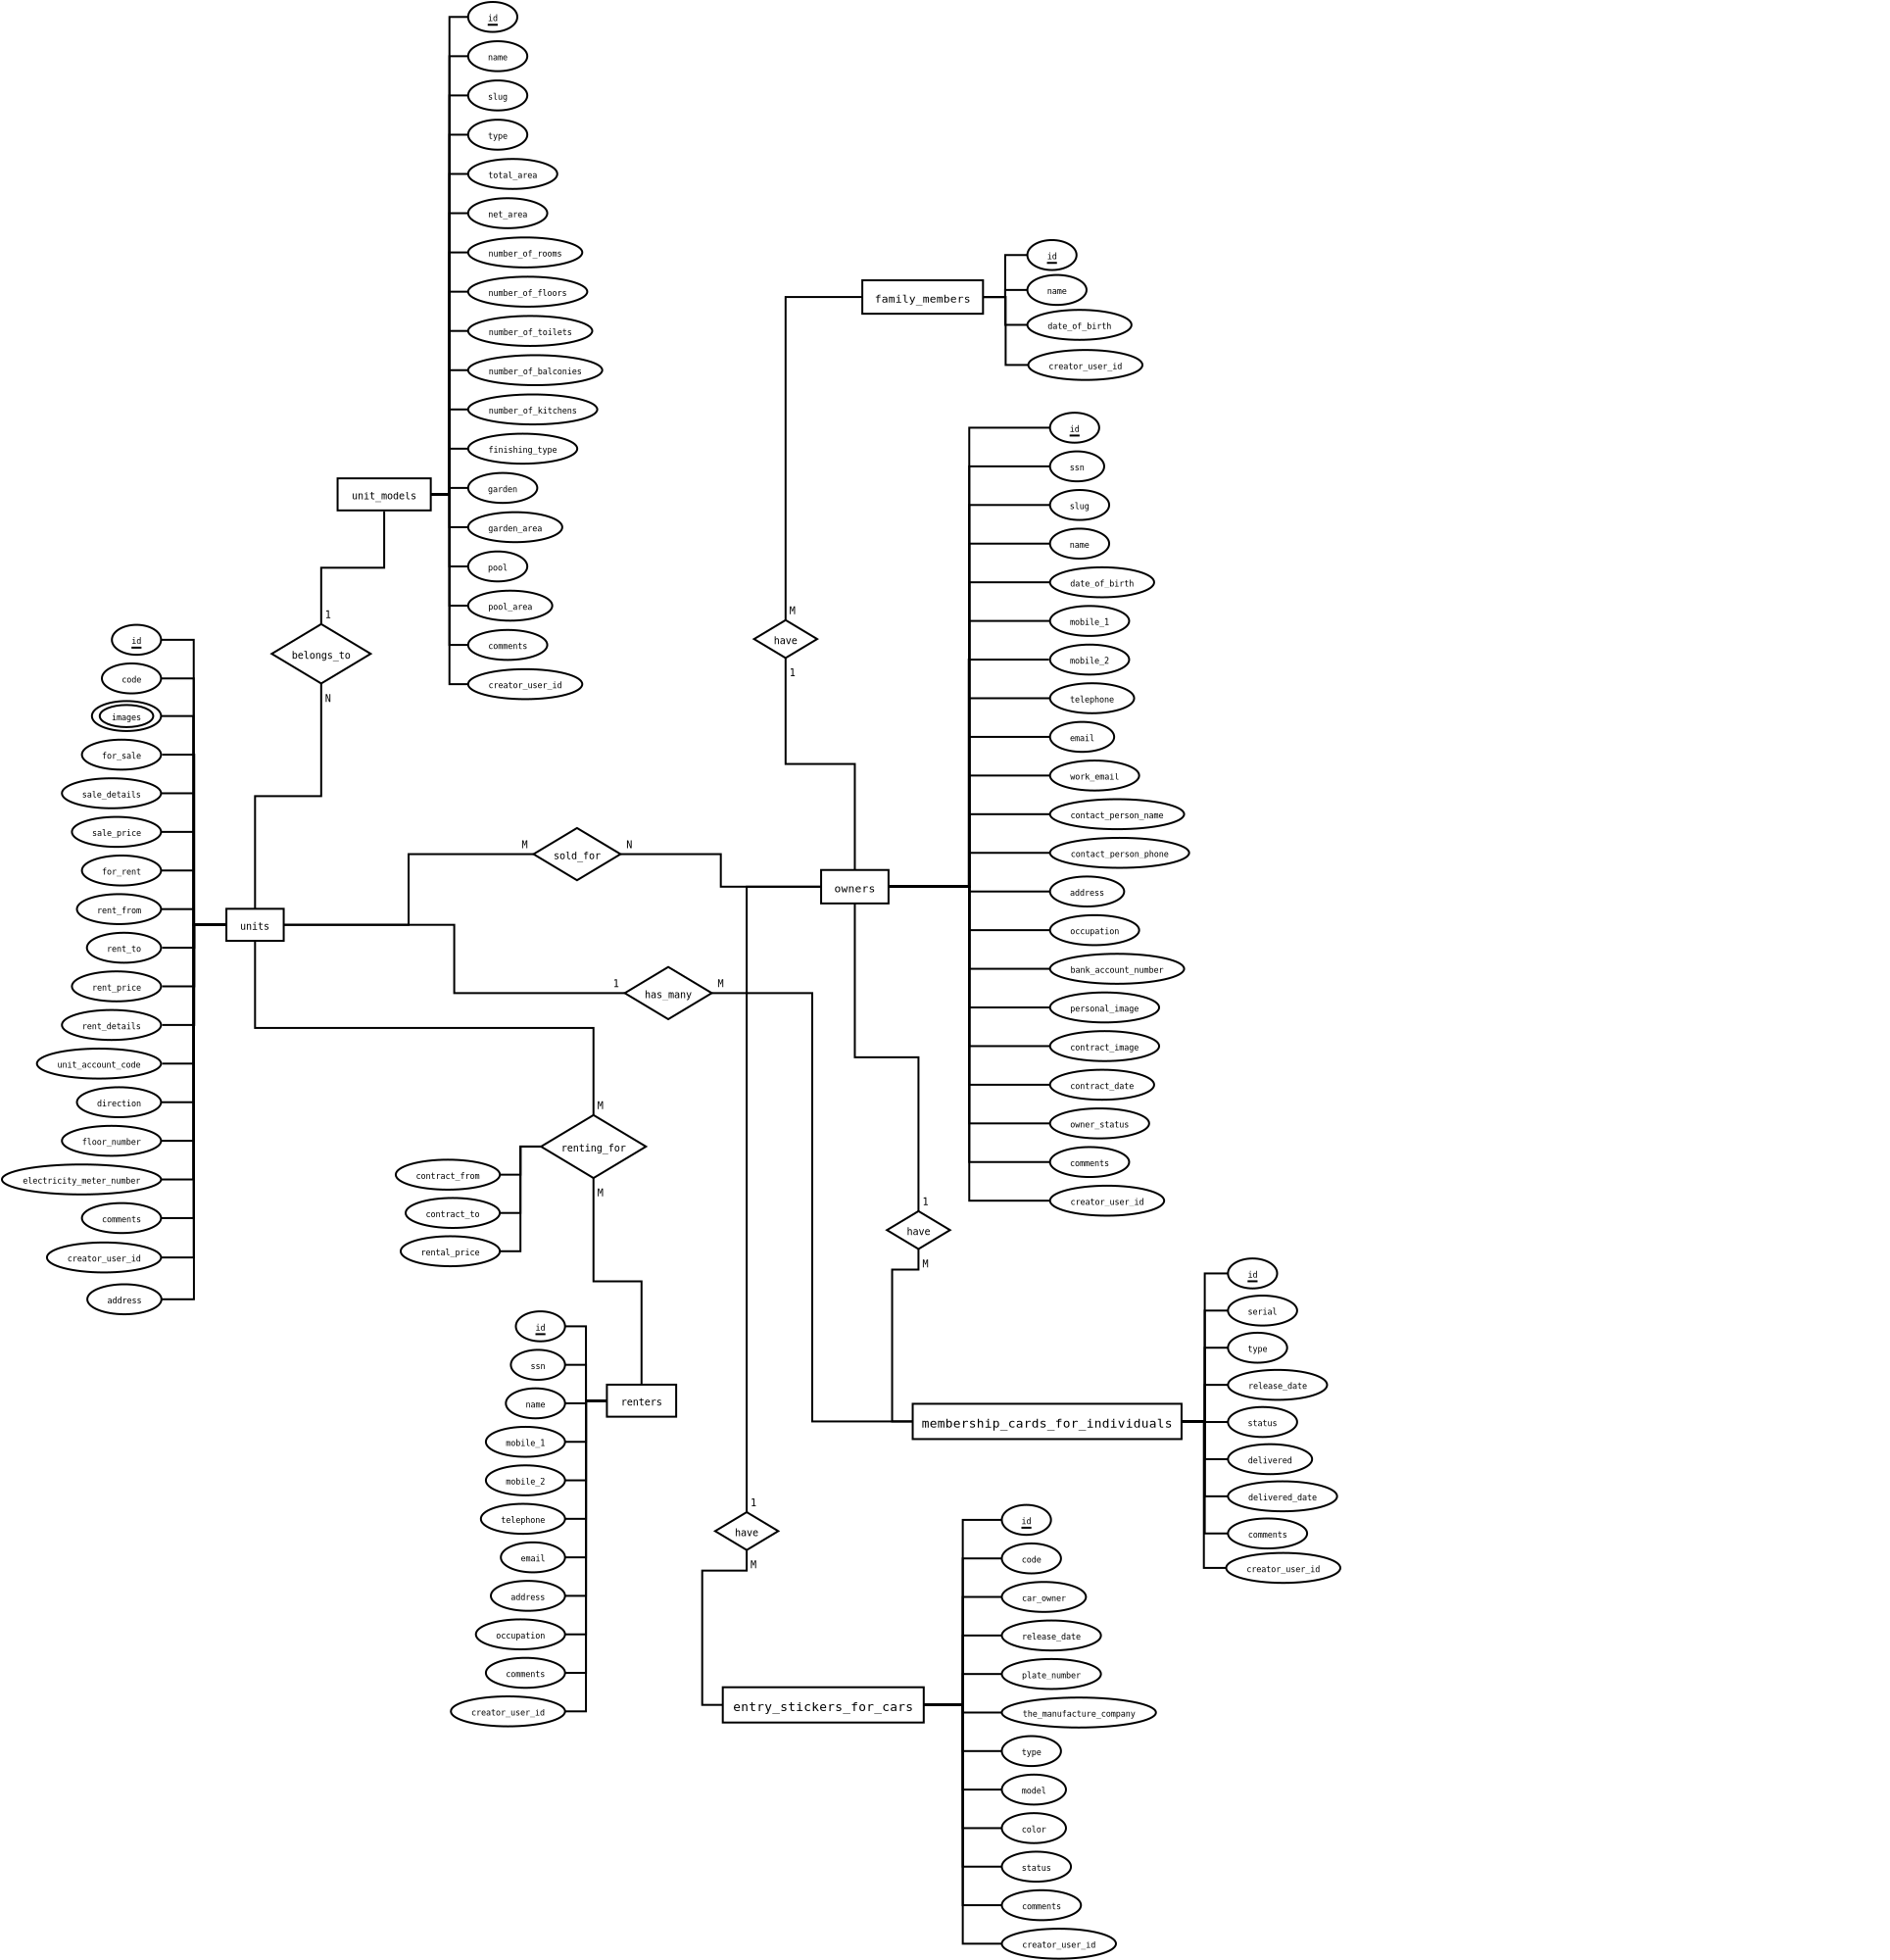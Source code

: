 <?xml version="1.0" encoding="UTF-8"?>
<dia:diagram xmlns:dia="http://www.lysator.liu.se/~alla/dia/">
  <dia:layer name="Background" visible="true" active="true">
    <dia:object type="ER - Entity" version="0" id="O0">
      <dia:attribute name="obj_pos">
        <dia:point val="11.971,11.231"/>
      </dia:attribute>
      <dia:attribute name="obj_bb">
        <dia:rectangle val="11.921,11.181;14.946,12.916"/>
      </dia:attribute>
      <dia:attribute name="elem_corner">
        <dia:point val="11.971,11.231"/>
      </dia:attribute>
      <dia:attribute name="elem_width">
        <dia:real val="2.925"/>
      </dia:attribute>
      <dia:attribute name="elem_height">
        <dia:real val="1.635"/>
      </dia:attribute>
      <dia:attribute name="border_width">
        <dia:real val="0.1"/>
      </dia:attribute>
      <dia:attribute name="border_color">
        <dia:color val="#000000"/>
      </dia:attribute>
      <dia:attribute name="inner_color">
        <dia:color val="#ffffff"/>
      </dia:attribute>
      <dia:attribute name="name">
        <dia:string>#units#</dia:string>
      </dia:attribute>
      <dia:attribute name="weak">
        <dia:boolean val="false"/>
      </dia:attribute>
      <dia:attribute name="associative">
        <dia:boolean val="false"/>
      </dia:attribute>
      <dia:attribute name="font">
        <dia:font family="monospace" style="0" name="Courier"/>
      </dia:attribute>
      <dia:attribute name="font_height">
        <dia:real val="0.635"/>
      </dia:attribute>
    </dia:object>
    <dia:object type="ER - Entity" version="0" id="O1">
      <dia:attribute name="obj_pos">
        <dia:point val="42.321,9.251"/>
      </dia:attribute>
      <dia:attribute name="obj_bb">
        <dia:rectangle val="42.271,9.201;45.811,11.007"/>
      </dia:attribute>
      <dia:attribute name="elem_corner">
        <dia:point val="42.321,9.251"/>
      </dia:attribute>
      <dia:attribute name="elem_width">
        <dia:real val="3.44"/>
      </dia:attribute>
      <dia:attribute name="elem_height">
        <dia:real val="1.706"/>
      </dia:attribute>
      <dia:attribute name="border_width">
        <dia:real val="0.1"/>
      </dia:attribute>
      <dia:attribute name="border_color">
        <dia:color val="#000000"/>
      </dia:attribute>
      <dia:attribute name="inner_color">
        <dia:color val="#ffffff"/>
      </dia:attribute>
      <dia:attribute name="name">
        <dia:string>#owners#</dia:string>
      </dia:attribute>
      <dia:attribute name="weak">
        <dia:boolean val="false"/>
      </dia:attribute>
      <dia:attribute name="associative">
        <dia:boolean val="false"/>
      </dia:attribute>
      <dia:attribute name="font">
        <dia:font family="monospace" style="0" name="Courier"/>
      </dia:attribute>
      <dia:attribute name="font_height">
        <dia:real val="0.706"/>
      </dia:attribute>
    </dia:object>
    <dia:object type="ER - Entity" version="0" id="O2">
      <dia:attribute name="obj_pos">
        <dia:point val="31.389,35.51"/>
      </dia:attribute>
      <dia:attribute name="obj_bb">
        <dia:rectangle val="31.339,35.46;34.974,37.195"/>
      </dia:attribute>
      <dia:attribute name="elem_corner">
        <dia:point val="31.389,35.51"/>
      </dia:attribute>
      <dia:attribute name="elem_width">
        <dia:real val="3.535"/>
      </dia:attribute>
      <dia:attribute name="elem_height">
        <dia:real val="1.635"/>
      </dia:attribute>
      <dia:attribute name="border_width">
        <dia:real val="0.1"/>
      </dia:attribute>
      <dia:attribute name="border_color">
        <dia:color val="#000000"/>
      </dia:attribute>
      <dia:attribute name="inner_color">
        <dia:color val="#ffffff"/>
      </dia:attribute>
      <dia:attribute name="name">
        <dia:string>#renters#</dia:string>
      </dia:attribute>
      <dia:attribute name="weak">
        <dia:boolean val="false"/>
      </dia:attribute>
      <dia:attribute name="associative">
        <dia:boolean val="false"/>
      </dia:attribute>
      <dia:attribute name="font">
        <dia:font family="monospace" style="0" name="Courier"/>
      </dia:attribute>
      <dia:attribute name="font_height">
        <dia:real val="0.635"/>
      </dia:attribute>
    </dia:object>
    <dia:object type="ER - Entity" version="0" id="O3">
      <dia:attribute name="obj_pos">
        <dia:point val="46.995,36.486"/>
      </dia:attribute>
      <dia:attribute name="obj_bb">
        <dia:rectangle val="46.945,36.436;60.765,38.336"/>
      </dia:attribute>
      <dia:attribute name="elem_corner">
        <dia:point val="46.995,36.486"/>
      </dia:attribute>
      <dia:attribute name="elem_width">
        <dia:real val="13.72"/>
      </dia:attribute>
      <dia:attribute name="elem_height">
        <dia:real val="1.8"/>
      </dia:attribute>
      <dia:attribute name="border_width">
        <dia:real val="0.1"/>
      </dia:attribute>
      <dia:attribute name="border_color">
        <dia:color val="#000000"/>
      </dia:attribute>
      <dia:attribute name="inner_color">
        <dia:color val="#ffffff"/>
      </dia:attribute>
      <dia:attribute name="name">
        <dia:string>#membership_cards_for_individuals#</dia:string>
      </dia:attribute>
      <dia:attribute name="weak">
        <dia:boolean val="false"/>
      </dia:attribute>
      <dia:attribute name="associative">
        <dia:boolean val="false"/>
      </dia:attribute>
      <dia:attribute name="font">
        <dia:font family="monospace" style="0" name="Courier"/>
      </dia:attribute>
      <dia:attribute name="font_height">
        <dia:real val="0.8"/>
      </dia:attribute>
    </dia:object>
    <dia:object type="ER - Attribute" version="0" id="O4">
      <dia:attribute name="obj_pos">
        <dia:point val="5.618,-1.287"/>
      </dia:attribute>
      <dia:attribute name="obj_bb">
        <dia:rectangle val="5.568,-1.337;8.688,0.292"/>
      </dia:attribute>
      <dia:attribute name="elem_corner">
        <dia:point val="5.618,-1.287"/>
      </dia:attribute>
      <dia:attribute name="elem_width">
        <dia:real val="3.02"/>
      </dia:attribute>
      <dia:attribute name="elem_height">
        <dia:real val="1.529"/>
      </dia:attribute>
      <dia:attribute name="border_width">
        <dia:real val="0.1"/>
      </dia:attribute>
      <dia:attribute name="border_color">
        <dia:color val="#000000"/>
      </dia:attribute>
      <dia:attribute name="inner_color">
        <dia:color val="#ffffff"/>
      </dia:attribute>
      <dia:attribute name="name">
        <dia:string>#code#</dia:string>
      </dia:attribute>
      <dia:attribute name="key">
        <dia:boolean val="false"/>
      </dia:attribute>
      <dia:attribute name="weak_key">
        <dia:boolean val="false"/>
      </dia:attribute>
      <dia:attribute name="derived">
        <dia:boolean val="false"/>
      </dia:attribute>
      <dia:attribute name="multivalued">
        <dia:boolean val="false"/>
      </dia:attribute>
      <dia:attribute name="font">
        <dia:font family="monospace" style="0" name="Courier"/>
      </dia:attribute>
      <dia:attribute name="font_height">
        <dia:real val="0.529"/>
      </dia:attribute>
    </dia:object>
    <dia:object type="ER - Attribute" version="0" id="O5">
      <dia:attribute name="obj_pos">
        <dia:point val="6.128,-3.257"/>
      </dia:attribute>
      <dia:attribute name="obj_bb">
        <dia:rectangle val="6.078,-3.307;8.688,-1.678"/>
      </dia:attribute>
      <dia:attribute name="elem_corner">
        <dia:point val="6.128,-3.257"/>
      </dia:attribute>
      <dia:attribute name="elem_width">
        <dia:real val="2.51"/>
      </dia:attribute>
      <dia:attribute name="elem_height">
        <dia:real val="1.529"/>
      </dia:attribute>
      <dia:attribute name="border_width">
        <dia:real val="0.1"/>
      </dia:attribute>
      <dia:attribute name="border_color">
        <dia:color val="#000000"/>
      </dia:attribute>
      <dia:attribute name="inner_color">
        <dia:color val="#ffffff"/>
      </dia:attribute>
      <dia:attribute name="name">
        <dia:string>#id#</dia:string>
      </dia:attribute>
      <dia:attribute name="key">
        <dia:boolean val="true"/>
      </dia:attribute>
      <dia:attribute name="weak_key">
        <dia:boolean val="false"/>
      </dia:attribute>
      <dia:attribute name="derived">
        <dia:boolean val="false"/>
      </dia:attribute>
      <dia:attribute name="multivalued">
        <dia:boolean val="false"/>
      </dia:attribute>
      <dia:attribute name="font">
        <dia:font family="monospace" style="0" name="Courier"/>
      </dia:attribute>
      <dia:attribute name="font_height">
        <dia:real val="0.529"/>
      </dia:attribute>
    </dia:object>
    <dia:object type="ER - Entity" version="0" id="O6">
      <dia:attribute name="obj_pos">
        <dia:point val="44.423,-20.835"/>
      </dia:attribute>
      <dia:attribute name="obj_bb">
        <dia:rectangle val="44.373,-20.885;50.633,-19.08"/>
      </dia:attribute>
      <dia:attribute name="elem_corner">
        <dia:point val="44.423,-20.835"/>
      </dia:attribute>
      <dia:attribute name="elem_width">
        <dia:real val="6.16"/>
      </dia:attribute>
      <dia:attribute name="elem_height">
        <dia:real val="1.706"/>
      </dia:attribute>
      <dia:attribute name="border_width">
        <dia:real val="0.1"/>
      </dia:attribute>
      <dia:attribute name="border_color">
        <dia:color val="#000000"/>
      </dia:attribute>
      <dia:attribute name="inner_color">
        <dia:color val="#ffffff"/>
      </dia:attribute>
      <dia:attribute name="name">
        <dia:string>#family_members#</dia:string>
      </dia:attribute>
      <dia:attribute name="weak">
        <dia:boolean val="false"/>
      </dia:attribute>
      <dia:attribute name="associative">
        <dia:boolean val="false"/>
      </dia:attribute>
      <dia:attribute name="font">
        <dia:font family="monospace" style="0" name="Courier"/>
      </dia:attribute>
      <dia:attribute name="font_height">
        <dia:real val="0.706"/>
      </dia:attribute>
    </dia:object>
    <dia:object type="ER - Relationship" version="0" id="O7">
      <dia:attribute name="obj_pos">
        <dia:point val="38.898,-3.498"/>
      </dia:attribute>
      <dia:attribute name="obj_bb">
        <dia:rectangle val="38.848,-4.483;42.168,-0.581"/>
      </dia:attribute>
      <dia:attribute name="elem_corner">
        <dia:point val="38.898,-3.498"/>
      </dia:attribute>
      <dia:attribute name="elem_width">
        <dia:real val="3.22"/>
      </dia:attribute>
      <dia:attribute name="elem_height">
        <dia:real val="1.932"/>
      </dia:attribute>
      <dia:attribute name="border_width">
        <dia:real val="0.1"/>
      </dia:attribute>
      <dia:attribute name="border_color">
        <dia:color val="#000000"/>
      </dia:attribute>
      <dia:attribute name="inner_color">
        <dia:color val="#ffffff"/>
      </dia:attribute>
      <dia:attribute name="name">
        <dia:string>#have#</dia:string>
      </dia:attribute>
      <dia:attribute name="left_card">
        <dia:string>#M#</dia:string>
      </dia:attribute>
      <dia:attribute name="right_card">
        <dia:string>#1#</dia:string>
      </dia:attribute>
      <dia:attribute name="identifying">
        <dia:boolean val="false"/>
      </dia:attribute>
      <dia:attribute name="rotated">
        <dia:boolean val="true"/>
      </dia:attribute>
      <dia:attribute name="font">
        <dia:font family="monospace" style="0" name="Courier"/>
      </dia:attribute>
      <dia:attribute name="font_height">
        <dia:real val="0.635"/>
      </dia:attribute>
    </dia:object>
    <dia:object type="ER - Attribute" version="0" id="O8">
      <dia:attribute name="obj_pos">
        <dia:point val="0.518,24.276"/>
      </dia:attribute>
      <dia:attribute name="obj_bb">
        <dia:rectangle val="0.468,24.226;8.688,25.855"/>
      </dia:attribute>
      <dia:attribute name="elem_corner">
        <dia:point val="0.518,24.276"/>
      </dia:attribute>
      <dia:attribute name="elem_width">
        <dia:real val="8.12"/>
      </dia:attribute>
      <dia:attribute name="elem_height">
        <dia:real val="1.529"/>
      </dia:attribute>
      <dia:attribute name="border_width">
        <dia:real val="0.1"/>
      </dia:attribute>
      <dia:attribute name="border_color">
        <dia:color val="#000000"/>
      </dia:attribute>
      <dia:attribute name="inner_color">
        <dia:color val="#ffffff"/>
      </dia:attribute>
      <dia:attribute name="name">
        <dia:string>#electricity_meter_number#</dia:string>
      </dia:attribute>
      <dia:attribute name="key">
        <dia:boolean val="false"/>
      </dia:attribute>
      <dia:attribute name="weak_key">
        <dia:boolean val="false"/>
      </dia:attribute>
      <dia:attribute name="derived">
        <dia:boolean val="false"/>
      </dia:attribute>
      <dia:attribute name="multivalued">
        <dia:boolean val="false"/>
      </dia:attribute>
      <dia:attribute name="font">
        <dia:font family="monospace" style="0" name="Courier"/>
      </dia:attribute>
      <dia:attribute name="font_height">
        <dia:real val="0.529"/>
      </dia:attribute>
    </dia:object>
    <dia:object type="ER - Attribute" version="0" id="O9">
      <dia:attribute name="obj_pos">
        <dia:point val="4.598,2.602"/>
      </dia:attribute>
      <dia:attribute name="obj_bb">
        <dia:rectangle val="4.548,2.552;8.688,4.181"/>
      </dia:attribute>
      <dia:attribute name="elem_corner">
        <dia:point val="4.598,2.602"/>
      </dia:attribute>
      <dia:attribute name="elem_width">
        <dia:real val="4.04"/>
      </dia:attribute>
      <dia:attribute name="elem_height">
        <dia:real val="1.529"/>
      </dia:attribute>
      <dia:attribute name="border_width">
        <dia:real val="0.1"/>
      </dia:attribute>
      <dia:attribute name="border_color">
        <dia:color val="#000000"/>
      </dia:attribute>
      <dia:attribute name="inner_color">
        <dia:color val="#ffffff"/>
      </dia:attribute>
      <dia:attribute name="name">
        <dia:string>#for_sale#</dia:string>
      </dia:attribute>
      <dia:attribute name="key">
        <dia:boolean val="false"/>
      </dia:attribute>
      <dia:attribute name="weak_key">
        <dia:boolean val="false"/>
      </dia:attribute>
      <dia:attribute name="derived">
        <dia:boolean val="false"/>
      </dia:attribute>
      <dia:attribute name="multivalued">
        <dia:boolean val="false"/>
      </dia:attribute>
      <dia:attribute name="font">
        <dia:font family="monospace" style="0" name="Courier"/>
      </dia:attribute>
      <dia:attribute name="font_height">
        <dia:real val="0.529"/>
      </dia:attribute>
    </dia:object>
    <dia:object type="ER - Attribute" version="0" id="O10">
      <dia:attribute name="obj_pos">
        <dia:point val="5.108,0.632"/>
      </dia:attribute>
      <dia:attribute name="obj_bb">
        <dia:rectangle val="5.058,0.582;8.688,2.211"/>
      </dia:attribute>
      <dia:attribute name="elem_corner">
        <dia:point val="5.108,0.632"/>
      </dia:attribute>
      <dia:attribute name="elem_width">
        <dia:real val="3.53"/>
      </dia:attribute>
      <dia:attribute name="elem_height">
        <dia:real val="1.529"/>
      </dia:attribute>
      <dia:attribute name="border_width">
        <dia:real val="0.1"/>
      </dia:attribute>
      <dia:attribute name="border_color">
        <dia:color val="#000000"/>
      </dia:attribute>
      <dia:attribute name="inner_color">
        <dia:color val="#ffffff"/>
      </dia:attribute>
      <dia:attribute name="name">
        <dia:string>#images#</dia:string>
      </dia:attribute>
      <dia:attribute name="key">
        <dia:boolean val="false"/>
      </dia:attribute>
      <dia:attribute name="weak_key">
        <dia:boolean val="false"/>
      </dia:attribute>
      <dia:attribute name="derived">
        <dia:boolean val="false"/>
      </dia:attribute>
      <dia:attribute name="multivalued">
        <dia:boolean val="true"/>
      </dia:attribute>
      <dia:attribute name="font">
        <dia:font family="monospace" style="0" name="Courier"/>
      </dia:attribute>
      <dia:attribute name="font_height">
        <dia:real val="0.529"/>
      </dia:attribute>
    </dia:object>
    <dia:object type="ER - Attribute" version="0" id="O11">
      <dia:attribute name="obj_pos">
        <dia:point val="4.598,8.513"/>
      </dia:attribute>
      <dia:attribute name="obj_bb">
        <dia:rectangle val="4.548,8.463;8.688,10.092"/>
      </dia:attribute>
      <dia:attribute name="elem_corner">
        <dia:point val="4.598,8.513"/>
      </dia:attribute>
      <dia:attribute name="elem_width">
        <dia:real val="4.04"/>
      </dia:attribute>
      <dia:attribute name="elem_height">
        <dia:real val="1.529"/>
      </dia:attribute>
      <dia:attribute name="border_width">
        <dia:real val="0.1"/>
      </dia:attribute>
      <dia:attribute name="border_color">
        <dia:color val="#000000"/>
      </dia:attribute>
      <dia:attribute name="inner_color">
        <dia:color val="#ffffff"/>
      </dia:attribute>
      <dia:attribute name="name">
        <dia:string>#for_rent#</dia:string>
      </dia:attribute>
      <dia:attribute name="key">
        <dia:boolean val="false"/>
      </dia:attribute>
      <dia:attribute name="weak_key">
        <dia:boolean val="false"/>
      </dia:attribute>
      <dia:attribute name="derived">
        <dia:boolean val="false"/>
      </dia:attribute>
      <dia:attribute name="multivalued">
        <dia:boolean val="false"/>
      </dia:attribute>
      <dia:attribute name="font">
        <dia:font family="monospace" style="0" name="Courier"/>
      </dia:attribute>
      <dia:attribute name="font_height">
        <dia:real val="0.529"/>
      </dia:attribute>
    </dia:object>
    <dia:object type="ER - Attribute" version="0" id="O12">
      <dia:attribute name="obj_pos">
        <dia:point val="2.303,18.365"/>
      </dia:attribute>
      <dia:attribute name="obj_bb">
        <dia:rectangle val="2.253,18.315;8.688,19.944"/>
      </dia:attribute>
      <dia:attribute name="elem_corner">
        <dia:point val="2.303,18.365"/>
      </dia:attribute>
      <dia:attribute name="elem_width">
        <dia:real val="6.335"/>
      </dia:attribute>
      <dia:attribute name="elem_height">
        <dia:real val="1.529"/>
      </dia:attribute>
      <dia:attribute name="border_width">
        <dia:real val="0.1"/>
      </dia:attribute>
      <dia:attribute name="border_color">
        <dia:color val="#000000"/>
      </dia:attribute>
      <dia:attribute name="inner_color">
        <dia:color val="#ffffff"/>
      </dia:attribute>
      <dia:attribute name="name">
        <dia:string>#unit_account_code#</dia:string>
      </dia:attribute>
      <dia:attribute name="key">
        <dia:boolean val="false"/>
      </dia:attribute>
      <dia:attribute name="weak_key">
        <dia:boolean val="false"/>
      </dia:attribute>
      <dia:attribute name="derived">
        <dia:boolean val="false"/>
      </dia:attribute>
      <dia:attribute name="multivalued">
        <dia:boolean val="false"/>
      </dia:attribute>
      <dia:attribute name="font">
        <dia:font family="monospace" style="0" name="Courier"/>
      </dia:attribute>
      <dia:attribute name="font_height">
        <dia:real val="0.529"/>
      </dia:attribute>
    </dia:object>
    <dia:object type="ER - Relationship" version="0" id="O13">
      <dia:attribute name="obj_pos">
        <dia:point val="28.027,21.755"/>
      </dia:attribute>
      <dia:attribute name="obj_bb">
        <dia:rectangle val="27.977,20.77;33.432,25.953"/>
      </dia:attribute>
      <dia:attribute name="elem_corner">
        <dia:point val="28.027,21.755"/>
      </dia:attribute>
      <dia:attribute name="elem_width">
        <dia:real val="5.355"/>
      </dia:attribute>
      <dia:attribute name="elem_height">
        <dia:real val="3.213"/>
      </dia:attribute>
      <dia:attribute name="border_width">
        <dia:real val="0.1"/>
      </dia:attribute>
      <dia:attribute name="border_color">
        <dia:color val="#000000"/>
      </dia:attribute>
      <dia:attribute name="inner_color">
        <dia:color val="#ffffff"/>
      </dia:attribute>
      <dia:attribute name="name">
        <dia:string>#renting_for#</dia:string>
      </dia:attribute>
      <dia:attribute name="left_card">
        <dia:string>#M#</dia:string>
      </dia:attribute>
      <dia:attribute name="right_card">
        <dia:string>#M#</dia:string>
      </dia:attribute>
      <dia:attribute name="identifying">
        <dia:boolean val="false"/>
      </dia:attribute>
      <dia:attribute name="rotated">
        <dia:boolean val="true"/>
      </dia:attribute>
      <dia:attribute name="font">
        <dia:font family="monospace" style="0" name="Courier"/>
      </dia:attribute>
      <dia:attribute name="font_height">
        <dia:real val="0.635"/>
      </dia:attribute>
    </dia:object>
    <dia:object type="ER - Participation" version="1" id="O14">
      <dia:attribute name="obj_pos">
        <dia:point val="13.434,12.866"/>
      </dia:attribute>
      <dia:attribute name="obj_bb">
        <dia:rectangle val="13.383,12.816;30.755,21.805"/>
      </dia:attribute>
      <dia:attribute name="orth_points">
        <dia:point val="13.434,12.866"/>
        <dia:point val="13.434,17.31"/>
        <dia:point val="30.704,17.31"/>
        <dia:point val="30.704,21.755"/>
      </dia:attribute>
      <dia:attribute name="orth_orient">
        <dia:enum val="1"/>
        <dia:enum val="0"/>
        <dia:enum val="1"/>
      </dia:attribute>
      <dia:attribute name="autorouting">
        <dia:boolean val="true"/>
      </dia:attribute>
      <dia:attribute name="total">
        <dia:boolean val="false"/>
      </dia:attribute>
      <dia:connections>
        <dia:connection handle="0" to="O0" connection="6"/>
        <dia:connection handle="1" to="O13" connection="2"/>
      </dia:connections>
    </dia:object>
    <dia:object type="ER - Participation" version="1" id="O15">
      <dia:attribute name="obj_pos">
        <dia:point val="30.704,24.968"/>
      </dia:attribute>
      <dia:attribute name="obj_bb">
        <dia:rectangle val="30.654,24.918;33.206,35.56"/>
      </dia:attribute>
      <dia:attribute name="orth_points">
        <dia:point val="30.704,24.968"/>
        <dia:point val="30.704,30.239"/>
        <dia:point val="33.156,30.239"/>
        <dia:point val="33.156,35.51"/>
      </dia:attribute>
      <dia:attribute name="orth_orient">
        <dia:enum val="1"/>
        <dia:enum val="0"/>
        <dia:enum val="1"/>
      </dia:attribute>
      <dia:attribute name="autorouting">
        <dia:boolean val="true"/>
      </dia:attribute>
      <dia:attribute name="total">
        <dia:boolean val="false"/>
      </dia:attribute>
      <dia:connections>
        <dia:connection handle="0" to="O13" connection="6"/>
        <dia:connection handle="1" to="O2" connection="1"/>
      </dia:connections>
    </dia:object>
    <dia:object type="ER - Attribute" version="0" id="O16">
      <dia:attribute name="obj_pos">
        <dia:point val="4.343,10.483"/>
      </dia:attribute>
      <dia:attribute name="obj_bb">
        <dia:rectangle val="4.293,10.434;8.688,12.063"/>
      </dia:attribute>
      <dia:attribute name="elem_corner">
        <dia:point val="4.343,10.483"/>
      </dia:attribute>
      <dia:attribute name="elem_width">
        <dia:real val="4.295"/>
      </dia:attribute>
      <dia:attribute name="elem_height">
        <dia:real val="1.529"/>
      </dia:attribute>
      <dia:attribute name="border_width">
        <dia:real val="0.1"/>
      </dia:attribute>
      <dia:attribute name="border_color">
        <dia:color val="#000000"/>
      </dia:attribute>
      <dia:attribute name="inner_color">
        <dia:color val="#ffffff"/>
      </dia:attribute>
      <dia:attribute name="name">
        <dia:string>#rent_from#</dia:string>
      </dia:attribute>
      <dia:attribute name="key">
        <dia:boolean val="false"/>
      </dia:attribute>
      <dia:attribute name="weak_key">
        <dia:boolean val="false"/>
      </dia:attribute>
      <dia:attribute name="derived">
        <dia:boolean val="false"/>
      </dia:attribute>
      <dia:attribute name="multivalued">
        <dia:boolean val="false"/>
      </dia:attribute>
      <dia:attribute name="font">
        <dia:font family="monospace" style="0" name="Courier"/>
      </dia:attribute>
      <dia:attribute name="font_height">
        <dia:real val="0.529"/>
      </dia:attribute>
    </dia:object>
    <dia:object type="ER - Attribute" version="0" id="O17">
      <dia:attribute name="obj_pos">
        <dia:point val="4.853,12.454"/>
      </dia:attribute>
      <dia:attribute name="obj_bb">
        <dia:rectangle val="4.803,12.404;8.688,14.033"/>
      </dia:attribute>
      <dia:attribute name="elem_corner">
        <dia:point val="4.853,12.454"/>
      </dia:attribute>
      <dia:attribute name="elem_width">
        <dia:real val="3.785"/>
      </dia:attribute>
      <dia:attribute name="elem_height">
        <dia:real val="1.529"/>
      </dia:attribute>
      <dia:attribute name="border_width">
        <dia:real val="0.1"/>
      </dia:attribute>
      <dia:attribute name="border_color">
        <dia:color val="#000000"/>
      </dia:attribute>
      <dia:attribute name="inner_color">
        <dia:color val="#ffffff"/>
      </dia:attribute>
      <dia:attribute name="name">
        <dia:string>#rent_to#</dia:string>
      </dia:attribute>
      <dia:attribute name="key">
        <dia:boolean val="false"/>
      </dia:attribute>
      <dia:attribute name="weak_key">
        <dia:boolean val="false"/>
      </dia:attribute>
      <dia:attribute name="derived">
        <dia:boolean val="false"/>
      </dia:attribute>
      <dia:attribute name="multivalued">
        <dia:boolean val="false"/>
      </dia:attribute>
      <dia:attribute name="font">
        <dia:font family="monospace" style="0" name="Courier"/>
      </dia:attribute>
      <dia:attribute name="font_height">
        <dia:real val="0.529"/>
      </dia:attribute>
    </dia:object>
    <dia:object type="ER - Attribute" version="0" id="O18">
      <dia:attribute name="obj_pos">
        <dia:point val="4.088,14.424"/>
      </dia:attribute>
      <dia:attribute name="obj_bb">
        <dia:rectangle val="4.038,14.374;8.688,16.003"/>
      </dia:attribute>
      <dia:attribute name="elem_corner">
        <dia:point val="4.088,14.424"/>
      </dia:attribute>
      <dia:attribute name="elem_width">
        <dia:real val="4.55"/>
      </dia:attribute>
      <dia:attribute name="elem_height">
        <dia:real val="1.529"/>
      </dia:attribute>
      <dia:attribute name="border_width">
        <dia:real val="0.1"/>
      </dia:attribute>
      <dia:attribute name="border_color">
        <dia:color val="#000000"/>
      </dia:attribute>
      <dia:attribute name="inner_color">
        <dia:color val="#ffffff"/>
      </dia:attribute>
      <dia:attribute name="name">
        <dia:string>#rent_price#</dia:string>
      </dia:attribute>
      <dia:attribute name="key">
        <dia:boolean val="false"/>
      </dia:attribute>
      <dia:attribute name="weak_key">
        <dia:boolean val="false"/>
      </dia:attribute>
      <dia:attribute name="derived">
        <dia:boolean val="false"/>
      </dia:attribute>
      <dia:attribute name="multivalued">
        <dia:boolean val="false"/>
      </dia:attribute>
      <dia:attribute name="font">
        <dia:font family="monospace" style="0" name="Courier"/>
      </dia:attribute>
      <dia:attribute name="font_height">
        <dia:real val="0.529"/>
      </dia:attribute>
    </dia:object>
    <dia:object type="ER - Attribute" version="0" id="O19">
      <dia:attribute name="obj_pos">
        <dia:point val="3.578,4.573"/>
      </dia:attribute>
      <dia:attribute name="obj_bb">
        <dia:rectangle val="3.528,4.523;8.688,6.152"/>
      </dia:attribute>
      <dia:attribute name="elem_corner">
        <dia:point val="3.578,4.573"/>
      </dia:attribute>
      <dia:attribute name="elem_width">
        <dia:real val="5.06"/>
      </dia:attribute>
      <dia:attribute name="elem_height">
        <dia:real val="1.529"/>
      </dia:attribute>
      <dia:attribute name="border_width">
        <dia:real val="0.1"/>
      </dia:attribute>
      <dia:attribute name="border_color">
        <dia:color val="#000000"/>
      </dia:attribute>
      <dia:attribute name="inner_color">
        <dia:color val="#ffffff"/>
      </dia:attribute>
      <dia:attribute name="name">
        <dia:string>#sale_details#</dia:string>
      </dia:attribute>
      <dia:attribute name="key">
        <dia:boolean val="false"/>
      </dia:attribute>
      <dia:attribute name="weak_key">
        <dia:boolean val="false"/>
      </dia:attribute>
      <dia:attribute name="derived">
        <dia:boolean val="false"/>
      </dia:attribute>
      <dia:attribute name="multivalued">
        <dia:boolean val="false"/>
      </dia:attribute>
      <dia:attribute name="font">
        <dia:font family="monospace" style="0" name="Courier"/>
      </dia:attribute>
      <dia:attribute name="font_height">
        <dia:real val="0.529"/>
      </dia:attribute>
    </dia:object>
    <dia:object type="ER - Attribute" version="0" id="O20">
      <dia:attribute name="obj_pos">
        <dia:point val="4.088,6.543"/>
      </dia:attribute>
      <dia:attribute name="obj_bb">
        <dia:rectangle val="4.038,6.493;8.688,8.122"/>
      </dia:attribute>
      <dia:attribute name="elem_corner">
        <dia:point val="4.088,6.543"/>
      </dia:attribute>
      <dia:attribute name="elem_width">
        <dia:real val="4.55"/>
      </dia:attribute>
      <dia:attribute name="elem_height">
        <dia:real val="1.529"/>
      </dia:attribute>
      <dia:attribute name="border_width">
        <dia:real val="0.1"/>
      </dia:attribute>
      <dia:attribute name="border_color">
        <dia:color val="#000000"/>
      </dia:attribute>
      <dia:attribute name="inner_color">
        <dia:color val="#ffffff"/>
      </dia:attribute>
      <dia:attribute name="name">
        <dia:string>#sale_price#</dia:string>
      </dia:attribute>
      <dia:attribute name="key">
        <dia:boolean val="false"/>
      </dia:attribute>
      <dia:attribute name="weak_key">
        <dia:boolean val="false"/>
      </dia:attribute>
      <dia:attribute name="derived">
        <dia:boolean val="false"/>
      </dia:attribute>
      <dia:attribute name="multivalued">
        <dia:boolean val="false"/>
      </dia:attribute>
      <dia:attribute name="font">
        <dia:font family="monospace" style="0" name="Courier"/>
      </dia:attribute>
      <dia:attribute name="font_height">
        <dia:real val="0.529"/>
      </dia:attribute>
    </dia:object>
    <dia:object type="ER - Participation" version="1" id="O21">
      <dia:attribute name="obj_pos">
        <dia:point val="8.638,-2.493"/>
      </dia:attribute>
      <dia:attribute name="obj_bb">
        <dia:rectangle val="8.588,-2.543;12.021,12.098"/>
      </dia:attribute>
      <dia:attribute name="orth_points">
        <dia:point val="8.638,-2.493"/>
        <dia:point val="10.304,-2.493"/>
        <dia:point val="10.304,12.049"/>
        <dia:point val="11.971,12.049"/>
      </dia:attribute>
      <dia:attribute name="orth_orient">
        <dia:enum val="0"/>
        <dia:enum val="1"/>
        <dia:enum val="0"/>
      </dia:attribute>
      <dia:attribute name="autorouting">
        <dia:boolean val="true"/>
      </dia:attribute>
      <dia:attribute name="total">
        <dia:boolean val="false"/>
      </dia:attribute>
      <dia:connections>
        <dia:connection handle="0" to="O5" connection="4"/>
        <dia:connection handle="1" to="O0" connection="3"/>
      </dia:connections>
    </dia:object>
    <dia:object type="ER - Participation" version="1" id="O22">
      <dia:attribute name="obj_pos">
        <dia:point val="8.638,-0.523"/>
      </dia:attribute>
      <dia:attribute name="obj_bb">
        <dia:rectangle val="8.588,-0.573;12.021,12.098"/>
      </dia:attribute>
      <dia:attribute name="orth_points">
        <dia:point val="8.638,-0.523"/>
        <dia:point val="10.304,-0.523"/>
        <dia:point val="10.304,12.049"/>
        <dia:point val="11.971,12.049"/>
      </dia:attribute>
      <dia:attribute name="orth_orient">
        <dia:enum val="0"/>
        <dia:enum val="1"/>
        <dia:enum val="0"/>
      </dia:attribute>
      <dia:attribute name="autorouting">
        <dia:boolean val="true"/>
      </dia:attribute>
      <dia:attribute name="total">
        <dia:boolean val="false"/>
      </dia:attribute>
      <dia:connections>
        <dia:connection handle="0" to="O4" connection="4"/>
        <dia:connection handle="1" to="O0" connection="3"/>
      </dia:connections>
    </dia:object>
    <dia:object type="ER - Participation" version="1" id="O23">
      <dia:attribute name="obj_pos">
        <dia:point val="8.638,1.396"/>
      </dia:attribute>
      <dia:attribute name="obj_bb">
        <dia:rectangle val="8.588,1.346;11.971,12.098"/>
      </dia:attribute>
      <dia:attribute name="orth_points">
        <dia:point val="8.638,1.396"/>
        <dia:point val="10.279,1.396"/>
        <dia:point val="10.279,12.049"/>
        <dia:point val="11.921,12.049"/>
      </dia:attribute>
      <dia:attribute name="orth_orient">
        <dia:enum val="0"/>
        <dia:enum val="1"/>
        <dia:enum val="0"/>
      </dia:attribute>
      <dia:attribute name="autorouting">
        <dia:boolean val="true"/>
      </dia:attribute>
      <dia:attribute name="total">
        <dia:boolean val="false"/>
      </dia:attribute>
      <dia:connections>
        <dia:connection handle="0" to="O10" connection="4"/>
        <dia:connection handle="1" to="O0" connection="8"/>
      </dia:connections>
    </dia:object>
    <dia:object type="ER - Participation" version="1" id="O24">
      <dia:attribute name="obj_pos">
        <dia:point val="8.688,3.367"/>
      </dia:attribute>
      <dia:attribute name="obj_bb">
        <dia:rectangle val="8.638,3.317;12.021,12.098"/>
      </dia:attribute>
      <dia:attribute name="orth_points">
        <dia:point val="8.688,3.367"/>
        <dia:point val="10.33,3.367"/>
        <dia:point val="10.33,12.049"/>
        <dia:point val="11.971,12.049"/>
      </dia:attribute>
      <dia:attribute name="orth_orient">
        <dia:enum val="0"/>
        <dia:enum val="1"/>
        <dia:enum val="0"/>
      </dia:attribute>
      <dia:attribute name="autorouting">
        <dia:boolean val="true"/>
      </dia:attribute>
      <dia:attribute name="total">
        <dia:boolean val="false"/>
      </dia:attribute>
      <dia:connections>
        <dia:connection handle="0" to="O9" connection="8"/>
        <dia:connection handle="1" to="O0" connection="3"/>
      </dia:connections>
    </dia:object>
    <dia:object type="ER - Participation" version="1" id="O25">
      <dia:attribute name="obj_pos">
        <dia:point val="8.638,5.337"/>
      </dia:attribute>
      <dia:attribute name="obj_bb">
        <dia:rectangle val="8.588,5.287;12.021,12.098"/>
      </dia:attribute>
      <dia:attribute name="orth_points">
        <dia:point val="8.638,5.337"/>
        <dia:point val="10.304,5.337"/>
        <dia:point val="10.304,12.049"/>
        <dia:point val="11.971,12.049"/>
      </dia:attribute>
      <dia:attribute name="orth_orient">
        <dia:enum val="0"/>
        <dia:enum val="1"/>
        <dia:enum val="0"/>
      </dia:attribute>
      <dia:attribute name="autorouting">
        <dia:boolean val="true"/>
      </dia:attribute>
      <dia:attribute name="total">
        <dia:boolean val="false"/>
      </dia:attribute>
      <dia:connections>
        <dia:connection handle="0" to="O19" connection="4"/>
        <dia:connection handle="1" to="O0" connection="3"/>
      </dia:connections>
    </dia:object>
    <dia:object type="ER - Participation" version="1" id="O26">
      <dia:attribute name="obj_pos">
        <dia:point val="8.638,7.307"/>
      </dia:attribute>
      <dia:attribute name="obj_bb">
        <dia:rectangle val="8.588,7.257;12.021,12.098"/>
      </dia:attribute>
      <dia:attribute name="orth_points">
        <dia:point val="8.638,7.307"/>
        <dia:point val="10.304,7.307"/>
        <dia:point val="10.304,12.049"/>
        <dia:point val="11.971,12.049"/>
      </dia:attribute>
      <dia:attribute name="orth_orient">
        <dia:enum val="0"/>
        <dia:enum val="1"/>
        <dia:enum val="0"/>
      </dia:attribute>
      <dia:attribute name="autorouting">
        <dia:boolean val="true"/>
      </dia:attribute>
      <dia:attribute name="total">
        <dia:boolean val="false"/>
      </dia:attribute>
      <dia:connections>
        <dia:connection handle="0" to="O20" connection="4"/>
        <dia:connection handle="1" to="O0" connection="3"/>
      </dia:connections>
    </dia:object>
    <dia:object type="ER - Participation" version="1" id="O27">
      <dia:attribute name="obj_pos">
        <dia:point val="8.638,9.278"/>
      </dia:attribute>
      <dia:attribute name="obj_bb">
        <dia:rectangle val="8.588,9.228;12.021,12.098"/>
      </dia:attribute>
      <dia:attribute name="orth_points">
        <dia:point val="8.638,9.278"/>
        <dia:point val="10.304,9.278"/>
        <dia:point val="10.304,12.049"/>
        <dia:point val="11.971,12.049"/>
      </dia:attribute>
      <dia:attribute name="orth_orient">
        <dia:enum val="0"/>
        <dia:enum val="1"/>
        <dia:enum val="0"/>
      </dia:attribute>
      <dia:attribute name="autorouting">
        <dia:boolean val="true"/>
      </dia:attribute>
      <dia:attribute name="total">
        <dia:boolean val="false"/>
      </dia:attribute>
      <dia:connections>
        <dia:connection handle="0" to="O11" connection="4"/>
        <dia:connection handle="1" to="O0" connection="3"/>
      </dia:connections>
    </dia:object>
    <dia:object type="ER - Participation" version="1" id="O28">
      <dia:attribute name="obj_pos">
        <dia:point val="8.638,11.248"/>
      </dia:attribute>
      <dia:attribute name="obj_bb">
        <dia:rectangle val="8.588,11.198;12.021,12.098"/>
      </dia:attribute>
      <dia:attribute name="orth_points">
        <dia:point val="8.638,11.248"/>
        <dia:point val="10.304,11.248"/>
        <dia:point val="10.304,12.049"/>
        <dia:point val="11.971,12.049"/>
      </dia:attribute>
      <dia:attribute name="orth_orient">
        <dia:enum val="0"/>
        <dia:enum val="1"/>
        <dia:enum val="0"/>
      </dia:attribute>
      <dia:attribute name="autorouting">
        <dia:boolean val="true"/>
      </dia:attribute>
      <dia:attribute name="total">
        <dia:boolean val="false"/>
      </dia:attribute>
      <dia:connections>
        <dia:connection handle="0" to="O16" connection="4"/>
        <dia:connection handle="1" to="O0" connection="3"/>
      </dia:connections>
    </dia:object>
    <dia:object type="ER - Participation" version="1" id="O29">
      <dia:attribute name="obj_pos">
        <dia:point val="8.688,13.218"/>
      </dia:attribute>
      <dia:attribute name="obj_bb">
        <dia:rectangle val="8.638,11.998;12.021,13.268"/>
      </dia:attribute>
      <dia:attribute name="orth_points">
        <dia:point val="8.688,13.218"/>
        <dia:point val="10.33,13.218"/>
        <dia:point val="10.33,12.049"/>
        <dia:point val="11.971,12.049"/>
      </dia:attribute>
      <dia:attribute name="orth_orient">
        <dia:enum val="0"/>
        <dia:enum val="1"/>
        <dia:enum val="0"/>
      </dia:attribute>
      <dia:attribute name="autorouting">
        <dia:boolean val="true"/>
      </dia:attribute>
      <dia:attribute name="total">
        <dia:boolean val="false"/>
      </dia:attribute>
      <dia:connections>
        <dia:connection handle="0" to="O17" connection="8"/>
        <dia:connection handle="1" to="O0" connection="3"/>
      </dia:connections>
    </dia:object>
    <dia:object type="ER - Participation" version="1" id="O30">
      <dia:attribute name="obj_pos">
        <dia:point val="8.688,15.189"/>
      </dia:attribute>
      <dia:attribute name="obj_bb">
        <dia:rectangle val="8.638,11.998;12.021,15.239"/>
      </dia:attribute>
      <dia:attribute name="orth_points">
        <dia:point val="8.688,15.189"/>
        <dia:point val="10.33,15.189"/>
        <dia:point val="10.33,12.049"/>
        <dia:point val="11.971,12.049"/>
      </dia:attribute>
      <dia:attribute name="orth_orient">
        <dia:enum val="0"/>
        <dia:enum val="1"/>
        <dia:enum val="0"/>
      </dia:attribute>
      <dia:attribute name="autorouting">
        <dia:boolean val="true"/>
      </dia:attribute>
      <dia:attribute name="total">
        <dia:boolean val="false"/>
      </dia:attribute>
      <dia:connections>
        <dia:connection handle="0" to="O18" connection="8"/>
        <dia:connection handle="1" to="O0" connection="3"/>
      </dia:connections>
    </dia:object>
    <dia:object type="ER - Participation" version="1" id="O31">
      <dia:attribute name="obj_pos">
        <dia:point val="8.688,19.129"/>
      </dia:attribute>
      <dia:attribute name="obj_bb">
        <dia:rectangle val="8.638,11.998;11.971,19.179"/>
      </dia:attribute>
      <dia:attribute name="orth_points">
        <dia:point val="8.688,19.129"/>
        <dia:point val="10.305,19.129"/>
        <dia:point val="10.305,12.049"/>
        <dia:point val="11.921,12.049"/>
      </dia:attribute>
      <dia:attribute name="orth_orient">
        <dia:enum val="0"/>
        <dia:enum val="1"/>
        <dia:enum val="0"/>
      </dia:attribute>
      <dia:attribute name="autorouting">
        <dia:boolean val="true"/>
      </dia:attribute>
      <dia:attribute name="total">
        <dia:boolean val="false"/>
      </dia:attribute>
      <dia:connections>
        <dia:connection handle="0" to="O12" connection="8"/>
        <dia:connection handle="1" to="O0" connection="8"/>
      </dia:connections>
    </dia:object>
    <dia:object type="ER - Participation" version="1" id="O32">
      <dia:attribute name="obj_pos">
        <dia:point val="8.638,25.04"/>
      </dia:attribute>
      <dia:attribute name="obj_bb">
        <dia:rectangle val="8.588,11.998;11.971,25.09"/>
      </dia:attribute>
      <dia:attribute name="orth_points">
        <dia:point val="8.638,25.04"/>
        <dia:point val="10.279,25.04"/>
        <dia:point val="10.279,12.049"/>
        <dia:point val="11.921,12.049"/>
      </dia:attribute>
      <dia:attribute name="orth_orient">
        <dia:enum val="0"/>
        <dia:enum val="1"/>
        <dia:enum val="0"/>
      </dia:attribute>
      <dia:attribute name="autorouting">
        <dia:boolean val="true"/>
      </dia:attribute>
      <dia:attribute name="total">
        <dia:boolean val="false"/>
      </dia:attribute>
      <dia:connections>
        <dia:connection handle="0" to="O8" connection="4"/>
        <dia:connection handle="1" to="O0" connection="8"/>
      </dia:connections>
    </dia:object>
    <dia:object type="ER - Attribute" version="0" id="O33">
      <dia:attribute name="obj_pos">
        <dia:point val="20.614,24.032"/>
      </dia:attribute>
      <dia:attribute name="obj_bb">
        <dia:rectangle val="20.564,23.982;25.979,25.611"/>
      </dia:attribute>
      <dia:attribute name="elem_corner">
        <dia:point val="20.614,24.032"/>
      </dia:attribute>
      <dia:attribute name="elem_width">
        <dia:real val="5.315"/>
      </dia:attribute>
      <dia:attribute name="elem_height">
        <dia:real val="1.529"/>
      </dia:attribute>
      <dia:attribute name="border_width">
        <dia:real val="0.1"/>
      </dia:attribute>
      <dia:attribute name="border_color">
        <dia:color val="#000000"/>
      </dia:attribute>
      <dia:attribute name="inner_color">
        <dia:color val="#ffffff"/>
      </dia:attribute>
      <dia:attribute name="name">
        <dia:string>#contract_from#</dia:string>
      </dia:attribute>
      <dia:attribute name="key">
        <dia:boolean val="false"/>
      </dia:attribute>
      <dia:attribute name="weak_key">
        <dia:boolean val="false"/>
      </dia:attribute>
      <dia:attribute name="derived">
        <dia:boolean val="false"/>
      </dia:attribute>
      <dia:attribute name="multivalued">
        <dia:boolean val="false"/>
      </dia:attribute>
      <dia:attribute name="font">
        <dia:font family="monospace" style="0" name="Courier"/>
      </dia:attribute>
      <dia:attribute name="font_height">
        <dia:real val="0.529"/>
      </dia:attribute>
    </dia:object>
    <dia:object type="ER - Attribute" version="0" id="O34">
      <dia:attribute name="obj_pos">
        <dia:point val="21.119,25.985"/>
      </dia:attribute>
      <dia:attribute name="obj_bb">
        <dia:rectangle val="21.069,25.935;25.974,27.564"/>
      </dia:attribute>
      <dia:attribute name="elem_corner">
        <dia:point val="21.119,25.985"/>
      </dia:attribute>
      <dia:attribute name="elem_width">
        <dia:real val="4.805"/>
      </dia:attribute>
      <dia:attribute name="elem_height">
        <dia:real val="1.529"/>
      </dia:attribute>
      <dia:attribute name="border_width">
        <dia:real val="0.1"/>
      </dia:attribute>
      <dia:attribute name="border_color">
        <dia:color val="#000000"/>
      </dia:attribute>
      <dia:attribute name="inner_color">
        <dia:color val="#ffffff"/>
      </dia:attribute>
      <dia:attribute name="name">
        <dia:string>#contract_to#</dia:string>
      </dia:attribute>
      <dia:attribute name="key">
        <dia:boolean val="false"/>
      </dia:attribute>
      <dia:attribute name="weak_key">
        <dia:boolean val="false"/>
      </dia:attribute>
      <dia:attribute name="derived">
        <dia:boolean val="false"/>
      </dia:attribute>
      <dia:attribute name="multivalued">
        <dia:boolean val="false"/>
      </dia:attribute>
      <dia:attribute name="font">
        <dia:font family="monospace" style="0" name="Courier"/>
      </dia:attribute>
      <dia:attribute name="font_height">
        <dia:real val="0.529"/>
      </dia:attribute>
    </dia:object>
    <dia:object type="ER - Participation" version="1" id="O35">
      <dia:attribute name="obj_pos">
        <dia:point val="28.027,23.361"/>
      </dia:attribute>
      <dia:attribute name="obj_bb">
        <dia:rectangle val="25.879,23.311;28.077,24.847"/>
      </dia:attribute>
      <dia:attribute name="orth_points">
        <dia:point val="28.027,23.361"/>
        <dia:point val="26.978,23.361"/>
        <dia:point val="26.978,24.797"/>
        <dia:point val="25.929,24.797"/>
      </dia:attribute>
      <dia:attribute name="orth_orient">
        <dia:enum val="0"/>
        <dia:enum val="1"/>
        <dia:enum val="0"/>
      </dia:attribute>
      <dia:attribute name="autorouting">
        <dia:boolean val="true"/>
      </dia:attribute>
      <dia:attribute name="total">
        <dia:boolean val="false"/>
      </dia:attribute>
      <dia:connections>
        <dia:connection handle="0" to="O13" connection="0"/>
        <dia:connection handle="1" to="O33" connection="4"/>
      </dia:connections>
    </dia:object>
    <dia:object type="ER - Participation" version="1" id="O36">
      <dia:attribute name="obj_pos">
        <dia:point val="28.027,23.361"/>
      </dia:attribute>
      <dia:attribute name="obj_bb">
        <dia:rectangle val="25.874,23.311;28.077,26.8"/>
      </dia:attribute>
      <dia:attribute name="orth_points">
        <dia:point val="28.027,23.361"/>
        <dia:point val="26.976,23.361"/>
        <dia:point val="26.976,26.75"/>
        <dia:point val="25.924,26.75"/>
      </dia:attribute>
      <dia:attribute name="orth_orient">
        <dia:enum val="0"/>
        <dia:enum val="1"/>
        <dia:enum val="0"/>
      </dia:attribute>
      <dia:attribute name="autorouting">
        <dia:boolean val="true"/>
      </dia:attribute>
      <dia:attribute name="total">
        <dia:boolean val="false"/>
      </dia:attribute>
      <dia:connections>
        <dia:connection handle="0" to="O13" connection="0"/>
        <dia:connection handle="1" to="O34" connection="4"/>
      </dia:connections>
    </dia:object>
    <dia:object type="ER - Attribute" version="0" id="O37">
      <dia:attribute name="obj_pos">
        <dia:point val="20.867,27.938"/>
      </dia:attribute>
      <dia:attribute name="obj_bb">
        <dia:rectangle val="20.817,27.888;25.977,29.517"/>
      </dia:attribute>
      <dia:attribute name="elem_corner">
        <dia:point val="20.867,27.938"/>
      </dia:attribute>
      <dia:attribute name="elem_width">
        <dia:real val="5.06"/>
      </dia:attribute>
      <dia:attribute name="elem_height">
        <dia:real val="1.529"/>
      </dia:attribute>
      <dia:attribute name="border_width">
        <dia:real val="0.1"/>
      </dia:attribute>
      <dia:attribute name="border_color">
        <dia:color val="#000000"/>
      </dia:attribute>
      <dia:attribute name="inner_color">
        <dia:color val="#ffffff"/>
      </dia:attribute>
      <dia:attribute name="name">
        <dia:string>#rental_price#</dia:string>
      </dia:attribute>
      <dia:attribute name="key">
        <dia:boolean val="false"/>
      </dia:attribute>
      <dia:attribute name="weak_key">
        <dia:boolean val="false"/>
      </dia:attribute>
      <dia:attribute name="derived">
        <dia:boolean val="false"/>
      </dia:attribute>
      <dia:attribute name="multivalued">
        <dia:boolean val="false"/>
      </dia:attribute>
      <dia:attribute name="font">
        <dia:font family="monospace" style="0" name="Courier"/>
      </dia:attribute>
      <dia:attribute name="font_height">
        <dia:real val="0.529"/>
      </dia:attribute>
    </dia:object>
    <dia:object type="ER - Participation" version="1" id="O38">
      <dia:attribute name="obj_pos">
        <dia:point val="28.027,23.361"/>
      </dia:attribute>
      <dia:attribute name="obj_bb">
        <dia:rectangle val="25.877,23.311;28.077,28.753"/>
      </dia:attribute>
      <dia:attribute name="orth_points">
        <dia:point val="28.027,23.361"/>
        <dia:point val="26.977,23.361"/>
        <dia:point val="26.977,28.703"/>
        <dia:point val="25.927,28.703"/>
      </dia:attribute>
      <dia:attribute name="orth_orient">
        <dia:enum val="0"/>
        <dia:enum val="1"/>
        <dia:enum val="0"/>
      </dia:attribute>
      <dia:attribute name="autorouting">
        <dia:boolean val="true"/>
      </dia:attribute>
      <dia:attribute name="total">
        <dia:boolean val="false"/>
      </dia:attribute>
      <dia:connections>
        <dia:connection handle="0" to="O13" connection="0"/>
        <dia:connection handle="1" to="O37" connection="4"/>
      </dia:connections>
    </dia:object>
    <dia:object type="ER - Attribute" version="0" id="O39">
      <dia:attribute name="obj_pos">
        <dia:point val="26.743,31.769"/>
      </dia:attribute>
      <dia:attribute name="obj_bb">
        <dia:rectangle val="26.693,31.719;29.303,33.348"/>
      </dia:attribute>
      <dia:attribute name="elem_corner">
        <dia:point val="26.743,31.769"/>
      </dia:attribute>
      <dia:attribute name="elem_width">
        <dia:real val="2.51"/>
      </dia:attribute>
      <dia:attribute name="elem_height">
        <dia:real val="1.529"/>
      </dia:attribute>
      <dia:attribute name="border_width">
        <dia:real val="0.1"/>
      </dia:attribute>
      <dia:attribute name="border_color">
        <dia:color val="#000000"/>
      </dia:attribute>
      <dia:attribute name="inner_color">
        <dia:color val="#ffffff"/>
      </dia:attribute>
      <dia:attribute name="name">
        <dia:string>#id#</dia:string>
      </dia:attribute>
      <dia:attribute name="key">
        <dia:boolean val="true"/>
      </dia:attribute>
      <dia:attribute name="weak_key">
        <dia:boolean val="false"/>
      </dia:attribute>
      <dia:attribute name="derived">
        <dia:boolean val="false"/>
      </dia:attribute>
      <dia:attribute name="multivalued">
        <dia:boolean val="false"/>
      </dia:attribute>
      <dia:attribute name="font">
        <dia:font family="monospace" style="0" name="Courier"/>
      </dia:attribute>
      <dia:attribute name="font_height">
        <dia:real val="0.529"/>
      </dia:attribute>
    </dia:object>
    <dia:object type="ER - Attribute" version="0" id="O40">
      <dia:attribute name="obj_pos">
        <dia:point val="26.233,35.698"/>
      </dia:attribute>
      <dia:attribute name="obj_bb">
        <dia:rectangle val="26.183,35.648;29.303,37.277"/>
      </dia:attribute>
      <dia:attribute name="elem_corner">
        <dia:point val="26.233,35.698"/>
      </dia:attribute>
      <dia:attribute name="elem_width">
        <dia:real val="3.02"/>
      </dia:attribute>
      <dia:attribute name="elem_height">
        <dia:real val="1.529"/>
      </dia:attribute>
      <dia:attribute name="border_width">
        <dia:real val="0.1"/>
      </dia:attribute>
      <dia:attribute name="border_color">
        <dia:color val="#000000"/>
      </dia:attribute>
      <dia:attribute name="inner_color">
        <dia:color val="#ffffff"/>
      </dia:attribute>
      <dia:attribute name="name">
        <dia:string>#name#</dia:string>
      </dia:attribute>
      <dia:attribute name="key">
        <dia:boolean val="false"/>
      </dia:attribute>
      <dia:attribute name="weak_key">
        <dia:boolean val="false"/>
      </dia:attribute>
      <dia:attribute name="derived">
        <dia:boolean val="false"/>
      </dia:attribute>
      <dia:attribute name="multivalued">
        <dia:boolean val="false"/>
      </dia:attribute>
      <dia:attribute name="font">
        <dia:font family="monospace" style="0" name="Courier"/>
      </dia:attribute>
      <dia:attribute name="font_height">
        <dia:real val="0.529"/>
      </dia:attribute>
    </dia:object>
    <dia:object type="ER - Attribute" version="0" id="O41">
      <dia:attribute name="obj_pos">
        <dia:point val="25.213,37.662"/>
      </dia:attribute>
      <dia:attribute name="obj_bb">
        <dia:rectangle val="25.163,37.612;29.303,39.241"/>
      </dia:attribute>
      <dia:attribute name="elem_corner">
        <dia:point val="25.213,37.662"/>
      </dia:attribute>
      <dia:attribute name="elem_width">
        <dia:real val="4.04"/>
      </dia:attribute>
      <dia:attribute name="elem_height">
        <dia:real val="1.529"/>
      </dia:attribute>
      <dia:attribute name="border_width">
        <dia:real val="0.1"/>
      </dia:attribute>
      <dia:attribute name="border_color">
        <dia:color val="#000000"/>
      </dia:attribute>
      <dia:attribute name="inner_color">
        <dia:color val="#ffffff"/>
      </dia:attribute>
      <dia:attribute name="name">
        <dia:string>#mobile_1#</dia:string>
      </dia:attribute>
      <dia:attribute name="key">
        <dia:boolean val="false"/>
      </dia:attribute>
      <dia:attribute name="weak_key">
        <dia:boolean val="false"/>
      </dia:attribute>
      <dia:attribute name="derived">
        <dia:boolean val="false"/>
      </dia:attribute>
      <dia:attribute name="multivalued">
        <dia:boolean val="false"/>
      </dia:attribute>
      <dia:attribute name="font">
        <dia:font family="monospace" style="0" name="Courier"/>
      </dia:attribute>
      <dia:attribute name="font_height">
        <dia:real val="0.529"/>
      </dia:attribute>
    </dia:object>
    <dia:object type="ER - Attribute" version="0" id="O42">
      <dia:attribute name="obj_pos">
        <dia:point val="25.213,39.627"/>
      </dia:attribute>
      <dia:attribute name="obj_bb">
        <dia:rectangle val="25.163,39.577;29.303,41.206"/>
      </dia:attribute>
      <dia:attribute name="elem_corner">
        <dia:point val="25.213,39.627"/>
      </dia:attribute>
      <dia:attribute name="elem_width">
        <dia:real val="4.04"/>
      </dia:attribute>
      <dia:attribute name="elem_height">
        <dia:real val="1.529"/>
      </dia:attribute>
      <dia:attribute name="border_width">
        <dia:real val="0.1"/>
      </dia:attribute>
      <dia:attribute name="border_color">
        <dia:color val="#000000"/>
      </dia:attribute>
      <dia:attribute name="inner_color">
        <dia:color val="#ffffff"/>
      </dia:attribute>
      <dia:attribute name="name">
        <dia:string>#mobile_2#</dia:string>
      </dia:attribute>
      <dia:attribute name="key">
        <dia:boolean val="false"/>
      </dia:attribute>
      <dia:attribute name="weak_key">
        <dia:boolean val="false"/>
      </dia:attribute>
      <dia:attribute name="derived">
        <dia:boolean val="false"/>
      </dia:attribute>
      <dia:attribute name="multivalued">
        <dia:boolean val="false"/>
      </dia:attribute>
      <dia:attribute name="font">
        <dia:font family="monospace" style="0" name="Courier"/>
      </dia:attribute>
      <dia:attribute name="font_height">
        <dia:real val="0.529"/>
      </dia:attribute>
    </dia:object>
    <dia:object type="ER - Attribute" version="0" id="O43">
      <dia:attribute name="obj_pos">
        <dia:point val="24.958,41.591"/>
      </dia:attribute>
      <dia:attribute name="obj_bb">
        <dia:rectangle val="24.908,41.541;29.303,43.17"/>
      </dia:attribute>
      <dia:attribute name="elem_corner">
        <dia:point val="24.958,41.591"/>
      </dia:attribute>
      <dia:attribute name="elem_width">
        <dia:real val="4.295"/>
      </dia:attribute>
      <dia:attribute name="elem_height">
        <dia:real val="1.529"/>
      </dia:attribute>
      <dia:attribute name="border_width">
        <dia:real val="0.1"/>
      </dia:attribute>
      <dia:attribute name="border_color">
        <dia:color val="#000000"/>
      </dia:attribute>
      <dia:attribute name="inner_color">
        <dia:color val="#ffffff"/>
      </dia:attribute>
      <dia:attribute name="name">
        <dia:string>#telephone#</dia:string>
      </dia:attribute>
      <dia:attribute name="key">
        <dia:boolean val="false"/>
      </dia:attribute>
      <dia:attribute name="weak_key">
        <dia:boolean val="false"/>
      </dia:attribute>
      <dia:attribute name="derived">
        <dia:boolean val="false"/>
      </dia:attribute>
      <dia:attribute name="multivalued">
        <dia:boolean val="false"/>
      </dia:attribute>
      <dia:attribute name="font">
        <dia:font family="monospace" style="0" name="Courier"/>
      </dia:attribute>
      <dia:attribute name="font_height">
        <dia:real val="0.529"/>
      </dia:attribute>
    </dia:object>
    <dia:object type="ER - Attribute" version="0" id="O44">
      <dia:attribute name="obj_pos">
        <dia:point val="25.978,43.556"/>
      </dia:attribute>
      <dia:attribute name="obj_bb">
        <dia:rectangle val="25.928,43.506;29.303,45.135"/>
      </dia:attribute>
      <dia:attribute name="elem_corner">
        <dia:point val="25.978,43.556"/>
      </dia:attribute>
      <dia:attribute name="elem_width">
        <dia:real val="3.275"/>
      </dia:attribute>
      <dia:attribute name="elem_height">
        <dia:real val="1.529"/>
      </dia:attribute>
      <dia:attribute name="border_width">
        <dia:real val="0.1"/>
      </dia:attribute>
      <dia:attribute name="border_color">
        <dia:color val="#000000"/>
      </dia:attribute>
      <dia:attribute name="inner_color">
        <dia:color val="#ffffff"/>
      </dia:attribute>
      <dia:attribute name="name">
        <dia:string>#email#</dia:string>
      </dia:attribute>
      <dia:attribute name="key">
        <dia:boolean val="false"/>
      </dia:attribute>
      <dia:attribute name="weak_key">
        <dia:boolean val="false"/>
      </dia:attribute>
      <dia:attribute name="derived">
        <dia:boolean val="false"/>
      </dia:attribute>
      <dia:attribute name="multivalued">
        <dia:boolean val="false"/>
      </dia:attribute>
      <dia:attribute name="font">
        <dia:font family="monospace" style="0" name="Courier"/>
      </dia:attribute>
      <dia:attribute name="font_height">
        <dia:real val="0.529"/>
      </dia:attribute>
    </dia:object>
    <dia:object type="ER - Attribute" version="0" id="O45">
      <dia:attribute name="obj_pos">
        <dia:point val="25.468,45.52"/>
      </dia:attribute>
      <dia:attribute name="obj_bb">
        <dia:rectangle val="25.418,45.47;29.303,47.099"/>
      </dia:attribute>
      <dia:attribute name="elem_corner">
        <dia:point val="25.468,45.52"/>
      </dia:attribute>
      <dia:attribute name="elem_width">
        <dia:real val="3.785"/>
      </dia:attribute>
      <dia:attribute name="elem_height">
        <dia:real val="1.529"/>
      </dia:attribute>
      <dia:attribute name="border_width">
        <dia:real val="0.1"/>
      </dia:attribute>
      <dia:attribute name="border_color">
        <dia:color val="#000000"/>
      </dia:attribute>
      <dia:attribute name="inner_color">
        <dia:color val="#ffffff"/>
      </dia:attribute>
      <dia:attribute name="name">
        <dia:string>#address#</dia:string>
      </dia:attribute>
      <dia:attribute name="key">
        <dia:boolean val="false"/>
      </dia:attribute>
      <dia:attribute name="weak_key">
        <dia:boolean val="false"/>
      </dia:attribute>
      <dia:attribute name="derived">
        <dia:boolean val="false"/>
      </dia:attribute>
      <dia:attribute name="multivalued">
        <dia:boolean val="false"/>
      </dia:attribute>
      <dia:attribute name="font">
        <dia:font family="monospace" style="0" name="Courier"/>
      </dia:attribute>
      <dia:attribute name="font_height">
        <dia:real val="0.529"/>
      </dia:attribute>
    </dia:object>
    <dia:object type="ER - Attribute" version="0" id="O46">
      <dia:attribute name="obj_pos">
        <dia:point val="24.703,47.485"/>
      </dia:attribute>
      <dia:attribute name="obj_bb">
        <dia:rectangle val="24.653,47.435;29.303,49.064"/>
      </dia:attribute>
      <dia:attribute name="elem_corner">
        <dia:point val="24.703,47.485"/>
      </dia:attribute>
      <dia:attribute name="elem_width">
        <dia:real val="4.55"/>
      </dia:attribute>
      <dia:attribute name="elem_height">
        <dia:real val="1.529"/>
      </dia:attribute>
      <dia:attribute name="border_width">
        <dia:real val="0.1"/>
      </dia:attribute>
      <dia:attribute name="border_color">
        <dia:color val="#000000"/>
      </dia:attribute>
      <dia:attribute name="inner_color">
        <dia:color val="#ffffff"/>
      </dia:attribute>
      <dia:attribute name="name">
        <dia:string>#occupation#</dia:string>
      </dia:attribute>
      <dia:attribute name="key">
        <dia:boolean val="false"/>
      </dia:attribute>
      <dia:attribute name="weak_key">
        <dia:boolean val="false"/>
      </dia:attribute>
      <dia:attribute name="derived">
        <dia:boolean val="false"/>
      </dia:attribute>
      <dia:attribute name="multivalued">
        <dia:boolean val="false"/>
      </dia:attribute>
      <dia:attribute name="font">
        <dia:font family="monospace" style="0" name="Courier"/>
      </dia:attribute>
      <dia:attribute name="font_height">
        <dia:real val="0.529"/>
      </dia:attribute>
    </dia:object>
    <dia:object type="ER - Attribute" version="0" id="O47">
      <dia:attribute name="obj_pos">
        <dia:point val="26.488,33.733"/>
      </dia:attribute>
      <dia:attribute name="obj_bb">
        <dia:rectangle val="26.438,33.683;29.303,35.312"/>
      </dia:attribute>
      <dia:attribute name="elem_corner">
        <dia:point val="26.488,33.733"/>
      </dia:attribute>
      <dia:attribute name="elem_width">
        <dia:real val="2.765"/>
      </dia:attribute>
      <dia:attribute name="elem_height">
        <dia:real val="1.529"/>
      </dia:attribute>
      <dia:attribute name="border_width">
        <dia:real val="0.1"/>
      </dia:attribute>
      <dia:attribute name="border_color">
        <dia:color val="#000000"/>
      </dia:attribute>
      <dia:attribute name="inner_color">
        <dia:color val="#ffffff"/>
      </dia:attribute>
      <dia:attribute name="name">
        <dia:string>#ssn#</dia:string>
      </dia:attribute>
      <dia:attribute name="key">
        <dia:boolean val="false"/>
      </dia:attribute>
      <dia:attribute name="weak_key">
        <dia:boolean val="false"/>
      </dia:attribute>
      <dia:attribute name="derived">
        <dia:boolean val="false"/>
      </dia:attribute>
      <dia:attribute name="multivalued">
        <dia:boolean val="false"/>
      </dia:attribute>
      <dia:attribute name="font">
        <dia:font family="monospace" style="0" name="Courier"/>
      </dia:attribute>
      <dia:attribute name="font_height">
        <dia:real val="0.529"/>
      </dia:attribute>
    </dia:object>
    <dia:object type="ER - Participation" version="1" id="O48">
      <dia:attribute name="obj_pos">
        <dia:point val="29.253,32.533"/>
      </dia:attribute>
      <dia:attribute name="obj_bb">
        <dia:rectangle val="29.203,32.483;31.439,36.377"/>
      </dia:attribute>
      <dia:attribute name="orth_points">
        <dia:point val="29.253,32.533"/>
        <dia:point val="30.321,32.533"/>
        <dia:point val="30.321,36.327"/>
        <dia:point val="31.389,36.327"/>
      </dia:attribute>
      <dia:attribute name="orth_orient">
        <dia:enum val="0"/>
        <dia:enum val="1"/>
        <dia:enum val="0"/>
      </dia:attribute>
      <dia:attribute name="autorouting">
        <dia:boolean val="true"/>
      </dia:attribute>
      <dia:attribute name="total">
        <dia:boolean val="false"/>
      </dia:attribute>
      <dia:connections>
        <dia:connection handle="0" to="O39" connection="4"/>
        <dia:connection handle="1" to="O2" connection="3"/>
      </dia:connections>
    </dia:object>
    <dia:object type="ER - Participation" version="1" id="O49">
      <dia:attribute name="obj_pos">
        <dia:point val="29.253,34.498"/>
      </dia:attribute>
      <dia:attribute name="obj_bb">
        <dia:rectangle val="29.203,34.448;31.439,36.377"/>
      </dia:attribute>
      <dia:attribute name="orth_points">
        <dia:point val="29.253,34.498"/>
        <dia:point val="30.321,34.498"/>
        <dia:point val="30.321,36.327"/>
        <dia:point val="31.389,36.327"/>
      </dia:attribute>
      <dia:attribute name="orth_orient">
        <dia:enum val="0"/>
        <dia:enum val="1"/>
        <dia:enum val="0"/>
      </dia:attribute>
      <dia:attribute name="autorouting">
        <dia:boolean val="true"/>
      </dia:attribute>
      <dia:attribute name="total">
        <dia:boolean val="false"/>
      </dia:attribute>
      <dia:connections>
        <dia:connection handle="0" to="O47" connection="4"/>
        <dia:connection handle="1" to="O2" connection="3"/>
      </dia:connections>
    </dia:object>
    <dia:object type="ER - Participation" version="1" id="O50">
      <dia:attribute name="obj_pos">
        <dia:point val="29.253,36.462"/>
      </dia:attribute>
      <dia:attribute name="obj_bb">
        <dia:rectangle val="29.203,36.277;31.439,36.512"/>
      </dia:attribute>
      <dia:attribute name="orth_points">
        <dia:point val="29.253,36.462"/>
        <dia:point val="30.321,36.462"/>
        <dia:point val="30.321,36.327"/>
        <dia:point val="31.389,36.327"/>
      </dia:attribute>
      <dia:attribute name="orth_orient">
        <dia:enum val="0"/>
        <dia:enum val="1"/>
        <dia:enum val="0"/>
      </dia:attribute>
      <dia:attribute name="autorouting">
        <dia:boolean val="true"/>
      </dia:attribute>
      <dia:attribute name="total">
        <dia:boolean val="false"/>
      </dia:attribute>
      <dia:connections>
        <dia:connection handle="0" to="O40" connection="4"/>
        <dia:connection handle="1" to="O2" connection="3"/>
      </dia:connections>
    </dia:object>
    <dia:object type="ER - Participation" version="1" id="O51">
      <dia:attribute name="obj_pos">
        <dia:point val="29.253,38.427"/>
      </dia:attribute>
      <dia:attribute name="obj_bb">
        <dia:rectangle val="29.203,36.277;31.439,38.477"/>
      </dia:attribute>
      <dia:attribute name="orth_points">
        <dia:point val="29.253,38.427"/>
        <dia:point val="30.321,38.427"/>
        <dia:point val="30.321,36.327"/>
        <dia:point val="31.389,36.327"/>
      </dia:attribute>
      <dia:attribute name="orth_orient">
        <dia:enum val="0"/>
        <dia:enum val="1"/>
        <dia:enum val="0"/>
      </dia:attribute>
      <dia:attribute name="autorouting">
        <dia:boolean val="true"/>
      </dia:attribute>
      <dia:attribute name="total">
        <dia:boolean val="false"/>
      </dia:attribute>
      <dia:connections>
        <dia:connection handle="0" to="O41" connection="4"/>
        <dia:connection handle="1" to="O2" connection="3"/>
      </dia:connections>
    </dia:object>
    <dia:object type="ER - Participation" version="1" id="O52">
      <dia:attribute name="obj_pos">
        <dia:point val="29.253,40.391"/>
      </dia:attribute>
      <dia:attribute name="obj_bb">
        <dia:rectangle val="29.203,36.277;31.439,40.441"/>
      </dia:attribute>
      <dia:attribute name="orth_points">
        <dia:point val="29.253,40.391"/>
        <dia:point val="30.321,40.391"/>
        <dia:point val="30.321,36.327"/>
        <dia:point val="31.389,36.327"/>
      </dia:attribute>
      <dia:attribute name="orth_orient">
        <dia:enum val="0"/>
        <dia:enum val="1"/>
        <dia:enum val="0"/>
      </dia:attribute>
      <dia:attribute name="autorouting">
        <dia:boolean val="true"/>
      </dia:attribute>
      <dia:attribute name="total">
        <dia:boolean val="false"/>
      </dia:attribute>
      <dia:connections>
        <dia:connection handle="0" to="O42" connection="4"/>
        <dia:connection handle="1" to="O2" connection="3"/>
      </dia:connections>
    </dia:object>
    <dia:object type="ER - Participation" version="1" id="O53">
      <dia:attribute name="obj_pos">
        <dia:point val="29.253,42.356"/>
      </dia:attribute>
      <dia:attribute name="obj_bb">
        <dia:rectangle val="29.203,36.277;31.439,42.406"/>
      </dia:attribute>
      <dia:attribute name="orth_points">
        <dia:point val="29.253,42.356"/>
        <dia:point val="30.321,42.356"/>
        <dia:point val="30.321,36.327"/>
        <dia:point val="31.389,36.327"/>
      </dia:attribute>
      <dia:attribute name="orth_orient">
        <dia:enum val="0"/>
        <dia:enum val="1"/>
        <dia:enum val="0"/>
      </dia:attribute>
      <dia:attribute name="autorouting">
        <dia:boolean val="true"/>
      </dia:attribute>
      <dia:attribute name="total">
        <dia:boolean val="false"/>
      </dia:attribute>
      <dia:connections>
        <dia:connection handle="0" to="O43" connection="4"/>
        <dia:connection handle="1" to="O2" connection="3"/>
      </dia:connections>
    </dia:object>
    <dia:object type="ER - Participation" version="1" id="O54">
      <dia:attribute name="obj_pos">
        <dia:point val="29.253,44.32"/>
      </dia:attribute>
      <dia:attribute name="obj_bb">
        <dia:rectangle val="29.203,36.277;31.439,44.37"/>
      </dia:attribute>
      <dia:attribute name="orth_points">
        <dia:point val="29.253,44.32"/>
        <dia:point val="30.321,44.32"/>
        <dia:point val="30.321,36.327"/>
        <dia:point val="31.389,36.327"/>
      </dia:attribute>
      <dia:attribute name="orth_orient">
        <dia:enum val="0"/>
        <dia:enum val="1"/>
        <dia:enum val="0"/>
      </dia:attribute>
      <dia:attribute name="autorouting">
        <dia:boolean val="true"/>
      </dia:attribute>
      <dia:attribute name="total">
        <dia:boolean val="false"/>
      </dia:attribute>
      <dia:connections>
        <dia:connection handle="0" to="O44" connection="4"/>
        <dia:connection handle="1" to="O2" connection="3"/>
      </dia:connections>
    </dia:object>
    <dia:object type="ER - Participation" version="1" id="O55">
      <dia:attribute name="obj_pos">
        <dia:point val="29.253,46.285"/>
      </dia:attribute>
      <dia:attribute name="obj_bb">
        <dia:rectangle val="29.203,36.277;31.439,46.335"/>
      </dia:attribute>
      <dia:attribute name="orth_points">
        <dia:point val="29.253,46.285"/>
        <dia:point val="30.321,46.285"/>
        <dia:point val="30.321,36.327"/>
        <dia:point val="31.389,36.327"/>
      </dia:attribute>
      <dia:attribute name="orth_orient">
        <dia:enum val="0"/>
        <dia:enum val="1"/>
        <dia:enum val="0"/>
      </dia:attribute>
      <dia:attribute name="autorouting">
        <dia:boolean val="true"/>
      </dia:attribute>
      <dia:attribute name="total">
        <dia:boolean val="false"/>
      </dia:attribute>
      <dia:connections>
        <dia:connection handle="0" to="O45" connection="4"/>
        <dia:connection handle="1" to="O2" connection="3"/>
      </dia:connections>
    </dia:object>
    <dia:object type="ER - Participation" version="1" id="O56">
      <dia:attribute name="obj_pos">
        <dia:point val="29.253,48.249"/>
      </dia:attribute>
      <dia:attribute name="obj_bb">
        <dia:rectangle val="29.203,36.277;31.439,48.299"/>
      </dia:attribute>
      <dia:attribute name="orth_points">
        <dia:point val="29.253,48.249"/>
        <dia:point val="30.321,48.249"/>
        <dia:point val="30.321,36.327"/>
        <dia:point val="31.389,36.327"/>
      </dia:attribute>
      <dia:attribute name="orth_orient">
        <dia:enum val="0"/>
        <dia:enum val="1"/>
        <dia:enum val="0"/>
      </dia:attribute>
      <dia:attribute name="autorouting">
        <dia:boolean val="true"/>
      </dia:attribute>
      <dia:attribute name="total">
        <dia:boolean val="false"/>
      </dia:attribute>
      <dia:connections>
        <dia:connection handle="0" to="O46" connection="4"/>
        <dia:connection handle="1" to="O2" connection="3"/>
      </dia:connections>
    </dia:object>
    <dia:object type="ER - Attribute" version="0" id="O57">
      <dia:attribute name="obj_pos">
        <dia:point val="54.001,-14.079"/>
      </dia:attribute>
      <dia:attribute name="obj_bb">
        <dia:rectangle val="53.951,-14.129;56.561,-12.5"/>
      </dia:attribute>
      <dia:attribute name="elem_corner">
        <dia:point val="54.001,-14.079"/>
      </dia:attribute>
      <dia:attribute name="elem_width">
        <dia:real val="2.51"/>
      </dia:attribute>
      <dia:attribute name="elem_height">
        <dia:real val="1.529"/>
      </dia:attribute>
      <dia:attribute name="border_width">
        <dia:real val="0.1"/>
      </dia:attribute>
      <dia:attribute name="border_color">
        <dia:color val="#000000"/>
      </dia:attribute>
      <dia:attribute name="inner_color">
        <dia:color val="#ffffff"/>
      </dia:attribute>
      <dia:attribute name="name">
        <dia:string>#id#</dia:string>
      </dia:attribute>
      <dia:attribute name="key">
        <dia:boolean val="true"/>
      </dia:attribute>
      <dia:attribute name="weak_key">
        <dia:boolean val="false"/>
      </dia:attribute>
      <dia:attribute name="derived">
        <dia:boolean val="false"/>
      </dia:attribute>
      <dia:attribute name="multivalued">
        <dia:boolean val="false"/>
      </dia:attribute>
      <dia:attribute name="font">
        <dia:font family="monospace" style="0" name="Courier"/>
      </dia:attribute>
      <dia:attribute name="font_height">
        <dia:real val="0.529"/>
      </dia:attribute>
    </dia:object>
    <dia:object type="ER - Attribute" version="0" id="O58">
      <dia:attribute name="obj_pos">
        <dia:point val="54.001,-8.164"/>
      </dia:attribute>
      <dia:attribute name="obj_bb">
        <dia:rectangle val="53.951,-8.214;57.071,-6.584"/>
      </dia:attribute>
      <dia:attribute name="elem_corner">
        <dia:point val="54.001,-8.164"/>
      </dia:attribute>
      <dia:attribute name="elem_width">
        <dia:real val="3.02"/>
      </dia:attribute>
      <dia:attribute name="elem_height">
        <dia:real val="1.529"/>
      </dia:attribute>
      <dia:attribute name="border_width">
        <dia:real val="0.1"/>
      </dia:attribute>
      <dia:attribute name="border_color">
        <dia:color val="#000000"/>
      </dia:attribute>
      <dia:attribute name="inner_color">
        <dia:color val="#ffffff"/>
      </dia:attribute>
      <dia:attribute name="name">
        <dia:string>#name#</dia:string>
      </dia:attribute>
      <dia:attribute name="key">
        <dia:boolean val="false"/>
      </dia:attribute>
      <dia:attribute name="weak_key">
        <dia:boolean val="false"/>
      </dia:attribute>
      <dia:attribute name="derived">
        <dia:boolean val="false"/>
      </dia:attribute>
      <dia:attribute name="multivalued">
        <dia:boolean val="false"/>
      </dia:attribute>
      <dia:attribute name="font">
        <dia:font family="monospace" style="0" name="Courier"/>
      </dia:attribute>
      <dia:attribute name="font_height">
        <dia:real val="0.529"/>
      </dia:attribute>
    </dia:object>
    <dia:object type="ER - Attribute" version="0" id="O59">
      <dia:attribute name="obj_pos">
        <dia:point val="54.001,-4.22"/>
      </dia:attribute>
      <dia:attribute name="obj_bb">
        <dia:rectangle val="53.951,-4.27;58.091,-2.641"/>
      </dia:attribute>
      <dia:attribute name="elem_corner">
        <dia:point val="54.001,-4.22"/>
      </dia:attribute>
      <dia:attribute name="elem_width">
        <dia:real val="4.04"/>
      </dia:attribute>
      <dia:attribute name="elem_height">
        <dia:real val="1.529"/>
      </dia:attribute>
      <dia:attribute name="border_width">
        <dia:real val="0.1"/>
      </dia:attribute>
      <dia:attribute name="border_color">
        <dia:color val="#000000"/>
      </dia:attribute>
      <dia:attribute name="inner_color">
        <dia:color val="#ffffff"/>
      </dia:attribute>
      <dia:attribute name="name">
        <dia:string>#mobile_1#</dia:string>
      </dia:attribute>
      <dia:attribute name="key">
        <dia:boolean val="false"/>
      </dia:attribute>
      <dia:attribute name="weak_key">
        <dia:boolean val="false"/>
      </dia:attribute>
      <dia:attribute name="derived">
        <dia:boolean val="false"/>
      </dia:attribute>
      <dia:attribute name="multivalued">
        <dia:boolean val="false"/>
      </dia:attribute>
      <dia:attribute name="font">
        <dia:font family="monospace" style="0" name="Courier"/>
      </dia:attribute>
      <dia:attribute name="font_height">
        <dia:real val="0.529"/>
      </dia:attribute>
    </dia:object>
    <dia:object type="ER - Attribute" version="0" id="O60">
      <dia:attribute name="obj_pos">
        <dia:point val="54.001,-2.248"/>
      </dia:attribute>
      <dia:attribute name="obj_bb">
        <dia:rectangle val="53.951,-2.298;58.091,-0.669"/>
      </dia:attribute>
      <dia:attribute name="elem_corner">
        <dia:point val="54.001,-2.248"/>
      </dia:attribute>
      <dia:attribute name="elem_width">
        <dia:real val="4.04"/>
      </dia:attribute>
      <dia:attribute name="elem_height">
        <dia:real val="1.529"/>
      </dia:attribute>
      <dia:attribute name="border_width">
        <dia:real val="0.1"/>
      </dia:attribute>
      <dia:attribute name="border_color">
        <dia:color val="#000000"/>
      </dia:attribute>
      <dia:attribute name="inner_color">
        <dia:color val="#ffffff"/>
      </dia:attribute>
      <dia:attribute name="name">
        <dia:string>#mobile_2#</dia:string>
      </dia:attribute>
      <dia:attribute name="key">
        <dia:boolean val="false"/>
      </dia:attribute>
      <dia:attribute name="weak_key">
        <dia:boolean val="false"/>
      </dia:attribute>
      <dia:attribute name="derived">
        <dia:boolean val="false"/>
      </dia:attribute>
      <dia:attribute name="multivalued">
        <dia:boolean val="false"/>
      </dia:attribute>
      <dia:attribute name="font">
        <dia:font family="monospace" style="0" name="Courier"/>
      </dia:attribute>
      <dia:attribute name="font_height">
        <dia:real val="0.529"/>
      </dia:attribute>
    </dia:object>
    <dia:object type="ER - Attribute" version="0" id="O61">
      <dia:attribute name="obj_pos">
        <dia:point val="54.001,-0.276"/>
      </dia:attribute>
      <dia:attribute name="obj_bb">
        <dia:rectangle val="53.951,-0.326;58.346,1.303"/>
      </dia:attribute>
      <dia:attribute name="elem_corner">
        <dia:point val="54.001,-0.276"/>
      </dia:attribute>
      <dia:attribute name="elem_width">
        <dia:real val="4.295"/>
      </dia:attribute>
      <dia:attribute name="elem_height">
        <dia:real val="1.529"/>
      </dia:attribute>
      <dia:attribute name="border_width">
        <dia:real val="0.1"/>
      </dia:attribute>
      <dia:attribute name="border_color">
        <dia:color val="#000000"/>
      </dia:attribute>
      <dia:attribute name="inner_color">
        <dia:color val="#ffffff"/>
      </dia:attribute>
      <dia:attribute name="name">
        <dia:string>#telephone#</dia:string>
      </dia:attribute>
      <dia:attribute name="key">
        <dia:boolean val="false"/>
      </dia:attribute>
      <dia:attribute name="weak_key">
        <dia:boolean val="false"/>
      </dia:attribute>
      <dia:attribute name="derived">
        <dia:boolean val="false"/>
      </dia:attribute>
      <dia:attribute name="multivalued">
        <dia:boolean val="false"/>
      </dia:attribute>
      <dia:attribute name="font">
        <dia:font family="monospace" style="0" name="Courier"/>
      </dia:attribute>
      <dia:attribute name="font_height">
        <dia:real val="0.529"/>
      </dia:attribute>
    </dia:object>
    <dia:object type="ER - Attribute" version="0" id="O62">
      <dia:attribute name="obj_pos">
        <dia:point val="54.001,1.696"/>
      </dia:attribute>
      <dia:attribute name="obj_bb">
        <dia:rectangle val="53.951,1.646;57.326,3.275"/>
      </dia:attribute>
      <dia:attribute name="elem_corner">
        <dia:point val="54.001,1.696"/>
      </dia:attribute>
      <dia:attribute name="elem_width">
        <dia:real val="3.275"/>
      </dia:attribute>
      <dia:attribute name="elem_height">
        <dia:real val="1.529"/>
      </dia:attribute>
      <dia:attribute name="border_width">
        <dia:real val="0.1"/>
      </dia:attribute>
      <dia:attribute name="border_color">
        <dia:color val="#000000"/>
      </dia:attribute>
      <dia:attribute name="inner_color">
        <dia:color val="#ffffff"/>
      </dia:attribute>
      <dia:attribute name="name">
        <dia:string>#email#</dia:string>
      </dia:attribute>
      <dia:attribute name="key">
        <dia:boolean val="false"/>
      </dia:attribute>
      <dia:attribute name="weak_key">
        <dia:boolean val="false"/>
      </dia:attribute>
      <dia:attribute name="derived">
        <dia:boolean val="false"/>
      </dia:attribute>
      <dia:attribute name="multivalued">
        <dia:boolean val="false"/>
      </dia:attribute>
      <dia:attribute name="font">
        <dia:font family="monospace" style="0" name="Courier"/>
      </dia:attribute>
      <dia:attribute name="font_height">
        <dia:real val="0.529"/>
      </dia:attribute>
    </dia:object>
    <dia:object type="ER - Attribute" version="0" id="O63">
      <dia:attribute name="obj_pos">
        <dia:point val="54.001,9.584"/>
      </dia:attribute>
      <dia:attribute name="obj_bb">
        <dia:rectangle val="53.951,9.534;57.836,11.163"/>
      </dia:attribute>
      <dia:attribute name="elem_corner">
        <dia:point val="54.001,9.584"/>
      </dia:attribute>
      <dia:attribute name="elem_width">
        <dia:real val="3.785"/>
      </dia:attribute>
      <dia:attribute name="elem_height">
        <dia:real val="1.529"/>
      </dia:attribute>
      <dia:attribute name="border_width">
        <dia:real val="0.1"/>
      </dia:attribute>
      <dia:attribute name="border_color">
        <dia:color val="#000000"/>
      </dia:attribute>
      <dia:attribute name="inner_color">
        <dia:color val="#ffffff"/>
      </dia:attribute>
      <dia:attribute name="name">
        <dia:string>#address#</dia:string>
      </dia:attribute>
      <dia:attribute name="key">
        <dia:boolean val="false"/>
      </dia:attribute>
      <dia:attribute name="weak_key">
        <dia:boolean val="false"/>
      </dia:attribute>
      <dia:attribute name="derived">
        <dia:boolean val="false"/>
      </dia:attribute>
      <dia:attribute name="multivalued">
        <dia:boolean val="false"/>
      </dia:attribute>
      <dia:attribute name="font">
        <dia:font family="monospace" style="0" name="Courier"/>
      </dia:attribute>
      <dia:attribute name="font_height">
        <dia:real val="0.529"/>
      </dia:attribute>
    </dia:object>
    <dia:object type="ER - Attribute" version="0" id="O64">
      <dia:attribute name="obj_pos">
        <dia:point val="54.001,11.556"/>
      </dia:attribute>
      <dia:attribute name="obj_bb">
        <dia:rectangle val="53.951,11.506;58.601,13.135"/>
      </dia:attribute>
      <dia:attribute name="elem_corner">
        <dia:point val="54.001,11.556"/>
      </dia:attribute>
      <dia:attribute name="elem_width">
        <dia:real val="4.55"/>
      </dia:attribute>
      <dia:attribute name="elem_height">
        <dia:real val="1.529"/>
      </dia:attribute>
      <dia:attribute name="border_width">
        <dia:real val="0.1"/>
      </dia:attribute>
      <dia:attribute name="border_color">
        <dia:color val="#000000"/>
      </dia:attribute>
      <dia:attribute name="inner_color">
        <dia:color val="#ffffff"/>
      </dia:attribute>
      <dia:attribute name="name">
        <dia:string>#occupation#</dia:string>
      </dia:attribute>
      <dia:attribute name="key">
        <dia:boolean val="false"/>
      </dia:attribute>
      <dia:attribute name="weak_key">
        <dia:boolean val="false"/>
      </dia:attribute>
      <dia:attribute name="derived">
        <dia:boolean val="false"/>
      </dia:attribute>
      <dia:attribute name="multivalued">
        <dia:boolean val="false"/>
      </dia:attribute>
      <dia:attribute name="font">
        <dia:font family="monospace" style="0" name="Courier"/>
      </dia:attribute>
      <dia:attribute name="font_height">
        <dia:real val="0.529"/>
      </dia:attribute>
    </dia:object>
    <dia:object type="ER - Attribute" version="0" id="O65">
      <dia:attribute name="obj_pos">
        <dia:point val="54.001,-12.107"/>
      </dia:attribute>
      <dia:attribute name="obj_bb">
        <dia:rectangle val="53.951,-12.158;56.816,-10.528"/>
      </dia:attribute>
      <dia:attribute name="elem_corner">
        <dia:point val="54.001,-12.107"/>
      </dia:attribute>
      <dia:attribute name="elem_width">
        <dia:real val="2.765"/>
      </dia:attribute>
      <dia:attribute name="elem_height">
        <dia:real val="1.529"/>
      </dia:attribute>
      <dia:attribute name="border_width">
        <dia:real val="0.1"/>
      </dia:attribute>
      <dia:attribute name="border_color">
        <dia:color val="#000000"/>
      </dia:attribute>
      <dia:attribute name="inner_color">
        <dia:color val="#ffffff"/>
      </dia:attribute>
      <dia:attribute name="name">
        <dia:string>#ssn#</dia:string>
      </dia:attribute>
      <dia:attribute name="key">
        <dia:boolean val="false"/>
      </dia:attribute>
      <dia:attribute name="weak_key">
        <dia:boolean val="false"/>
      </dia:attribute>
      <dia:attribute name="derived">
        <dia:boolean val="false"/>
      </dia:attribute>
      <dia:attribute name="multivalued">
        <dia:boolean val="false"/>
      </dia:attribute>
      <dia:attribute name="font">
        <dia:font family="monospace" style="0" name="Courier"/>
      </dia:attribute>
      <dia:attribute name="font_height">
        <dia:real val="0.529"/>
      </dia:attribute>
    </dia:object>
    <dia:object type="ER - Attribute" version="0" id="O66">
      <dia:attribute name="obj_pos">
        <dia:point val="54.001,3.668"/>
      </dia:attribute>
      <dia:attribute name="obj_bb">
        <dia:rectangle val="53.951,3.618;58.601,5.247"/>
      </dia:attribute>
      <dia:attribute name="elem_corner">
        <dia:point val="54.001,3.668"/>
      </dia:attribute>
      <dia:attribute name="elem_width">
        <dia:real val="4.55"/>
      </dia:attribute>
      <dia:attribute name="elem_height">
        <dia:real val="1.529"/>
      </dia:attribute>
      <dia:attribute name="border_width">
        <dia:real val="0.1"/>
      </dia:attribute>
      <dia:attribute name="border_color">
        <dia:color val="#000000"/>
      </dia:attribute>
      <dia:attribute name="inner_color">
        <dia:color val="#ffffff"/>
      </dia:attribute>
      <dia:attribute name="name">
        <dia:string>#work_email#</dia:string>
      </dia:attribute>
      <dia:attribute name="key">
        <dia:boolean val="false"/>
      </dia:attribute>
      <dia:attribute name="weak_key">
        <dia:boolean val="false"/>
      </dia:attribute>
      <dia:attribute name="derived">
        <dia:boolean val="false"/>
      </dia:attribute>
      <dia:attribute name="multivalued">
        <dia:boolean val="false"/>
      </dia:attribute>
      <dia:attribute name="font">
        <dia:font family="monospace" style="0" name="Courier"/>
      </dia:attribute>
      <dia:attribute name="font_height">
        <dia:real val="0.529"/>
      </dia:attribute>
    </dia:object>
    <dia:object type="ER - Attribute" version="0" id="O67">
      <dia:attribute name="obj_pos">
        <dia:point val="54.001,5.64"/>
      </dia:attribute>
      <dia:attribute name="obj_bb">
        <dia:rectangle val="53.951,5.59;60.896,7.219"/>
      </dia:attribute>
      <dia:attribute name="elem_corner">
        <dia:point val="54.001,5.64"/>
      </dia:attribute>
      <dia:attribute name="elem_width">
        <dia:real val="6.845"/>
      </dia:attribute>
      <dia:attribute name="elem_height">
        <dia:real val="1.529"/>
      </dia:attribute>
      <dia:attribute name="border_width">
        <dia:real val="0.1"/>
      </dia:attribute>
      <dia:attribute name="border_color">
        <dia:color val="#000000"/>
      </dia:attribute>
      <dia:attribute name="inner_color">
        <dia:color val="#ffffff"/>
      </dia:attribute>
      <dia:attribute name="name">
        <dia:string>#contact_person_name#</dia:string>
      </dia:attribute>
      <dia:attribute name="key">
        <dia:boolean val="false"/>
      </dia:attribute>
      <dia:attribute name="weak_key">
        <dia:boolean val="false"/>
      </dia:attribute>
      <dia:attribute name="derived">
        <dia:boolean val="false"/>
      </dia:attribute>
      <dia:attribute name="multivalued">
        <dia:boolean val="false"/>
      </dia:attribute>
      <dia:attribute name="font">
        <dia:font family="monospace" style="0" name="Courier"/>
      </dia:attribute>
      <dia:attribute name="font_height">
        <dia:real val="0.529"/>
      </dia:attribute>
    </dia:object>
    <dia:object type="ER - Attribute" version="0" id="O68">
      <dia:attribute name="obj_pos">
        <dia:point val="54.001,7.612"/>
      </dia:attribute>
      <dia:attribute name="obj_bb">
        <dia:rectangle val="53.951,7.562;61.151,9.191"/>
      </dia:attribute>
      <dia:attribute name="elem_corner">
        <dia:point val="54.001,7.612"/>
      </dia:attribute>
      <dia:attribute name="elem_width">
        <dia:real val="7.1"/>
      </dia:attribute>
      <dia:attribute name="elem_height">
        <dia:real val="1.529"/>
      </dia:attribute>
      <dia:attribute name="border_width">
        <dia:real val="0.1"/>
      </dia:attribute>
      <dia:attribute name="border_color">
        <dia:color val="#000000"/>
      </dia:attribute>
      <dia:attribute name="inner_color">
        <dia:color val="#ffffff"/>
      </dia:attribute>
      <dia:attribute name="name">
        <dia:string>#contact_person_phone#</dia:string>
      </dia:attribute>
      <dia:attribute name="key">
        <dia:boolean val="false"/>
      </dia:attribute>
      <dia:attribute name="weak_key">
        <dia:boolean val="false"/>
      </dia:attribute>
      <dia:attribute name="derived">
        <dia:boolean val="false"/>
      </dia:attribute>
      <dia:attribute name="multivalued">
        <dia:boolean val="false"/>
      </dia:attribute>
      <dia:attribute name="font">
        <dia:font family="monospace" style="0" name="Courier"/>
      </dia:attribute>
      <dia:attribute name="font_height">
        <dia:real val="0.529"/>
      </dia:attribute>
    </dia:object>
    <dia:object type="ER - Attribute" version="0" id="O69">
      <dia:attribute name="obj_pos">
        <dia:point val="54.001,13.528"/>
      </dia:attribute>
      <dia:attribute name="obj_bb">
        <dia:rectangle val="53.951,13.478;60.896,15.107"/>
      </dia:attribute>
      <dia:attribute name="elem_corner">
        <dia:point val="54.001,13.528"/>
      </dia:attribute>
      <dia:attribute name="elem_width">
        <dia:real val="6.845"/>
      </dia:attribute>
      <dia:attribute name="elem_height">
        <dia:real val="1.529"/>
      </dia:attribute>
      <dia:attribute name="border_width">
        <dia:real val="0.1"/>
      </dia:attribute>
      <dia:attribute name="border_color">
        <dia:color val="#000000"/>
      </dia:attribute>
      <dia:attribute name="inner_color">
        <dia:color val="#ffffff"/>
      </dia:attribute>
      <dia:attribute name="name">
        <dia:string>#bank_account_number#</dia:string>
      </dia:attribute>
      <dia:attribute name="key">
        <dia:boolean val="false"/>
      </dia:attribute>
      <dia:attribute name="weak_key">
        <dia:boolean val="false"/>
      </dia:attribute>
      <dia:attribute name="derived">
        <dia:boolean val="false"/>
      </dia:attribute>
      <dia:attribute name="multivalued">
        <dia:boolean val="false"/>
      </dia:attribute>
      <dia:attribute name="font">
        <dia:font family="monospace" style="0" name="Courier"/>
      </dia:attribute>
      <dia:attribute name="font_height">
        <dia:real val="0.529"/>
      </dia:attribute>
    </dia:object>
    <dia:object type="ER - Attribute" version="0" id="O70">
      <dia:attribute name="obj_pos">
        <dia:point val="54.001,15.5"/>
      </dia:attribute>
      <dia:attribute name="obj_bb">
        <dia:rectangle val="53.951,15.45;59.621,17.079"/>
      </dia:attribute>
      <dia:attribute name="elem_corner">
        <dia:point val="54.001,15.5"/>
      </dia:attribute>
      <dia:attribute name="elem_width">
        <dia:real val="5.57"/>
      </dia:attribute>
      <dia:attribute name="elem_height">
        <dia:real val="1.529"/>
      </dia:attribute>
      <dia:attribute name="border_width">
        <dia:real val="0.1"/>
      </dia:attribute>
      <dia:attribute name="border_color">
        <dia:color val="#000000"/>
      </dia:attribute>
      <dia:attribute name="inner_color">
        <dia:color val="#ffffff"/>
      </dia:attribute>
      <dia:attribute name="name">
        <dia:string>#personal_image#</dia:string>
      </dia:attribute>
      <dia:attribute name="key">
        <dia:boolean val="false"/>
      </dia:attribute>
      <dia:attribute name="weak_key">
        <dia:boolean val="false"/>
      </dia:attribute>
      <dia:attribute name="derived">
        <dia:boolean val="false"/>
      </dia:attribute>
      <dia:attribute name="multivalued">
        <dia:boolean val="false"/>
      </dia:attribute>
      <dia:attribute name="font">
        <dia:font family="monospace" style="0" name="Courier"/>
      </dia:attribute>
      <dia:attribute name="font_height">
        <dia:real val="0.529"/>
      </dia:attribute>
    </dia:object>
    <dia:object type="ER - Participation" version="1" id="O71">
      <dia:attribute name="obj_pos">
        <dia:point val="54.001,-13.315"/>
      </dia:attribute>
      <dia:attribute name="obj_bb">
        <dia:rectangle val="45.711,-13.365;54.051,10.154"/>
      </dia:attribute>
      <dia:attribute name="orth_points">
        <dia:point val="54.001,-13.315"/>
        <dia:point val="49.881,-13.315"/>
        <dia:point val="49.881,10.104"/>
        <dia:point val="45.761,10.104"/>
      </dia:attribute>
      <dia:attribute name="orth_orient">
        <dia:enum val="0"/>
        <dia:enum val="1"/>
        <dia:enum val="0"/>
      </dia:attribute>
      <dia:attribute name="autorouting">
        <dia:boolean val="true"/>
      </dia:attribute>
      <dia:attribute name="total">
        <dia:boolean val="false"/>
      </dia:attribute>
      <dia:connections>
        <dia:connection handle="0" to="O57" connection="3"/>
        <dia:connection handle="1" to="O1" connection="4"/>
      </dia:connections>
    </dia:object>
    <dia:object type="ER - Participation" version="1" id="O72">
      <dia:attribute name="obj_pos">
        <dia:point val="54.001,-11.343"/>
      </dia:attribute>
      <dia:attribute name="obj_bb">
        <dia:rectangle val="45.711,-11.393;54.051,10.154"/>
      </dia:attribute>
      <dia:attribute name="orth_points">
        <dia:point val="54.001,-11.343"/>
        <dia:point val="49.881,-11.343"/>
        <dia:point val="49.881,10.104"/>
        <dia:point val="45.761,10.104"/>
      </dia:attribute>
      <dia:attribute name="orth_orient">
        <dia:enum val="0"/>
        <dia:enum val="1"/>
        <dia:enum val="0"/>
      </dia:attribute>
      <dia:attribute name="autorouting">
        <dia:boolean val="true"/>
      </dia:attribute>
      <dia:attribute name="total">
        <dia:boolean val="false"/>
      </dia:attribute>
      <dia:connections>
        <dia:connection handle="0" to="O65" connection="3"/>
        <dia:connection handle="1" to="O1" connection="4"/>
      </dia:connections>
    </dia:object>
    <dia:object type="ER - Participation" version="1" id="O73">
      <dia:attribute name="obj_pos">
        <dia:point val="54.001,-7.399"/>
      </dia:attribute>
      <dia:attribute name="obj_bb">
        <dia:rectangle val="45.711,-7.449;54.051,10.154"/>
      </dia:attribute>
      <dia:attribute name="orth_points">
        <dia:point val="54.001,-7.399"/>
        <dia:point val="49.881,-7.399"/>
        <dia:point val="49.881,10.104"/>
        <dia:point val="45.761,10.104"/>
      </dia:attribute>
      <dia:attribute name="orth_orient">
        <dia:enum val="0"/>
        <dia:enum val="1"/>
        <dia:enum val="0"/>
      </dia:attribute>
      <dia:attribute name="autorouting">
        <dia:boolean val="true"/>
      </dia:attribute>
      <dia:attribute name="total">
        <dia:boolean val="false"/>
      </dia:attribute>
      <dia:connections>
        <dia:connection handle="0" to="O58" connection="3"/>
        <dia:connection handle="1" to="O1" connection="4"/>
      </dia:connections>
    </dia:object>
    <dia:object type="ER - Participation" version="1" id="O74">
      <dia:attribute name="obj_pos">
        <dia:point val="54.001,-3.455"/>
      </dia:attribute>
      <dia:attribute name="obj_bb">
        <dia:rectangle val="45.711,-3.505;54.051,10.154"/>
      </dia:attribute>
      <dia:attribute name="orth_points">
        <dia:point val="54.001,-3.455"/>
        <dia:point val="49.881,-3.455"/>
        <dia:point val="49.881,10.104"/>
        <dia:point val="45.761,10.104"/>
      </dia:attribute>
      <dia:attribute name="orth_orient">
        <dia:enum val="0"/>
        <dia:enum val="1"/>
        <dia:enum val="0"/>
      </dia:attribute>
      <dia:attribute name="autorouting">
        <dia:boolean val="true"/>
      </dia:attribute>
      <dia:attribute name="total">
        <dia:boolean val="false"/>
      </dia:attribute>
      <dia:connections>
        <dia:connection handle="0" to="O59" connection="3"/>
        <dia:connection handle="1" to="O1" connection="4"/>
      </dia:connections>
    </dia:object>
    <dia:object type="ER - Participation" version="1" id="O75">
      <dia:attribute name="obj_pos">
        <dia:point val="53.951,-1.483"/>
      </dia:attribute>
      <dia:attribute name="obj_bb">
        <dia:rectangle val="45.711,-1.533;54.001,10.154"/>
      </dia:attribute>
      <dia:attribute name="orth_points">
        <dia:point val="53.951,-1.483"/>
        <dia:point val="49.856,-1.483"/>
        <dia:point val="49.856,10.104"/>
        <dia:point val="45.761,10.104"/>
      </dia:attribute>
      <dia:attribute name="orth_orient">
        <dia:enum val="0"/>
        <dia:enum val="1"/>
        <dia:enum val="0"/>
      </dia:attribute>
      <dia:attribute name="autorouting">
        <dia:boolean val="true"/>
      </dia:attribute>
      <dia:attribute name="total">
        <dia:boolean val="false"/>
      </dia:attribute>
      <dia:connections>
        <dia:connection handle="0" to="O60" connection="8"/>
        <dia:connection handle="1" to="O1" connection="4"/>
      </dia:connections>
    </dia:object>
    <dia:object type="ER - Participation" version="1" id="O76">
      <dia:attribute name="obj_pos">
        <dia:point val="54.001,0.489"/>
      </dia:attribute>
      <dia:attribute name="obj_bb">
        <dia:rectangle val="45.711,0.439;54.051,10.154"/>
      </dia:attribute>
      <dia:attribute name="orth_points">
        <dia:point val="54.001,0.489"/>
        <dia:point val="49.881,0.489"/>
        <dia:point val="49.881,10.104"/>
        <dia:point val="45.761,10.104"/>
      </dia:attribute>
      <dia:attribute name="orth_orient">
        <dia:enum val="0"/>
        <dia:enum val="1"/>
        <dia:enum val="0"/>
      </dia:attribute>
      <dia:attribute name="autorouting">
        <dia:boolean val="true"/>
      </dia:attribute>
      <dia:attribute name="total">
        <dia:boolean val="false"/>
      </dia:attribute>
      <dia:connections>
        <dia:connection handle="0" to="O61" connection="3"/>
        <dia:connection handle="1" to="O1" connection="4"/>
      </dia:connections>
    </dia:object>
    <dia:object type="ER - Participation" version="1" id="O77">
      <dia:attribute name="obj_pos">
        <dia:point val="54.001,2.461"/>
      </dia:attribute>
      <dia:attribute name="obj_bb">
        <dia:rectangle val="45.711,2.411;54.051,10.154"/>
      </dia:attribute>
      <dia:attribute name="orth_points">
        <dia:point val="54.001,2.461"/>
        <dia:point val="49.881,2.461"/>
        <dia:point val="49.881,10.104"/>
        <dia:point val="45.761,10.104"/>
      </dia:attribute>
      <dia:attribute name="orth_orient">
        <dia:enum val="0"/>
        <dia:enum val="1"/>
        <dia:enum val="0"/>
      </dia:attribute>
      <dia:attribute name="autorouting">
        <dia:boolean val="true"/>
      </dia:attribute>
      <dia:attribute name="total">
        <dia:boolean val="false"/>
      </dia:attribute>
      <dia:connections>
        <dia:connection handle="0" to="O62" connection="3"/>
        <dia:connection handle="1" to="O1" connection="4"/>
      </dia:connections>
    </dia:object>
    <dia:object type="ER - Participation" version="1" id="O78">
      <dia:attribute name="obj_pos">
        <dia:point val="54.001,4.433"/>
      </dia:attribute>
      <dia:attribute name="obj_bb">
        <dia:rectangle val="45.711,4.383;54.051,10.154"/>
      </dia:attribute>
      <dia:attribute name="orth_points">
        <dia:point val="54.001,4.433"/>
        <dia:point val="49.881,4.433"/>
        <dia:point val="49.881,10.104"/>
        <dia:point val="45.761,10.104"/>
      </dia:attribute>
      <dia:attribute name="orth_orient">
        <dia:enum val="0"/>
        <dia:enum val="1"/>
        <dia:enum val="0"/>
      </dia:attribute>
      <dia:attribute name="autorouting">
        <dia:boolean val="true"/>
      </dia:attribute>
      <dia:attribute name="total">
        <dia:boolean val="false"/>
      </dia:attribute>
      <dia:connections>
        <dia:connection handle="0" to="O66" connection="3"/>
        <dia:connection handle="1" to="O1" connection="4"/>
      </dia:connections>
    </dia:object>
    <dia:object type="ER - Participation" version="1" id="O79">
      <dia:attribute name="obj_pos">
        <dia:point val="54.001,6.405"/>
      </dia:attribute>
      <dia:attribute name="obj_bb">
        <dia:rectangle val="45.711,6.355;54.051,10.154"/>
      </dia:attribute>
      <dia:attribute name="orth_points">
        <dia:point val="54.001,6.405"/>
        <dia:point val="49.881,6.405"/>
        <dia:point val="49.881,10.104"/>
        <dia:point val="45.761,10.104"/>
      </dia:attribute>
      <dia:attribute name="orth_orient">
        <dia:enum val="0"/>
        <dia:enum val="1"/>
        <dia:enum val="0"/>
      </dia:attribute>
      <dia:attribute name="autorouting">
        <dia:boolean val="true"/>
      </dia:attribute>
      <dia:attribute name="total">
        <dia:boolean val="false"/>
      </dia:attribute>
      <dia:connections>
        <dia:connection handle="0" to="O67" connection="3"/>
        <dia:connection handle="1" to="O1" connection="4"/>
      </dia:connections>
    </dia:object>
    <dia:object type="ER - Participation" version="1" id="O80">
      <dia:attribute name="obj_pos">
        <dia:point val="54.001,8.377"/>
      </dia:attribute>
      <dia:attribute name="obj_bb">
        <dia:rectangle val="45.711,8.327;54.051,10.154"/>
      </dia:attribute>
      <dia:attribute name="orth_points">
        <dia:point val="54.001,8.377"/>
        <dia:point val="49.881,8.377"/>
        <dia:point val="49.881,10.104"/>
        <dia:point val="45.761,10.104"/>
      </dia:attribute>
      <dia:attribute name="orth_orient">
        <dia:enum val="0"/>
        <dia:enum val="1"/>
        <dia:enum val="0"/>
      </dia:attribute>
      <dia:attribute name="autorouting">
        <dia:boolean val="true"/>
      </dia:attribute>
      <dia:attribute name="total">
        <dia:boolean val="false"/>
      </dia:attribute>
      <dia:connections>
        <dia:connection handle="0" to="O68" connection="3"/>
        <dia:connection handle="1" to="O1" connection="4"/>
      </dia:connections>
    </dia:object>
    <dia:object type="ER - Participation" version="1" id="O81">
      <dia:attribute name="obj_pos">
        <dia:point val="54.001,10.348"/>
      </dia:attribute>
      <dia:attribute name="obj_bb">
        <dia:rectangle val="45.711,10.054;54.051,10.399"/>
      </dia:attribute>
      <dia:attribute name="orth_points">
        <dia:point val="54.001,10.348"/>
        <dia:point val="49.881,10.348"/>
        <dia:point val="49.881,10.104"/>
        <dia:point val="45.761,10.104"/>
      </dia:attribute>
      <dia:attribute name="orth_orient">
        <dia:enum val="0"/>
        <dia:enum val="1"/>
        <dia:enum val="0"/>
      </dia:attribute>
      <dia:attribute name="autorouting">
        <dia:boolean val="true"/>
      </dia:attribute>
      <dia:attribute name="total">
        <dia:boolean val="false"/>
      </dia:attribute>
      <dia:connections>
        <dia:connection handle="0" to="O63" connection="3"/>
        <dia:connection handle="1" to="O1" connection="4"/>
      </dia:connections>
    </dia:object>
    <dia:object type="ER - Participation" version="1" id="O82">
      <dia:attribute name="obj_pos">
        <dia:point val="54.001,12.32"/>
      </dia:attribute>
      <dia:attribute name="obj_bb">
        <dia:rectangle val="45.711,10.054;54.051,12.37"/>
      </dia:attribute>
      <dia:attribute name="orth_points">
        <dia:point val="54.001,12.32"/>
        <dia:point val="49.881,12.32"/>
        <dia:point val="49.881,10.104"/>
        <dia:point val="45.761,10.104"/>
      </dia:attribute>
      <dia:attribute name="orth_orient">
        <dia:enum val="0"/>
        <dia:enum val="1"/>
        <dia:enum val="0"/>
      </dia:attribute>
      <dia:attribute name="autorouting">
        <dia:boolean val="true"/>
      </dia:attribute>
      <dia:attribute name="total">
        <dia:boolean val="false"/>
      </dia:attribute>
      <dia:connections>
        <dia:connection handle="0" to="O64" connection="3"/>
        <dia:connection handle="1" to="O1" connection="4"/>
      </dia:connections>
    </dia:object>
    <dia:object type="ER - Participation" version="1" id="O83">
      <dia:attribute name="obj_pos">
        <dia:point val="54.001,14.292"/>
      </dia:attribute>
      <dia:attribute name="obj_bb">
        <dia:rectangle val="45.711,10.054;54.051,14.342"/>
      </dia:attribute>
      <dia:attribute name="orth_points">
        <dia:point val="54.001,14.292"/>
        <dia:point val="49.881,14.292"/>
        <dia:point val="49.881,10.104"/>
        <dia:point val="45.761,10.104"/>
      </dia:attribute>
      <dia:attribute name="orth_orient">
        <dia:enum val="0"/>
        <dia:enum val="1"/>
        <dia:enum val="0"/>
      </dia:attribute>
      <dia:attribute name="autorouting">
        <dia:boolean val="true"/>
      </dia:attribute>
      <dia:attribute name="total">
        <dia:boolean val="false"/>
      </dia:attribute>
      <dia:connections>
        <dia:connection handle="0" to="O69" connection="3"/>
        <dia:connection handle="1" to="O1" connection="4"/>
      </dia:connections>
    </dia:object>
    <dia:object type="ER - Participation" version="1" id="O84">
      <dia:attribute name="obj_pos">
        <dia:point val="54.001,16.264"/>
      </dia:attribute>
      <dia:attribute name="obj_bb">
        <dia:rectangle val="45.711,10.054;54.051,16.314"/>
      </dia:attribute>
      <dia:attribute name="orth_points">
        <dia:point val="54.001,16.264"/>
        <dia:point val="49.881,16.264"/>
        <dia:point val="49.881,10.104"/>
        <dia:point val="45.761,10.104"/>
      </dia:attribute>
      <dia:attribute name="orth_orient">
        <dia:enum val="0"/>
        <dia:enum val="1"/>
        <dia:enum val="0"/>
      </dia:attribute>
      <dia:attribute name="autorouting">
        <dia:boolean val="true"/>
      </dia:attribute>
      <dia:attribute name="total">
        <dia:boolean val="false"/>
      </dia:attribute>
      <dia:connections>
        <dia:connection handle="0" to="O70" connection="3"/>
        <dia:connection handle="1" to="O1" connection="4"/>
      </dia:connections>
    </dia:object>
    <dia:object type="ER - Relationship" version="0" id="O85">
      <dia:attribute name="obj_pos">
        <dia:point val="27.644,7.11"/>
      </dia:attribute>
      <dia:attribute name="obj_bb">
        <dia:rectangle val="26.989,7.06;32.739,9.824"/>
      </dia:attribute>
      <dia:attribute name="elem_corner">
        <dia:point val="27.644,7.11"/>
      </dia:attribute>
      <dia:attribute name="elem_width">
        <dia:real val="4.44"/>
      </dia:attribute>
      <dia:attribute name="elem_height">
        <dia:real val="2.664"/>
      </dia:attribute>
      <dia:attribute name="border_width">
        <dia:real val="0.1"/>
      </dia:attribute>
      <dia:attribute name="border_color">
        <dia:color val="#000000"/>
      </dia:attribute>
      <dia:attribute name="inner_color">
        <dia:color val="#ffffff"/>
      </dia:attribute>
      <dia:attribute name="name">
        <dia:string>#sold_for#</dia:string>
      </dia:attribute>
      <dia:attribute name="left_card">
        <dia:string>#M#</dia:string>
      </dia:attribute>
      <dia:attribute name="right_card">
        <dia:string>#N#</dia:string>
      </dia:attribute>
      <dia:attribute name="identifying">
        <dia:boolean val="false"/>
      </dia:attribute>
      <dia:attribute name="rotated">
        <dia:boolean val="false"/>
      </dia:attribute>
      <dia:attribute name="font">
        <dia:font family="monospace" style="0" name="Courier"/>
      </dia:attribute>
      <dia:attribute name="font_height">
        <dia:real val="0.635"/>
      </dia:attribute>
    </dia:object>
    <dia:object type="ER - Participation" version="1" id="O86">
      <dia:attribute name="obj_pos">
        <dia:point val="14.896,12.049"/>
      </dia:attribute>
      <dia:attribute name="obj_bb">
        <dia:rectangle val="14.846,8.392;27.694,12.098"/>
      </dia:attribute>
      <dia:attribute name="orth_points">
        <dia:point val="14.896,12.049"/>
        <dia:point val="21.27,12.049"/>
        <dia:point val="21.27,8.442"/>
        <dia:point val="27.644,8.442"/>
      </dia:attribute>
      <dia:attribute name="orth_orient">
        <dia:enum val="0"/>
        <dia:enum val="1"/>
        <dia:enum val="0"/>
      </dia:attribute>
      <dia:attribute name="autorouting">
        <dia:boolean val="true"/>
      </dia:attribute>
      <dia:attribute name="total">
        <dia:boolean val="false"/>
      </dia:attribute>
      <dia:connections>
        <dia:connection handle="0" to="O0" connection="4"/>
        <dia:connection handle="1" to="O85" connection="0"/>
      </dia:connections>
    </dia:object>
    <dia:object type="ER - Participation" version="1" id="O87">
      <dia:attribute name="obj_pos">
        <dia:point val="32.084,8.442"/>
      </dia:attribute>
      <dia:attribute name="obj_bb">
        <dia:rectangle val="32.034,8.392;42.371,10.154"/>
      </dia:attribute>
      <dia:attribute name="orth_points">
        <dia:point val="32.084,8.442"/>
        <dia:point val="37.203,8.442"/>
        <dia:point val="37.203,10.104"/>
        <dia:point val="42.321,10.104"/>
      </dia:attribute>
      <dia:attribute name="orth_orient">
        <dia:enum val="0"/>
        <dia:enum val="1"/>
        <dia:enum val="0"/>
      </dia:attribute>
      <dia:attribute name="autorouting">
        <dia:boolean val="true"/>
      </dia:attribute>
      <dia:attribute name="total">
        <dia:boolean val="false"/>
      </dia:attribute>
      <dia:connections>
        <dia:connection handle="0" to="O85" connection="4"/>
        <dia:connection handle="1" to="O1" connection="3"/>
      </dia:connections>
    </dia:object>
    <dia:object type="ER - Attribute" version="0" id="O88">
      <dia:attribute name="obj_pos">
        <dia:point val="54.001,17.472"/>
      </dia:attribute>
      <dia:attribute name="obj_bb">
        <dia:rectangle val="53.951,17.422;59.621,19.051"/>
      </dia:attribute>
      <dia:attribute name="elem_corner">
        <dia:point val="54.001,17.472"/>
      </dia:attribute>
      <dia:attribute name="elem_width">
        <dia:real val="5.57"/>
      </dia:attribute>
      <dia:attribute name="elem_height">
        <dia:real val="1.529"/>
      </dia:attribute>
      <dia:attribute name="border_width">
        <dia:real val="0.1"/>
      </dia:attribute>
      <dia:attribute name="border_color">
        <dia:color val="#000000"/>
      </dia:attribute>
      <dia:attribute name="inner_color">
        <dia:color val="#ffffff"/>
      </dia:attribute>
      <dia:attribute name="name">
        <dia:string>#contract_image#</dia:string>
      </dia:attribute>
      <dia:attribute name="key">
        <dia:boolean val="false"/>
      </dia:attribute>
      <dia:attribute name="weak_key">
        <dia:boolean val="false"/>
      </dia:attribute>
      <dia:attribute name="derived">
        <dia:boolean val="false"/>
      </dia:attribute>
      <dia:attribute name="multivalued">
        <dia:boolean val="false"/>
      </dia:attribute>
      <dia:attribute name="font">
        <dia:font family="monospace" style="0" name="Courier"/>
      </dia:attribute>
      <dia:attribute name="font_height">
        <dia:real val="0.529"/>
      </dia:attribute>
    </dia:object>
    <dia:object type="ER - Participation" version="1" id="O89">
      <dia:attribute name="obj_pos">
        <dia:point val="54.001,18.236"/>
      </dia:attribute>
      <dia:attribute name="obj_bb">
        <dia:rectangle val="45.711,10.054;54.051,18.286"/>
      </dia:attribute>
      <dia:attribute name="orth_points">
        <dia:point val="54.001,18.236"/>
        <dia:point val="49.881,18.236"/>
        <dia:point val="49.881,10.104"/>
        <dia:point val="45.761,10.104"/>
      </dia:attribute>
      <dia:attribute name="orth_orient">
        <dia:enum val="0"/>
        <dia:enum val="1"/>
        <dia:enum val="0"/>
      </dia:attribute>
      <dia:attribute name="autorouting">
        <dia:boolean val="true"/>
      </dia:attribute>
      <dia:attribute name="total">
        <dia:boolean val="false"/>
      </dia:attribute>
      <dia:connections>
        <dia:connection handle="0" to="O88" connection="3"/>
        <dia:connection handle="1" to="O1" connection="4"/>
      </dia:connections>
    </dia:object>
    <dia:object type="ER - Attribute" version="0" id="O90">
      <dia:attribute name="obj_pos">
        <dia:point val="54.001,19.444"/>
      </dia:attribute>
      <dia:attribute name="obj_bb">
        <dia:rectangle val="53.951,19.394;59.366,21.023"/>
      </dia:attribute>
      <dia:attribute name="elem_corner">
        <dia:point val="54.001,19.444"/>
      </dia:attribute>
      <dia:attribute name="elem_width">
        <dia:real val="5.315"/>
      </dia:attribute>
      <dia:attribute name="elem_height">
        <dia:real val="1.529"/>
      </dia:attribute>
      <dia:attribute name="border_width">
        <dia:real val="0.1"/>
      </dia:attribute>
      <dia:attribute name="border_color">
        <dia:color val="#000000"/>
      </dia:attribute>
      <dia:attribute name="inner_color">
        <dia:color val="#ffffff"/>
      </dia:attribute>
      <dia:attribute name="name">
        <dia:string>#contract_date#</dia:string>
      </dia:attribute>
      <dia:attribute name="key">
        <dia:boolean val="false"/>
      </dia:attribute>
      <dia:attribute name="weak_key">
        <dia:boolean val="false"/>
      </dia:attribute>
      <dia:attribute name="derived">
        <dia:boolean val="false"/>
      </dia:attribute>
      <dia:attribute name="multivalued">
        <dia:boolean val="false"/>
      </dia:attribute>
      <dia:attribute name="font">
        <dia:font family="monospace" style="0" name="Courier"/>
      </dia:attribute>
      <dia:attribute name="font_height">
        <dia:real val="0.529"/>
      </dia:attribute>
    </dia:object>
    <dia:object type="ER - Participation" version="1" id="O91">
      <dia:attribute name="obj_pos">
        <dia:point val="54.001,20.208"/>
      </dia:attribute>
      <dia:attribute name="obj_bb">
        <dia:rectangle val="45.711,10.054;54.051,20.258"/>
      </dia:attribute>
      <dia:attribute name="orth_points">
        <dia:point val="54.001,20.208"/>
        <dia:point val="49.881,20.208"/>
        <dia:point val="49.881,10.104"/>
        <dia:point val="45.761,10.104"/>
      </dia:attribute>
      <dia:attribute name="orth_orient">
        <dia:enum val="0"/>
        <dia:enum val="1"/>
        <dia:enum val="0"/>
      </dia:attribute>
      <dia:attribute name="autorouting">
        <dia:boolean val="true"/>
      </dia:attribute>
      <dia:attribute name="total">
        <dia:boolean val="false"/>
      </dia:attribute>
      <dia:connections>
        <dia:connection handle="0" to="O90" connection="3"/>
        <dia:connection handle="1" to="O1" connection="4"/>
      </dia:connections>
    </dia:object>
    <dia:object type="ER - Attribute" version="0" id="O92">
      <dia:attribute name="obj_pos">
        <dia:point val="54.001,21.416"/>
      </dia:attribute>
      <dia:attribute name="obj_bb">
        <dia:rectangle val="53.951,21.366;59.111,22.995"/>
      </dia:attribute>
      <dia:attribute name="elem_corner">
        <dia:point val="54.001,21.416"/>
      </dia:attribute>
      <dia:attribute name="elem_width">
        <dia:real val="5.06"/>
      </dia:attribute>
      <dia:attribute name="elem_height">
        <dia:real val="1.529"/>
      </dia:attribute>
      <dia:attribute name="border_width">
        <dia:real val="0.1"/>
      </dia:attribute>
      <dia:attribute name="border_color">
        <dia:color val="#000000"/>
      </dia:attribute>
      <dia:attribute name="inner_color">
        <dia:color val="#ffffff"/>
      </dia:attribute>
      <dia:attribute name="name">
        <dia:string>#owner_status#</dia:string>
      </dia:attribute>
      <dia:attribute name="key">
        <dia:boolean val="false"/>
      </dia:attribute>
      <dia:attribute name="weak_key">
        <dia:boolean val="false"/>
      </dia:attribute>
      <dia:attribute name="derived">
        <dia:boolean val="false"/>
      </dia:attribute>
      <dia:attribute name="multivalued">
        <dia:boolean val="false"/>
      </dia:attribute>
      <dia:attribute name="font">
        <dia:font family="monospace" style="0" name="Courier"/>
      </dia:attribute>
      <dia:attribute name="font_height">
        <dia:real val="0.529"/>
      </dia:attribute>
    </dia:object>
    <dia:object type="ER - Participation" version="1" id="O93">
      <dia:attribute name="obj_pos">
        <dia:point val="54.001,22.18"/>
      </dia:attribute>
      <dia:attribute name="obj_bb">
        <dia:rectangle val="45.711,10.054;54.051,22.23"/>
      </dia:attribute>
      <dia:attribute name="orth_points">
        <dia:point val="54.001,22.18"/>
        <dia:point val="49.881,22.18"/>
        <dia:point val="49.881,10.104"/>
        <dia:point val="45.761,10.104"/>
      </dia:attribute>
      <dia:attribute name="orth_orient">
        <dia:enum val="0"/>
        <dia:enum val="1"/>
        <dia:enum val="0"/>
      </dia:attribute>
      <dia:attribute name="autorouting">
        <dia:boolean val="true"/>
      </dia:attribute>
      <dia:attribute name="total">
        <dia:boolean val="false"/>
      </dia:attribute>
      <dia:connections>
        <dia:connection handle="0" to="O92" connection="3"/>
        <dia:connection handle="1" to="O1" connection="4"/>
      </dia:connections>
    </dia:object>
    <dia:object type="ER - Relationship" version="0" id="O94">
      <dia:attribute name="obj_pos">
        <dia:point val="45.679,26.657"/>
      </dia:attribute>
      <dia:attribute name="obj_bb">
        <dia:rectangle val="45.63,25.672;48.95,29.574"/>
      </dia:attribute>
      <dia:attribute name="elem_corner">
        <dia:point val="45.679,26.657"/>
      </dia:attribute>
      <dia:attribute name="elem_width">
        <dia:real val="3.22"/>
      </dia:attribute>
      <dia:attribute name="elem_height">
        <dia:real val="1.932"/>
      </dia:attribute>
      <dia:attribute name="border_width">
        <dia:real val="0.1"/>
      </dia:attribute>
      <dia:attribute name="border_color">
        <dia:color val="#000000"/>
      </dia:attribute>
      <dia:attribute name="inner_color">
        <dia:color val="#ffffff"/>
      </dia:attribute>
      <dia:attribute name="name">
        <dia:string>#have#</dia:string>
      </dia:attribute>
      <dia:attribute name="left_card">
        <dia:string>#1#</dia:string>
      </dia:attribute>
      <dia:attribute name="right_card">
        <dia:string>#M#</dia:string>
      </dia:attribute>
      <dia:attribute name="identifying">
        <dia:boolean val="false"/>
      </dia:attribute>
      <dia:attribute name="rotated">
        <dia:boolean val="true"/>
      </dia:attribute>
      <dia:attribute name="font">
        <dia:font family="monospace" style="0" name="Courier"/>
      </dia:attribute>
      <dia:attribute name="font_height">
        <dia:real val="0.635"/>
      </dia:attribute>
    </dia:object>
    <dia:object type="ER - Participation" version="1" id="O95">
      <dia:attribute name="obj_pos">
        <dia:point val="44.041,10.957"/>
      </dia:attribute>
      <dia:attribute name="obj_bb">
        <dia:rectangle val="43.991,10.907;47.34,26.707"/>
      </dia:attribute>
      <dia:attribute name="orth_points">
        <dia:point val="44.041,10.957"/>
        <dia:point val="44.041,18.807"/>
        <dia:point val="47.289,18.807"/>
        <dia:point val="47.289,26.657"/>
      </dia:attribute>
      <dia:attribute name="orth_orient">
        <dia:enum val="1"/>
        <dia:enum val="0"/>
        <dia:enum val="1"/>
      </dia:attribute>
      <dia:attribute name="autorouting">
        <dia:boolean val="true"/>
      </dia:attribute>
      <dia:attribute name="total">
        <dia:boolean val="false"/>
      </dia:attribute>
      <dia:connections>
        <dia:connection handle="0" to="O1" connection="6"/>
        <dia:connection handle="1" to="O94" connection="2"/>
      </dia:connections>
    </dia:object>
    <dia:object type="ER - Participation" version="1" id="O96">
      <dia:attribute name="obj_pos">
        <dia:point val="47.289,28.589"/>
      </dia:attribute>
      <dia:attribute name="obj_bb">
        <dia:rectangle val="45.895,28.539;47.34,37.436"/>
      </dia:attribute>
      <dia:attribute name="orth_points">
        <dia:point val="47.289,28.589"/>
        <dia:point val="45.945,28.589"/>
        <dia:point val="45.945,37.386"/>
        <dia:point val="46.995,37.386"/>
      </dia:attribute>
      <dia:attribute name="orth_orient">
        <dia:enum val="0"/>
        <dia:enum val="1"/>
        <dia:enum val="0"/>
      </dia:attribute>
      <dia:attribute name="autorouting">
        <dia:boolean val="true"/>
      </dia:attribute>
      <dia:attribute name="total">
        <dia:boolean val="false"/>
      </dia:attribute>
      <dia:connections>
        <dia:connection handle="0" to="O94" connection="6"/>
        <dia:connection handle="1" to="O3" connection="3"/>
      </dia:connections>
    </dia:object>
    <dia:object type="ER - Attribute" version="0" id="O97">
      <dia:attribute name="obj_pos">
        <dia:point val="63.083,29.071"/>
      </dia:attribute>
      <dia:attribute name="obj_bb">
        <dia:rectangle val="63.033,29.021;65.643,30.65"/>
      </dia:attribute>
      <dia:attribute name="elem_corner">
        <dia:point val="63.083,29.071"/>
      </dia:attribute>
      <dia:attribute name="elem_width">
        <dia:real val="2.51"/>
      </dia:attribute>
      <dia:attribute name="elem_height">
        <dia:real val="1.529"/>
      </dia:attribute>
      <dia:attribute name="border_width">
        <dia:real val="0.1"/>
      </dia:attribute>
      <dia:attribute name="border_color">
        <dia:color val="#000000"/>
      </dia:attribute>
      <dia:attribute name="inner_color">
        <dia:color val="#ffffff"/>
      </dia:attribute>
      <dia:attribute name="name">
        <dia:string>#id#</dia:string>
      </dia:attribute>
      <dia:attribute name="key">
        <dia:boolean val="true"/>
      </dia:attribute>
      <dia:attribute name="weak_key">
        <dia:boolean val="false"/>
      </dia:attribute>
      <dia:attribute name="derived">
        <dia:boolean val="false"/>
      </dia:attribute>
      <dia:attribute name="multivalued">
        <dia:boolean val="false"/>
      </dia:attribute>
      <dia:attribute name="font">
        <dia:font family="monospace" style="0" name="Courier"/>
      </dia:attribute>
      <dia:attribute name="font_height">
        <dia:real val="0.529"/>
      </dia:attribute>
    </dia:object>
    <dia:object type="ER - Participation" version="1" id="O98">
      <dia:attribute name="obj_pos">
        <dia:point val="63.083,29.835"/>
      </dia:attribute>
      <dia:attribute name="obj_bb">
        <dia:rectangle val="60.665,29.785;63.133,37.436"/>
      </dia:attribute>
      <dia:attribute name="orth_points">
        <dia:point val="63.083,29.835"/>
        <dia:point val="61.899,29.835"/>
        <dia:point val="61.899,37.386"/>
        <dia:point val="60.715,37.386"/>
      </dia:attribute>
      <dia:attribute name="orth_orient">
        <dia:enum val="0"/>
        <dia:enum val="1"/>
        <dia:enum val="0"/>
      </dia:attribute>
      <dia:attribute name="autorouting">
        <dia:boolean val="true"/>
      </dia:attribute>
      <dia:attribute name="total">
        <dia:boolean val="false"/>
      </dia:attribute>
      <dia:connections>
        <dia:connection handle="0" to="O97" connection="3"/>
        <dia:connection handle="1" to="O3" connection="4"/>
      </dia:connections>
    </dia:object>
    <dia:object type="ER - Attribute" version="0" id="O99">
      <dia:attribute name="obj_pos">
        <dia:point val="63.083,30.966"/>
      </dia:attribute>
      <dia:attribute name="obj_bb">
        <dia:rectangle val="63.033,30.916;66.663,32.545"/>
      </dia:attribute>
      <dia:attribute name="elem_corner">
        <dia:point val="63.083,30.966"/>
      </dia:attribute>
      <dia:attribute name="elem_width">
        <dia:real val="3.53"/>
      </dia:attribute>
      <dia:attribute name="elem_height">
        <dia:real val="1.529"/>
      </dia:attribute>
      <dia:attribute name="border_width">
        <dia:real val="0.1"/>
      </dia:attribute>
      <dia:attribute name="border_color">
        <dia:color val="#000000"/>
      </dia:attribute>
      <dia:attribute name="inner_color">
        <dia:color val="#ffffff"/>
      </dia:attribute>
      <dia:attribute name="name">
        <dia:string>#serial#</dia:string>
      </dia:attribute>
      <dia:attribute name="key">
        <dia:boolean val="false"/>
      </dia:attribute>
      <dia:attribute name="weak_key">
        <dia:boolean val="false"/>
      </dia:attribute>
      <dia:attribute name="derived">
        <dia:boolean val="false"/>
      </dia:attribute>
      <dia:attribute name="multivalued">
        <dia:boolean val="false"/>
      </dia:attribute>
      <dia:attribute name="font">
        <dia:font family="monospace" style="0" name="Courier"/>
      </dia:attribute>
      <dia:attribute name="font_height">
        <dia:real val="0.529"/>
      </dia:attribute>
    </dia:object>
    <dia:object type="ER - Participation" version="1" id="O100">
      <dia:attribute name="obj_pos">
        <dia:point val="63.083,31.73"/>
      </dia:attribute>
      <dia:attribute name="obj_bb">
        <dia:rectangle val="60.665,31.68;63.133,37.436"/>
      </dia:attribute>
      <dia:attribute name="orth_points">
        <dia:point val="63.083,31.73"/>
        <dia:point val="61.899,31.73"/>
        <dia:point val="61.899,37.386"/>
        <dia:point val="60.715,37.386"/>
      </dia:attribute>
      <dia:attribute name="orth_orient">
        <dia:enum val="0"/>
        <dia:enum val="1"/>
        <dia:enum val="0"/>
      </dia:attribute>
      <dia:attribute name="autorouting">
        <dia:boolean val="true"/>
      </dia:attribute>
      <dia:attribute name="total">
        <dia:boolean val="false"/>
      </dia:attribute>
      <dia:connections>
        <dia:connection handle="0" to="O99" connection="3"/>
        <dia:connection handle="1" to="O3" connection="4"/>
      </dia:connections>
    </dia:object>
    <dia:object type="ER - Attribute" version="0" id="O101">
      <dia:attribute name="obj_pos">
        <dia:point val="63.083,32.861"/>
      </dia:attribute>
      <dia:attribute name="obj_bb">
        <dia:rectangle val="63.033,32.811;66.153,34.44"/>
      </dia:attribute>
      <dia:attribute name="elem_corner">
        <dia:point val="63.083,32.861"/>
      </dia:attribute>
      <dia:attribute name="elem_width">
        <dia:real val="3.02"/>
      </dia:attribute>
      <dia:attribute name="elem_height">
        <dia:real val="1.529"/>
      </dia:attribute>
      <dia:attribute name="border_width">
        <dia:real val="0.1"/>
      </dia:attribute>
      <dia:attribute name="border_color">
        <dia:color val="#000000"/>
      </dia:attribute>
      <dia:attribute name="inner_color">
        <dia:color val="#ffffff"/>
      </dia:attribute>
      <dia:attribute name="name">
        <dia:string>#type#</dia:string>
      </dia:attribute>
      <dia:attribute name="key">
        <dia:boolean val="false"/>
      </dia:attribute>
      <dia:attribute name="weak_key">
        <dia:boolean val="false"/>
      </dia:attribute>
      <dia:attribute name="derived">
        <dia:boolean val="false"/>
      </dia:attribute>
      <dia:attribute name="multivalued">
        <dia:boolean val="false"/>
      </dia:attribute>
      <dia:attribute name="font">
        <dia:font family="monospace" style="0" name="Courier"/>
      </dia:attribute>
      <dia:attribute name="font_height">
        <dia:real val="0.529"/>
      </dia:attribute>
    </dia:object>
    <dia:object type="ER - Participation" version="1" id="O102">
      <dia:attribute name="obj_pos">
        <dia:point val="63.083,33.626"/>
      </dia:attribute>
      <dia:attribute name="obj_bb">
        <dia:rectangle val="60.665,33.576;63.133,37.436"/>
      </dia:attribute>
      <dia:attribute name="orth_points">
        <dia:point val="63.083,33.626"/>
        <dia:point val="61.899,33.626"/>
        <dia:point val="61.899,37.386"/>
        <dia:point val="60.715,37.386"/>
      </dia:attribute>
      <dia:attribute name="orth_orient">
        <dia:enum val="0"/>
        <dia:enum val="1"/>
        <dia:enum val="0"/>
      </dia:attribute>
      <dia:attribute name="autorouting">
        <dia:boolean val="true"/>
      </dia:attribute>
      <dia:attribute name="total">
        <dia:boolean val="false"/>
      </dia:attribute>
      <dia:connections>
        <dia:connection handle="0" to="O101" connection="3"/>
        <dia:connection handle="1" to="O3" connection="4"/>
      </dia:connections>
    </dia:object>
    <dia:object type="ER - Attribute" version="0" id="O103">
      <dia:attribute name="obj_pos">
        <dia:point val="63.083,34.756"/>
      </dia:attribute>
      <dia:attribute name="obj_bb">
        <dia:rectangle val="63.033,34.706;68.193,36.336"/>
      </dia:attribute>
      <dia:attribute name="elem_corner">
        <dia:point val="63.083,34.756"/>
      </dia:attribute>
      <dia:attribute name="elem_width">
        <dia:real val="5.06"/>
      </dia:attribute>
      <dia:attribute name="elem_height">
        <dia:real val="1.529"/>
      </dia:attribute>
      <dia:attribute name="border_width">
        <dia:real val="0.1"/>
      </dia:attribute>
      <dia:attribute name="border_color">
        <dia:color val="#000000"/>
      </dia:attribute>
      <dia:attribute name="inner_color">
        <dia:color val="#ffffff"/>
      </dia:attribute>
      <dia:attribute name="name">
        <dia:string>#release_date
#</dia:string>
      </dia:attribute>
      <dia:attribute name="key">
        <dia:boolean val="false"/>
      </dia:attribute>
      <dia:attribute name="weak_key">
        <dia:boolean val="false"/>
      </dia:attribute>
      <dia:attribute name="derived">
        <dia:boolean val="false"/>
      </dia:attribute>
      <dia:attribute name="multivalued">
        <dia:boolean val="false"/>
      </dia:attribute>
      <dia:attribute name="font">
        <dia:font family="monospace" style="0" name="Courier"/>
      </dia:attribute>
      <dia:attribute name="font_height">
        <dia:real val="0.529"/>
      </dia:attribute>
    </dia:object>
    <dia:object type="ER - Participation" version="1" id="O104">
      <dia:attribute name="obj_pos">
        <dia:point val="63.083,35.521"/>
      </dia:attribute>
      <dia:attribute name="obj_bb">
        <dia:rectangle val="60.665,35.471;63.133,37.436"/>
      </dia:attribute>
      <dia:attribute name="orth_points">
        <dia:point val="63.083,35.521"/>
        <dia:point val="61.899,35.521"/>
        <dia:point val="61.899,37.386"/>
        <dia:point val="60.715,37.386"/>
      </dia:attribute>
      <dia:attribute name="orth_orient">
        <dia:enum val="0"/>
        <dia:enum val="1"/>
        <dia:enum val="0"/>
      </dia:attribute>
      <dia:attribute name="autorouting">
        <dia:boolean val="true"/>
      </dia:attribute>
      <dia:attribute name="total">
        <dia:boolean val="false"/>
      </dia:attribute>
      <dia:connections>
        <dia:connection handle="0" to="O103" connection="3"/>
        <dia:connection handle="1" to="O3" connection="4"/>
      </dia:connections>
    </dia:object>
    <dia:object type="ER - Attribute" version="0" id="O105">
      <dia:attribute name="obj_pos">
        <dia:point val="63.083,36.651"/>
      </dia:attribute>
      <dia:attribute name="obj_bb">
        <dia:rectangle val="63.033,36.602;66.663,38.231"/>
      </dia:attribute>
      <dia:attribute name="elem_corner">
        <dia:point val="63.083,36.651"/>
      </dia:attribute>
      <dia:attribute name="elem_width">
        <dia:real val="3.53"/>
      </dia:attribute>
      <dia:attribute name="elem_height">
        <dia:real val="1.529"/>
      </dia:attribute>
      <dia:attribute name="border_width">
        <dia:real val="0.1"/>
      </dia:attribute>
      <dia:attribute name="border_color">
        <dia:color val="#000000"/>
      </dia:attribute>
      <dia:attribute name="inner_color">
        <dia:color val="#ffffff"/>
      </dia:attribute>
      <dia:attribute name="name">
        <dia:string>#status#</dia:string>
      </dia:attribute>
      <dia:attribute name="key">
        <dia:boolean val="false"/>
      </dia:attribute>
      <dia:attribute name="weak_key">
        <dia:boolean val="false"/>
      </dia:attribute>
      <dia:attribute name="derived">
        <dia:boolean val="false"/>
      </dia:attribute>
      <dia:attribute name="multivalued">
        <dia:boolean val="false"/>
      </dia:attribute>
      <dia:attribute name="font">
        <dia:font family="monospace" style="0" name="Courier"/>
      </dia:attribute>
      <dia:attribute name="font_height">
        <dia:real val="0.529"/>
      </dia:attribute>
    </dia:object>
    <dia:object type="ER - Participation" version="1" id="O106">
      <dia:attribute name="obj_pos">
        <dia:point val="63.083,37.416"/>
      </dia:attribute>
      <dia:attribute name="obj_bb">
        <dia:rectangle val="60.665,37.336;63.133,37.466"/>
      </dia:attribute>
      <dia:attribute name="orth_points">
        <dia:point val="63.083,37.416"/>
        <dia:point val="61.899,37.416"/>
        <dia:point val="61.899,37.386"/>
        <dia:point val="60.715,37.386"/>
      </dia:attribute>
      <dia:attribute name="orth_orient">
        <dia:enum val="0"/>
        <dia:enum val="1"/>
        <dia:enum val="0"/>
      </dia:attribute>
      <dia:attribute name="autorouting">
        <dia:boolean val="true"/>
      </dia:attribute>
      <dia:attribute name="total">
        <dia:boolean val="false"/>
      </dia:attribute>
      <dia:connections>
        <dia:connection handle="0" to="O105" connection="3"/>
        <dia:connection handle="1" to="O3" connection="4"/>
      </dia:connections>
    </dia:object>
    <dia:object type="ER - Attribute" version="0" id="O107">
      <dia:attribute name="obj_pos">
        <dia:point val="63.083,38.547"/>
      </dia:attribute>
      <dia:attribute name="obj_bb">
        <dia:rectangle val="63.033,38.497;67.428,40.126"/>
      </dia:attribute>
      <dia:attribute name="elem_corner">
        <dia:point val="63.083,38.547"/>
      </dia:attribute>
      <dia:attribute name="elem_width">
        <dia:real val="4.295"/>
      </dia:attribute>
      <dia:attribute name="elem_height">
        <dia:real val="1.529"/>
      </dia:attribute>
      <dia:attribute name="border_width">
        <dia:real val="0.1"/>
      </dia:attribute>
      <dia:attribute name="border_color">
        <dia:color val="#000000"/>
      </dia:attribute>
      <dia:attribute name="inner_color">
        <dia:color val="#ffffff"/>
      </dia:attribute>
      <dia:attribute name="name">
        <dia:string>#delivered#</dia:string>
      </dia:attribute>
      <dia:attribute name="key">
        <dia:boolean val="false"/>
      </dia:attribute>
      <dia:attribute name="weak_key">
        <dia:boolean val="false"/>
      </dia:attribute>
      <dia:attribute name="derived">
        <dia:boolean val="false"/>
      </dia:attribute>
      <dia:attribute name="multivalued">
        <dia:boolean val="false"/>
      </dia:attribute>
      <dia:attribute name="font">
        <dia:font family="monospace" style="0" name="Courier"/>
      </dia:attribute>
      <dia:attribute name="font_height">
        <dia:real val="0.529"/>
      </dia:attribute>
    </dia:object>
    <dia:object type="ER - Participation" version="1" id="O108">
      <dia:attribute name="obj_pos">
        <dia:point val="63.083,39.311"/>
      </dia:attribute>
      <dia:attribute name="obj_bb">
        <dia:rectangle val="60.665,37.336;63.133,39.361"/>
      </dia:attribute>
      <dia:attribute name="orth_points">
        <dia:point val="63.083,39.311"/>
        <dia:point val="61.899,39.311"/>
        <dia:point val="61.899,37.386"/>
        <dia:point val="60.715,37.386"/>
      </dia:attribute>
      <dia:attribute name="orth_orient">
        <dia:enum val="0"/>
        <dia:enum val="1"/>
        <dia:enum val="0"/>
      </dia:attribute>
      <dia:attribute name="autorouting">
        <dia:boolean val="true"/>
      </dia:attribute>
      <dia:attribute name="total">
        <dia:boolean val="false"/>
      </dia:attribute>
      <dia:connections>
        <dia:connection handle="0" to="O107" connection="3"/>
        <dia:connection handle="1" to="O3" connection="4"/>
      </dia:connections>
    </dia:object>
    <dia:object type="ER - Attribute" version="0" id="O109">
      <dia:attribute name="obj_pos">
        <dia:point val="63.083,40.442"/>
      </dia:attribute>
      <dia:attribute name="obj_bb">
        <dia:rectangle val="63.033,40.392;68.703,42.021"/>
      </dia:attribute>
      <dia:attribute name="elem_corner">
        <dia:point val="63.083,40.442"/>
      </dia:attribute>
      <dia:attribute name="elem_width">
        <dia:real val="5.57"/>
      </dia:attribute>
      <dia:attribute name="elem_height">
        <dia:real val="1.529"/>
      </dia:attribute>
      <dia:attribute name="border_width">
        <dia:real val="0.1"/>
      </dia:attribute>
      <dia:attribute name="border_color">
        <dia:color val="#000000"/>
      </dia:attribute>
      <dia:attribute name="inner_color">
        <dia:color val="#ffffff"/>
      </dia:attribute>
      <dia:attribute name="name">
        <dia:string>#delivered_date#</dia:string>
      </dia:attribute>
      <dia:attribute name="key">
        <dia:boolean val="false"/>
      </dia:attribute>
      <dia:attribute name="weak_key">
        <dia:boolean val="false"/>
      </dia:attribute>
      <dia:attribute name="derived">
        <dia:boolean val="false"/>
      </dia:attribute>
      <dia:attribute name="multivalued">
        <dia:boolean val="false"/>
      </dia:attribute>
      <dia:attribute name="font">
        <dia:font family="monospace" style="0" name="Courier"/>
      </dia:attribute>
      <dia:attribute name="font_height">
        <dia:real val="0.529"/>
      </dia:attribute>
    </dia:object>
    <dia:object type="ER - Participation" version="1" id="O110">
      <dia:attribute name="obj_pos">
        <dia:point val="63.083,41.206"/>
      </dia:attribute>
      <dia:attribute name="obj_bb">
        <dia:rectangle val="60.665,37.336;63.133,41.256"/>
      </dia:attribute>
      <dia:attribute name="orth_points">
        <dia:point val="63.083,41.206"/>
        <dia:point val="61.899,41.206"/>
        <dia:point val="61.899,37.386"/>
        <dia:point val="60.715,37.386"/>
      </dia:attribute>
      <dia:attribute name="orth_orient">
        <dia:enum val="0"/>
        <dia:enum val="1"/>
        <dia:enum val="0"/>
      </dia:attribute>
      <dia:attribute name="autorouting">
        <dia:boolean val="true"/>
      </dia:attribute>
      <dia:attribute name="total">
        <dia:boolean val="false"/>
      </dia:attribute>
      <dia:connections>
        <dia:connection handle="0" to="O109" connection="3"/>
        <dia:connection handle="1" to="O3" connection="4"/>
      </dia:connections>
    </dia:object>
    <dia:object type="ER - Entity" version="0" id="O111">
      <dia:attribute name="obj_pos">
        <dia:point val="37.303,50.948"/>
      </dia:attribute>
      <dia:attribute name="obj_bb">
        <dia:rectangle val="37.253,50.898;47.608,52.798"/>
      </dia:attribute>
      <dia:attribute name="elem_corner">
        <dia:point val="37.303,50.948"/>
      </dia:attribute>
      <dia:attribute name="elem_width">
        <dia:real val="10.255"/>
      </dia:attribute>
      <dia:attribute name="elem_height">
        <dia:real val="1.8"/>
      </dia:attribute>
      <dia:attribute name="border_width">
        <dia:real val="0.1"/>
      </dia:attribute>
      <dia:attribute name="border_color">
        <dia:color val="#000000"/>
      </dia:attribute>
      <dia:attribute name="inner_color">
        <dia:color val="#ffffff"/>
      </dia:attribute>
      <dia:attribute name="name">
        <dia:string>#entry_stickers_for_cars#</dia:string>
      </dia:attribute>
      <dia:attribute name="weak">
        <dia:boolean val="false"/>
      </dia:attribute>
      <dia:attribute name="associative">
        <dia:boolean val="false"/>
      </dia:attribute>
      <dia:attribute name="font">
        <dia:font family="monospace" style="0" name="Courier"/>
      </dia:attribute>
      <dia:attribute name="font_height">
        <dia:real val="0.8"/>
      </dia:attribute>
    </dia:object>
    <dia:object type="ER - Relationship" version="0" id="O112">
      <dia:attribute name="obj_pos">
        <dia:point val="36.913,42.015"/>
      </dia:attribute>
      <dia:attribute name="obj_bb">
        <dia:rectangle val="36.863,41.03;40.183,44.932"/>
      </dia:attribute>
      <dia:attribute name="elem_corner">
        <dia:point val="36.913,42.015"/>
      </dia:attribute>
      <dia:attribute name="elem_width">
        <dia:real val="3.22"/>
      </dia:attribute>
      <dia:attribute name="elem_height">
        <dia:real val="1.932"/>
      </dia:attribute>
      <dia:attribute name="border_width">
        <dia:real val="0.1"/>
      </dia:attribute>
      <dia:attribute name="border_color">
        <dia:color val="#000000"/>
      </dia:attribute>
      <dia:attribute name="inner_color">
        <dia:color val="#ffffff"/>
      </dia:attribute>
      <dia:attribute name="name">
        <dia:string>#have#</dia:string>
      </dia:attribute>
      <dia:attribute name="left_card">
        <dia:string>#1#</dia:string>
      </dia:attribute>
      <dia:attribute name="right_card">
        <dia:string>#M#</dia:string>
      </dia:attribute>
      <dia:attribute name="identifying">
        <dia:boolean val="false"/>
      </dia:attribute>
      <dia:attribute name="rotated">
        <dia:boolean val="true"/>
      </dia:attribute>
      <dia:attribute name="font">
        <dia:font family="monospace" style="0" name="Courier"/>
      </dia:attribute>
      <dia:attribute name="font_height">
        <dia:real val="0.635"/>
      </dia:attribute>
    </dia:object>
    <dia:object type="ER - Participation" version="1" id="O113">
      <dia:attribute name="obj_pos">
        <dia:point val="42.321,10.104"/>
      </dia:attribute>
      <dia:attribute name="obj_bb">
        <dia:rectangle val="38.473,10.054;42.371,42.065"/>
      </dia:attribute>
      <dia:attribute name="orth_points">
        <dia:point val="42.321,10.104"/>
        <dia:point val="40.422,10.104"/>
        <dia:point val="40.422,42.015"/>
        <dia:point val="38.523,42.015"/>
      </dia:attribute>
      <dia:attribute name="orth_orient">
        <dia:enum val="0"/>
        <dia:enum val="1"/>
        <dia:enum val="0"/>
      </dia:attribute>
      <dia:attribute name="autorouting">
        <dia:boolean val="true"/>
      </dia:attribute>
      <dia:attribute name="total">
        <dia:boolean val="false"/>
      </dia:attribute>
      <dia:connections>
        <dia:connection handle="0" to="O1" connection="3"/>
        <dia:connection handle="1" to="O112" connection="2"/>
      </dia:connections>
    </dia:object>
    <dia:object type="ER - Participation" version="1" id="O114">
      <dia:attribute name="obj_pos">
        <dia:point val="38.523,43.947"/>
      </dia:attribute>
      <dia:attribute name="obj_bb">
        <dia:rectangle val="36.203,43.897;38.573,51.898"/>
      </dia:attribute>
      <dia:attribute name="orth_points">
        <dia:point val="38.523,43.947"/>
        <dia:point val="36.253,43.947"/>
        <dia:point val="36.253,51.848"/>
        <dia:point val="37.303,51.848"/>
      </dia:attribute>
      <dia:attribute name="orth_orient">
        <dia:enum val="0"/>
        <dia:enum val="1"/>
        <dia:enum val="0"/>
      </dia:attribute>
      <dia:attribute name="autorouting">
        <dia:boolean val="true"/>
      </dia:attribute>
      <dia:attribute name="total">
        <dia:boolean val="false"/>
      </dia:attribute>
      <dia:connections>
        <dia:connection handle="0" to="O112" connection="6"/>
        <dia:connection handle="1" to="O111" connection="3"/>
      </dia:connections>
    </dia:object>
    <dia:object type="ER - Attribute" version="0" id="O115">
      <dia:attribute name="obj_pos">
        <dia:point val="51.542,41.645"/>
      </dia:attribute>
      <dia:attribute name="obj_bb">
        <dia:rectangle val="51.492,41.595;54.102,43.224"/>
      </dia:attribute>
      <dia:attribute name="elem_corner">
        <dia:point val="51.542,41.645"/>
      </dia:attribute>
      <dia:attribute name="elem_width">
        <dia:real val="2.51"/>
      </dia:attribute>
      <dia:attribute name="elem_height">
        <dia:real val="1.529"/>
      </dia:attribute>
      <dia:attribute name="border_width">
        <dia:real val="0.1"/>
      </dia:attribute>
      <dia:attribute name="border_color">
        <dia:color val="#000000"/>
      </dia:attribute>
      <dia:attribute name="inner_color">
        <dia:color val="#ffffff"/>
      </dia:attribute>
      <dia:attribute name="name">
        <dia:string>#id#</dia:string>
      </dia:attribute>
      <dia:attribute name="key">
        <dia:boolean val="true"/>
      </dia:attribute>
      <dia:attribute name="weak_key">
        <dia:boolean val="false"/>
      </dia:attribute>
      <dia:attribute name="derived">
        <dia:boolean val="false"/>
      </dia:attribute>
      <dia:attribute name="multivalued">
        <dia:boolean val="false"/>
      </dia:attribute>
      <dia:attribute name="font">
        <dia:font family="monospace" style="0" name="Courier"/>
      </dia:attribute>
      <dia:attribute name="font_height">
        <dia:real val="0.529"/>
      </dia:attribute>
    </dia:object>
    <dia:object type="ER - Participation" version="1" id="O116">
      <dia:attribute name="obj_pos">
        <dia:point val="51.542,42.409"/>
      </dia:attribute>
      <dia:attribute name="obj_bb">
        <dia:rectangle val="47.508,42.359;51.592,51.898"/>
      </dia:attribute>
      <dia:attribute name="orth_points">
        <dia:point val="51.542,42.409"/>
        <dia:point val="49.55,42.409"/>
        <dia:point val="49.55,51.848"/>
        <dia:point val="47.558,51.848"/>
      </dia:attribute>
      <dia:attribute name="orth_orient">
        <dia:enum val="0"/>
        <dia:enum val="1"/>
        <dia:enum val="0"/>
      </dia:attribute>
      <dia:attribute name="autorouting">
        <dia:boolean val="true"/>
      </dia:attribute>
      <dia:attribute name="total">
        <dia:boolean val="false"/>
      </dia:attribute>
      <dia:connections>
        <dia:connection handle="0" to="O115" connection="3"/>
        <dia:connection handle="1" to="O111" connection="4"/>
      </dia:connections>
    </dia:object>
    <dia:object type="ER - Attribute" version="0" id="O117">
      <dia:attribute name="obj_pos">
        <dia:point val="51.542,49.508"/>
      </dia:attribute>
      <dia:attribute name="obj_bb">
        <dia:rectangle val="51.492,49.458;56.652,51.087"/>
      </dia:attribute>
      <dia:attribute name="elem_corner">
        <dia:point val="51.542,49.508"/>
      </dia:attribute>
      <dia:attribute name="elem_width">
        <dia:real val="5.06"/>
      </dia:attribute>
      <dia:attribute name="elem_height">
        <dia:real val="1.529"/>
      </dia:attribute>
      <dia:attribute name="border_width">
        <dia:real val="0.1"/>
      </dia:attribute>
      <dia:attribute name="border_color">
        <dia:color val="#000000"/>
      </dia:attribute>
      <dia:attribute name="inner_color">
        <dia:color val="#ffffff"/>
      </dia:attribute>
      <dia:attribute name="name">
        <dia:string>#plate_number#</dia:string>
      </dia:attribute>
      <dia:attribute name="key">
        <dia:boolean val="false"/>
      </dia:attribute>
      <dia:attribute name="weak_key">
        <dia:boolean val="false"/>
      </dia:attribute>
      <dia:attribute name="derived">
        <dia:boolean val="false"/>
      </dia:attribute>
      <dia:attribute name="multivalued">
        <dia:boolean val="false"/>
      </dia:attribute>
      <dia:attribute name="font">
        <dia:font family="monospace" style="0" name="Courier"/>
      </dia:attribute>
      <dia:attribute name="font_height">
        <dia:real val="0.529"/>
      </dia:attribute>
    </dia:object>
    <dia:object type="ER - Participation" version="1" id="O118">
      <dia:attribute name="obj_pos">
        <dia:point val="51.542,50.273"/>
      </dia:attribute>
      <dia:attribute name="obj_bb">
        <dia:rectangle val="47.508,50.222;51.592,51.898"/>
      </dia:attribute>
      <dia:attribute name="orth_points">
        <dia:point val="51.542,50.273"/>
        <dia:point val="49.55,50.273"/>
        <dia:point val="49.55,51.848"/>
        <dia:point val="47.558,51.848"/>
      </dia:attribute>
      <dia:attribute name="orth_orient">
        <dia:enum val="0"/>
        <dia:enum val="1"/>
        <dia:enum val="0"/>
      </dia:attribute>
      <dia:attribute name="autorouting">
        <dia:boolean val="true"/>
      </dia:attribute>
      <dia:attribute name="total">
        <dia:boolean val="false"/>
      </dia:attribute>
      <dia:connections>
        <dia:connection handle="0" to="O117" connection="3"/>
        <dia:connection handle="1" to="O111" connection="4"/>
      </dia:connections>
    </dia:object>
    <dia:object type="ER - Attribute" version="0" id="O119">
      <dia:attribute name="obj_pos">
        <dia:point val="51.542,53.44"/>
      </dia:attribute>
      <dia:attribute name="obj_bb">
        <dia:rectangle val="51.492,53.389;54.612,55.019"/>
      </dia:attribute>
      <dia:attribute name="elem_corner">
        <dia:point val="51.542,53.44"/>
      </dia:attribute>
      <dia:attribute name="elem_width">
        <dia:real val="3.02"/>
      </dia:attribute>
      <dia:attribute name="elem_height">
        <dia:real val="1.529"/>
      </dia:attribute>
      <dia:attribute name="border_width">
        <dia:real val="0.1"/>
      </dia:attribute>
      <dia:attribute name="border_color">
        <dia:color val="#000000"/>
      </dia:attribute>
      <dia:attribute name="inner_color">
        <dia:color val="#ffffff"/>
      </dia:attribute>
      <dia:attribute name="name">
        <dia:string>#type#</dia:string>
      </dia:attribute>
      <dia:attribute name="key">
        <dia:boolean val="false"/>
      </dia:attribute>
      <dia:attribute name="weak_key">
        <dia:boolean val="false"/>
      </dia:attribute>
      <dia:attribute name="derived">
        <dia:boolean val="false"/>
      </dia:attribute>
      <dia:attribute name="multivalued">
        <dia:boolean val="false"/>
      </dia:attribute>
      <dia:attribute name="font">
        <dia:font family="monospace" style="0" name="Courier"/>
      </dia:attribute>
      <dia:attribute name="font_height">
        <dia:real val="0.529"/>
      </dia:attribute>
    </dia:object>
    <dia:object type="ER - Participation" version="1" id="O120">
      <dia:attribute name="obj_pos">
        <dia:point val="51.542,54.204"/>
      </dia:attribute>
      <dia:attribute name="obj_bb">
        <dia:rectangle val="47.508,51.798;51.592,54.254"/>
      </dia:attribute>
      <dia:attribute name="orth_points">
        <dia:point val="51.542,54.204"/>
        <dia:point val="49.55,54.204"/>
        <dia:point val="49.55,51.848"/>
        <dia:point val="47.558,51.848"/>
      </dia:attribute>
      <dia:attribute name="orth_orient">
        <dia:enum val="0"/>
        <dia:enum val="1"/>
        <dia:enum val="0"/>
      </dia:attribute>
      <dia:attribute name="autorouting">
        <dia:boolean val="true"/>
      </dia:attribute>
      <dia:attribute name="total">
        <dia:boolean val="false"/>
      </dia:attribute>
      <dia:connections>
        <dia:connection handle="0" to="O119" connection="3"/>
        <dia:connection handle="1" to="O111" connection="4"/>
      </dia:connections>
    </dia:object>
    <dia:object type="ER - Attribute" version="0" id="O121">
      <dia:attribute name="obj_pos">
        <dia:point val="51.542,55.405"/>
      </dia:attribute>
      <dia:attribute name="obj_bb">
        <dia:rectangle val="51.492,55.355;54.867,56.984"/>
      </dia:attribute>
      <dia:attribute name="elem_corner">
        <dia:point val="51.542,55.405"/>
      </dia:attribute>
      <dia:attribute name="elem_width">
        <dia:real val="3.275"/>
      </dia:attribute>
      <dia:attribute name="elem_height">
        <dia:real val="1.529"/>
      </dia:attribute>
      <dia:attribute name="border_width">
        <dia:real val="0.1"/>
      </dia:attribute>
      <dia:attribute name="border_color">
        <dia:color val="#000000"/>
      </dia:attribute>
      <dia:attribute name="inner_color">
        <dia:color val="#ffffff"/>
      </dia:attribute>
      <dia:attribute name="name">
        <dia:string>#model#</dia:string>
      </dia:attribute>
      <dia:attribute name="key">
        <dia:boolean val="false"/>
      </dia:attribute>
      <dia:attribute name="weak_key">
        <dia:boolean val="false"/>
      </dia:attribute>
      <dia:attribute name="derived">
        <dia:boolean val="false"/>
      </dia:attribute>
      <dia:attribute name="multivalued">
        <dia:boolean val="false"/>
      </dia:attribute>
      <dia:attribute name="font">
        <dia:font family="monospace" style="0" name="Courier"/>
      </dia:attribute>
      <dia:attribute name="font_height">
        <dia:real val="0.529"/>
      </dia:attribute>
    </dia:object>
    <dia:object type="ER - Participation" version="1" id="O122">
      <dia:attribute name="obj_pos">
        <dia:point val="51.542,56.17"/>
      </dia:attribute>
      <dia:attribute name="obj_bb">
        <dia:rectangle val="47.508,51.798;51.592,56.22"/>
      </dia:attribute>
      <dia:attribute name="orth_points">
        <dia:point val="51.542,56.17"/>
        <dia:point val="49.55,56.17"/>
        <dia:point val="49.55,51.848"/>
        <dia:point val="47.558,51.848"/>
      </dia:attribute>
      <dia:attribute name="orth_orient">
        <dia:enum val="0"/>
        <dia:enum val="1"/>
        <dia:enum val="0"/>
      </dia:attribute>
      <dia:attribute name="autorouting">
        <dia:boolean val="true"/>
      </dia:attribute>
      <dia:attribute name="total">
        <dia:boolean val="false"/>
      </dia:attribute>
      <dia:connections>
        <dia:connection handle="0" to="O121" connection="3"/>
        <dia:connection handle="1" to="O111" connection="4"/>
      </dia:connections>
    </dia:object>
    <dia:object type="ER - Attribute" version="0" id="O123">
      <dia:attribute name="obj_pos">
        <dia:point val="51.542,51.474"/>
      </dia:attribute>
      <dia:attribute name="obj_bb">
        <dia:rectangle val="51.492,51.424;59.457,53.053"/>
      </dia:attribute>
      <dia:attribute name="elem_corner">
        <dia:point val="51.542,51.474"/>
      </dia:attribute>
      <dia:attribute name="elem_width">
        <dia:real val="7.865"/>
      </dia:attribute>
      <dia:attribute name="elem_height">
        <dia:real val="1.529"/>
      </dia:attribute>
      <dia:attribute name="border_width">
        <dia:real val="0.1"/>
      </dia:attribute>
      <dia:attribute name="border_color">
        <dia:color val="#000000"/>
      </dia:attribute>
      <dia:attribute name="inner_color">
        <dia:color val="#ffffff"/>
      </dia:attribute>
      <dia:attribute name="name">
        <dia:string>#the_manufacture_company#</dia:string>
      </dia:attribute>
      <dia:attribute name="key">
        <dia:boolean val="false"/>
      </dia:attribute>
      <dia:attribute name="weak_key">
        <dia:boolean val="false"/>
      </dia:attribute>
      <dia:attribute name="derived">
        <dia:boolean val="false"/>
      </dia:attribute>
      <dia:attribute name="multivalued">
        <dia:boolean val="false"/>
      </dia:attribute>
      <dia:attribute name="font">
        <dia:font family="monospace" style="0" name="Courier"/>
      </dia:attribute>
      <dia:attribute name="font_height">
        <dia:real val="0.529"/>
      </dia:attribute>
    </dia:object>
    <dia:object type="ER - Participation" version="1" id="O124">
      <dia:attribute name="obj_pos">
        <dia:point val="51.542,52.238"/>
      </dia:attribute>
      <dia:attribute name="obj_bb">
        <dia:rectangle val="47.508,51.798;51.592,52.288"/>
      </dia:attribute>
      <dia:attribute name="orth_points">
        <dia:point val="51.542,52.238"/>
        <dia:point val="49.55,52.238"/>
        <dia:point val="49.55,51.848"/>
        <dia:point val="47.558,51.848"/>
      </dia:attribute>
      <dia:attribute name="orth_orient">
        <dia:enum val="0"/>
        <dia:enum val="1"/>
        <dia:enum val="0"/>
      </dia:attribute>
      <dia:attribute name="autorouting">
        <dia:boolean val="true"/>
      </dia:attribute>
      <dia:attribute name="total">
        <dia:boolean val="false"/>
      </dia:attribute>
      <dia:connections>
        <dia:connection handle="0" to="O123" connection="3"/>
        <dia:connection handle="1" to="O111" connection="4"/>
      </dia:connections>
    </dia:object>
    <dia:object type="ER - Attribute" version="0" id="O125">
      <dia:attribute name="obj_pos">
        <dia:point val="51.542,59.337"/>
      </dia:attribute>
      <dia:attribute name="obj_bb">
        <dia:rectangle val="51.492,59.287;55.122,60.916"/>
      </dia:attribute>
      <dia:attribute name="elem_corner">
        <dia:point val="51.542,59.337"/>
      </dia:attribute>
      <dia:attribute name="elem_width">
        <dia:real val="3.53"/>
      </dia:attribute>
      <dia:attribute name="elem_height">
        <dia:real val="1.529"/>
      </dia:attribute>
      <dia:attribute name="border_width">
        <dia:real val="0.1"/>
      </dia:attribute>
      <dia:attribute name="border_color">
        <dia:color val="#000000"/>
      </dia:attribute>
      <dia:attribute name="inner_color">
        <dia:color val="#ffffff"/>
      </dia:attribute>
      <dia:attribute name="name">
        <dia:string>#status#</dia:string>
      </dia:attribute>
      <dia:attribute name="key">
        <dia:boolean val="false"/>
      </dia:attribute>
      <dia:attribute name="weak_key">
        <dia:boolean val="false"/>
      </dia:attribute>
      <dia:attribute name="derived">
        <dia:boolean val="false"/>
      </dia:attribute>
      <dia:attribute name="multivalued">
        <dia:boolean val="false"/>
      </dia:attribute>
      <dia:attribute name="font">
        <dia:font family="monospace" style="0" name="Courier"/>
      </dia:attribute>
      <dia:attribute name="font_height">
        <dia:real val="0.529"/>
      </dia:attribute>
    </dia:object>
    <dia:object type="ER - Participation" version="1" id="O126">
      <dia:attribute name="obj_pos">
        <dia:point val="51.542,60.101"/>
      </dia:attribute>
      <dia:attribute name="obj_bb">
        <dia:rectangle val="47.508,51.798;51.592,60.151"/>
      </dia:attribute>
      <dia:attribute name="orth_points">
        <dia:point val="51.542,60.101"/>
        <dia:point val="49.55,60.101"/>
        <dia:point val="49.55,51.848"/>
        <dia:point val="47.558,51.848"/>
      </dia:attribute>
      <dia:attribute name="orth_orient">
        <dia:enum val="0"/>
        <dia:enum val="1"/>
        <dia:enum val="0"/>
      </dia:attribute>
      <dia:attribute name="autorouting">
        <dia:boolean val="true"/>
      </dia:attribute>
      <dia:attribute name="total">
        <dia:boolean val="false"/>
      </dia:attribute>
      <dia:connections>
        <dia:connection handle="0" to="O125" connection="3"/>
        <dia:connection handle="1" to="O111" connection="4"/>
      </dia:connections>
    </dia:object>
    <dia:object type="ER - Attribute" version="0" id="O127">
      <dia:attribute name="obj_pos">
        <dia:point val="51.542,61.303"/>
      </dia:attribute>
      <dia:attribute name="obj_bb">
        <dia:rectangle val="51.492,61.253;55.632,62.882"/>
      </dia:attribute>
      <dia:attribute name="elem_corner">
        <dia:point val="51.542,61.303"/>
      </dia:attribute>
      <dia:attribute name="elem_width">
        <dia:real val="4.04"/>
      </dia:attribute>
      <dia:attribute name="elem_height">
        <dia:real val="1.529"/>
      </dia:attribute>
      <dia:attribute name="border_width">
        <dia:real val="0.1"/>
      </dia:attribute>
      <dia:attribute name="border_color">
        <dia:color val="#000000"/>
      </dia:attribute>
      <dia:attribute name="inner_color">
        <dia:color val="#ffffff"/>
      </dia:attribute>
      <dia:attribute name="name">
        <dia:string>#comments#</dia:string>
      </dia:attribute>
      <dia:attribute name="key">
        <dia:boolean val="false"/>
      </dia:attribute>
      <dia:attribute name="weak_key">
        <dia:boolean val="false"/>
      </dia:attribute>
      <dia:attribute name="derived">
        <dia:boolean val="false"/>
      </dia:attribute>
      <dia:attribute name="multivalued">
        <dia:boolean val="false"/>
      </dia:attribute>
      <dia:attribute name="font">
        <dia:font family="monospace" style="0" name="Courier"/>
      </dia:attribute>
      <dia:attribute name="font_height">
        <dia:real val="0.529"/>
      </dia:attribute>
    </dia:object>
    <dia:object type="ER - Participation" version="1" id="O128">
      <dia:attribute name="obj_pos">
        <dia:point val="51.542,62.067"/>
      </dia:attribute>
      <dia:attribute name="obj_bb">
        <dia:rectangle val="47.508,51.798;51.592,62.117"/>
      </dia:attribute>
      <dia:attribute name="orth_points">
        <dia:point val="51.542,62.067"/>
        <dia:point val="49.55,62.067"/>
        <dia:point val="49.55,51.848"/>
        <dia:point val="47.558,51.848"/>
      </dia:attribute>
      <dia:attribute name="orth_orient">
        <dia:enum val="0"/>
        <dia:enum val="1"/>
        <dia:enum val="0"/>
      </dia:attribute>
      <dia:attribute name="autorouting">
        <dia:boolean val="true"/>
      </dia:attribute>
      <dia:attribute name="total">
        <dia:boolean val="false"/>
      </dia:attribute>
      <dia:connections>
        <dia:connection handle="0" to="O127" connection="3"/>
        <dia:connection handle="1" to="O111" connection="4"/>
      </dia:connections>
    </dia:object>
    <dia:object type="ER - Attribute" version="0" id="O129">
      <dia:attribute name="obj_pos">
        <dia:point val="51.542,57.371"/>
      </dia:attribute>
      <dia:attribute name="obj_bb">
        <dia:rectangle val="51.492,57.321;54.867,58.95"/>
      </dia:attribute>
      <dia:attribute name="elem_corner">
        <dia:point val="51.542,57.371"/>
      </dia:attribute>
      <dia:attribute name="elem_width">
        <dia:real val="3.275"/>
      </dia:attribute>
      <dia:attribute name="elem_height">
        <dia:real val="1.529"/>
      </dia:attribute>
      <dia:attribute name="border_width">
        <dia:real val="0.1"/>
      </dia:attribute>
      <dia:attribute name="border_color">
        <dia:color val="#000000"/>
      </dia:attribute>
      <dia:attribute name="inner_color">
        <dia:color val="#ffffff"/>
      </dia:attribute>
      <dia:attribute name="name">
        <dia:string>#color#</dia:string>
      </dia:attribute>
      <dia:attribute name="key">
        <dia:boolean val="false"/>
      </dia:attribute>
      <dia:attribute name="weak_key">
        <dia:boolean val="false"/>
      </dia:attribute>
      <dia:attribute name="derived">
        <dia:boolean val="false"/>
      </dia:attribute>
      <dia:attribute name="multivalued">
        <dia:boolean val="false"/>
      </dia:attribute>
      <dia:attribute name="font">
        <dia:font family="monospace" style="0" name="Courier"/>
      </dia:attribute>
      <dia:attribute name="font_height">
        <dia:real val="0.529"/>
      </dia:attribute>
    </dia:object>
    <dia:object type="ER - Participation" version="1" id="O130">
      <dia:attribute name="obj_pos">
        <dia:point val="51.542,58.136"/>
      </dia:attribute>
      <dia:attribute name="obj_bb">
        <dia:rectangle val="47.508,51.798;51.592,58.186"/>
      </dia:attribute>
      <dia:attribute name="orth_points">
        <dia:point val="51.542,58.136"/>
        <dia:point val="49.55,58.136"/>
        <dia:point val="49.55,51.848"/>
        <dia:point val="47.558,51.848"/>
      </dia:attribute>
      <dia:attribute name="orth_orient">
        <dia:enum val="0"/>
        <dia:enum val="1"/>
        <dia:enum val="0"/>
      </dia:attribute>
      <dia:attribute name="autorouting">
        <dia:boolean val="true"/>
      </dia:attribute>
      <dia:attribute name="total">
        <dia:boolean val="false"/>
      </dia:attribute>
      <dia:connections>
        <dia:connection handle="0" to="O129" connection="3"/>
        <dia:connection handle="1" to="O111" connection="4"/>
      </dia:connections>
    </dia:object>
    <dia:object type="ER - Attribute" version="0" id="O131">
      <dia:attribute name="obj_pos">
        <dia:point val="63.083,42.337"/>
      </dia:attribute>
      <dia:attribute name="obj_bb">
        <dia:rectangle val="63.033,42.287;67.173,43.916"/>
      </dia:attribute>
      <dia:attribute name="elem_corner">
        <dia:point val="63.083,42.337"/>
      </dia:attribute>
      <dia:attribute name="elem_width">
        <dia:real val="4.04"/>
      </dia:attribute>
      <dia:attribute name="elem_height">
        <dia:real val="1.529"/>
      </dia:attribute>
      <dia:attribute name="border_width">
        <dia:real val="0.1"/>
      </dia:attribute>
      <dia:attribute name="border_color">
        <dia:color val="#000000"/>
      </dia:attribute>
      <dia:attribute name="inner_color">
        <dia:color val="#ffffff"/>
      </dia:attribute>
      <dia:attribute name="name">
        <dia:string>#comments#</dia:string>
      </dia:attribute>
      <dia:attribute name="key">
        <dia:boolean val="false"/>
      </dia:attribute>
      <dia:attribute name="weak_key">
        <dia:boolean val="false"/>
      </dia:attribute>
      <dia:attribute name="derived">
        <dia:boolean val="false"/>
      </dia:attribute>
      <dia:attribute name="multivalued">
        <dia:boolean val="false"/>
      </dia:attribute>
      <dia:attribute name="font">
        <dia:font family="monospace" style="0" name="Courier"/>
      </dia:attribute>
      <dia:attribute name="font_height">
        <dia:real val="0.529"/>
      </dia:attribute>
    </dia:object>
    <dia:object type="ER - Participation" version="1" id="O132">
      <dia:attribute name="obj_pos">
        <dia:point val="63.083,43.102"/>
      </dia:attribute>
      <dia:attribute name="obj_bb">
        <dia:rectangle val="60.665,37.336;63.133,43.152"/>
      </dia:attribute>
      <dia:attribute name="orth_points">
        <dia:point val="63.083,43.102"/>
        <dia:point val="61.899,43.102"/>
        <dia:point val="61.899,37.386"/>
        <dia:point val="60.715,37.386"/>
      </dia:attribute>
      <dia:attribute name="orth_orient">
        <dia:enum val="0"/>
        <dia:enum val="1"/>
        <dia:enum val="0"/>
      </dia:attribute>
      <dia:attribute name="autorouting">
        <dia:boolean val="true"/>
      </dia:attribute>
      <dia:attribute name="total">
        <dia:boolean val="false"/>
      </dia:attribute>
      <dia:connections>
        <dia:connection handle="0" to="O131" connection="3"/>
        <dia:connection handle="1" to="O3" connection="4"/>
      </dia:connections>
    </dia:object>
    <dia:object type="ER - Attribute" version="0" id="O133">
      <dia:attribute name="obj_pos">
        <dia:point val="54.001,23.387"/>
      </dia:attribute>
      <dia:attribute name="obj_bb">
        <dia:rectangle val="53.951,23.337;58.091,24.967"/>
      </dia:attribute>
      <dia:attribute name="elem_corner">
        <dia:point val="54.001,23.387"/>
      </dia:attribute>
      <dia:attribute name="elem_width">
        <dia:real val="4.04"/>
      </dia:attribute>
      <dia:attribute name="elem_height">
        <dia:real val="1.529"/>
      </dia:attribute>
      <dia:attribute name="border_width">
        <dia:real val="0.1"/>
      </dia:attribute>
      <dia:attribute name="border_color">
        <dia:color val="#000000"/>
      </dia:attribute>
      <dia:attribute name="inner_color">
        <dia:color val="#ffffff"/>
      </dia:attribute>
      <dia:attribute name="name">
        <dia:string>#comments#</dia:string>
      </dia:attribute>
      <dia:attribute name="key">
        <dia:boolean val="false"/>
      </dia:attribute>
      <dia:attribute name="weak_key">
        <dia:boolean val="false"/>
      </dia:attribute>
      <dia:attribute name="derived">
        <dia:boolean val="false"/>
      </dia:attribute>
      <dia:attribute name="multivalued">
        <dia:boolean val="false"/>
      </dia:attribute>
      <dia:attribute name="font">
        <dia:font family="monospace" style="0" name="Courier"/>
      </dia:attribute>
      <dia:attribute name="font_height">
        <dia:real val="0.529"/>
      </dia:attribute>
    </dia:object>
    <dia:object type="ER - Participation" version="1" id="O134">
      <dia:attribute name="obj_pos">
        <dia:point val="54.001,24.152"/>
      </dia:attribute>
      <dia:attribute name="obj_bb">
        <dia:rectangle val="45.711,10.054;54.051,24.202"/>
      </dia:attribute>
      <dia:attribute name="orth_points">
        <dia:point val="54.001,24.152"/>
        <dia:point val="49.881,24.152"/>
        <dia:point val="49.881,10.104"/>
        <dia:point val="45.761,10.104"/>
      </dia:attribute>
      <dia:attribute name="orth_orient">
        <dia:enum val="0"/>
        <dia:enum val="1"/>
        <dia:enum val="0"/>
      </dia:attribute>
      <dia:attribute name="autorouting">
        <dia:boolean val="true"/>
      </dia:attribute>
      <dia:attribute name="total">
        <dia:boolean val="false"/>
      </dia:attribute>
      <dia:connections>
        <dia:connection handle="0" to="O133" connection="3"/>
        <dia:connection handle="1" to="O1" connection="4"/>
      </dia:connections>
    </dia:object>
    <dia:object type="ER - Attribute" version="0" id="O135">
      <dia:attribute name="obj_pos">
        <dia:point val="25.213,49.449"/>
      </dia:attribute>
      <dia:attribute name="obj_bb">
        <dia:rectangle val="25.163,49.399;29.303,51.029"/>
      </dia:attribute>
      <dia:attribute name="elem_corner">
        <dia:point val="25.213,49.449"/>
      </dia:attribute>
      <dia:attribute name="elem_width">
        <dia:real val="4.04"/>
      </dia:attribute>
      <dia:attribute name="elem_height">
        <dia:real val="1.529"/>
      </dia:attribute>
      <dia:attribute name="border_width">
        <dia:real val="0.1"/>
      </dia:attribute>
      <dia:attribute name="border_color">
        <dia:color val="#000000"/>
      </dia:attribute>
      <dia:attribute name="inner_color">
        <dia:color val="#ffffff"/>
      </dia:attribute>
      <dia:attribute name="name">
        <dia:string>#comments#</dia:string>
      </dia:attribute>
      <dia:attribute name="key">
        <dia:boolean val="false"/>
      </dia:attribute>
      <dia:attribute name="weak_key">
        <dia:boolean val="false"/>
      </dia:attribute>
      <dia:attribute name="derived">
        <dia:boolean val="false"/>
      </dia:attribute>
      <dia:attribute name="multivalued">
        <dia:boolean val="false"/>
      </dia:attribute>
      <dia:attribute name="font">
        <dia:font family="monospace" style="0" name="Courier"/>
      </dia:attribute>
      <dia:attribute name="font_height">
        <dia:real val="0.529"/>
      </dia:attribute>
    </dia:object>
    <dia:object type="ER - Participation" version="1" id="O136">
      <dia:attribute name="obj_pos">
        <dia:point val="29.253,50.214"/>
      </dia:attribute>
      <dia:attribute name="obj_bb">
        <dia:rectangle val="29.203,36.277;31.439,50.264"/>
      </dia:attribute>
      <dia:attribute name="orth_points">
        <dia:point val="29.253,50.214"/>
        <dia:point val="30.321,50.214"/>
        <dia:point val="30.321,36.327"/>
        <dia:point val="31.389,36.327"/>
      </dia:attribute>
      <dia:attribute name="orth_orient">
        <dia:enum val="0"/>
        <dia:enum val="1"/>
        <dia:enum val="0"/>
      </dia:attribute>
      <dia:attribute name="autorouting">
        <dia:boolean val="true"/>
      </dia:attribute>
      <dia:attribute name="total">
        <dia:boolean val="false"/>
      </dia:attribute>
      <dia:connections>
        <dia:connection handle="0" to="O135" connection="4"/>
        <dia:connection handle="1" to="O2" connection="3"/>
      </dia:connections>
    </dia:object>
    <dia:object type="ER - Attribute" version="0" id="O137">
      <dia:attribute name="obj_pos">
        <dia:point val="4.343,20.335"/>
      </dia:attribute>
      <dia:attribute name="obj_bb">
        <dia:rectangle val="4.293,20.285;8.688,21.914"/>
      </dia:attribute>
      <dia:attribute name="elem_corner">
        <dia:point val="4.343,20.335"/>
      </dia:attribute>
      <dia:attribute name="elem_width">
        <dia:real val="4.295"/>
      </dia:attribute>
      <dia:attribute name="elem_height">
        <dia:real val="1.529"/>
      </dia:attribute>
      <dia:attribute name="border_width">
        <dia:real val="0.1"/>
      </dia:attribute>
      <dia:attribute name="border_color">
        <dia:color val="#000000"/>
      </dia:attribute>
      <dia:attribute name="inner_color">
        <dia:color val="#ffffff"/>
      </dia:attribute>
      <dia:attribute name="name">
        <dia:string>#direction#</dia:string>
      </dia:attribute>
      <dia:attribute name="key">
        <dia:boolean val="false"/>
      </dia:attribute>
      <dia:attribute name="weak_key">
        <dia:boolean val="false"/>
      </dia:attribute>
      <dia:attribute name="derived">
        <dia:boolean val="false"/>
      </dia:attribute>
      <dia:attribute name="multivalued">
        <dia:boolean val="false"/>
      </dia:attribute>
      <dia:attribute name="font">
        <dia:font family="monospace" style="0" name="Courier"/>
      </dia:attribute>
      <dia:attribute name="font_height">
        <dia:real val="0.529"/>
      </dia:attribute>
    </dia:object>
    <dia:object type="ER - Participation" version="1" id="O138">
      <dia:attribute name="obj_pos">
        <dia:point val="8.638,21.1"/>
      </dia:attribute>
      <dia:attribute name="obj_bb">
        <dia:rectangle val="8.588,11.998;12.021,21.15"/>
      </dia:attribute>
      <dia:attribute name="orth_points">
        <dia:point val="8.638,21.1"/>
        <dia:point val="10.304,21.1"/>
        <dia:point val="10.304,12.049"/>
        <dia:point val="11.971,12.049"/>
      </dia:attribute>
      <dia:attribute name="orth_orient">
        <dia:enum val="0"/>
        <dia:enum val="1"/>
        <dia:enum val="0"/>
      </dia:attribute>
      <dia:attribute name="autorouting">
        <dia:boolean val="true"/>
      </dia:attribute>
      <dia:attribute name="total">
        <dia:boolean val="false"/>
      </dia:attribute>
      <dia:connections>
        <dia:connection handle="0" to="O137" connection="4"/>
        <dia:connection handle="1" to="O0" connection="3"/>
      </dia:connections>
    </dia:object>
    <dia:object type="ER - Participation" version="1" id="O139">
      <dia:attribute name="obj_pos">
        <dia:point val="40.508,-1.566"/>
      </dia:attribute>
      <dia:attribute name="obj_bb">
        <dia:rectangle val="40.458,-1.616;44.091,9.301"/>
      </dia:attribute>
      <dia:attribute name="orth_points">
        <dia:point val="40.508,-1.566"/>
        <dia:point val="40.508,3.843"/>
        <dia:point val="44.041,3.843"/>
        <dia:point val="44.041,9.251"/>
      </dia:attribute>
      <dia:attribute name="orth_orient">
        <dia:enum val="1"/>
        <dia:enum val="0"/>
        <dia:enum val="1"/>
      </dia:attribute>
      <dia:attribute name="autorouting">
        <dia:boolean val="true"/>
      </dia:attribute>
      <dia:attribute name="total">
        <dia:boolean val="false"/>
      </dia:attribute>
      <dia:connections>
        <dia:connection handle="0" to="O7" connection="6"/>
        <dia:connection handle="1" to="O1" connection="1"/>
      </dia:connections>
    </dia:object>
    <dia:object type="ER - Attribute" version="0" id="O140">
      <dia:attribute name="obj_pos">
        <dia:point val="54.001,-6.192"/>
      </dia:attribute>
      <dia:attribute name="obj_bb">
        <dia:rectangle val="53.951,-6.242;59.366,-4.612"/>
      </dia:attribute>
      <dia:attribute name="elem_corner">
        <dia:point val="54.001,-6.192"/>
      </dia:attribute>
      <dia:attribute name="elem_width">
        <dia:real val="5.315"/>
      </dia:attribute>
      <dia:attribute name="elem_height">
        <dia:real val="1.529"/>
      </dia:attribute>
      <dia:attribute name="border_width">
        <dia:real val="0.1"/>
      </dia:attribute>
      <dia:attribute name="border_color">
        <dia:color val="#000000"/>
      </dia:attribute>
      <dia:attribute name="inner_color">
        <dia:color val="#ffffff"/>
      </dia:attribute>
      <dia:attribute name="name">
        <dia:string>#date_of_birth#</dia:string>
      </dia:attribute>
      <dia:attribute name="key">
        <dia:boolean val="false"/>
      </dia:attribute>
      <dia:attribute name="weak_key">
        <dia:boolean val="false"/>
      </dia:attribute>
      <dia:attribute name="derived">
        <dia:boolean val="false"/>
      </dia:attribute>
      <dia:attribute name="multivalued">
        <dia:boolean val="false"/>
      </dia:attribute>
      <dia:attribute name="font">
        <dia:font family="monospace" style="0" name="Courier"/>
      </dia:attribute>
      <dia:attribute name="font_height">
        <dia:real val="0.529"/>
      </dia:attribute>
    </dia:object>
    <dia:object type="ER - Participation" version="1" id="O141">
      <dia:attribute name="obj_pos">
        <dia:point val="54.001,-5.427"/>
      </dia:attribute>
      <dia:attribute name="obj_bb">
        <dia:rectangle val="45.711,-5.477;54.051,10.154"/>
      </dia:attribute>
      <dia:attribute name="orth_points">
        <dia:point val="54.001,-5.427"/>
        <dia:point val="49.881,-5.427"/>
        <dia:point val="49.881,10.104"/>
        <dia:point val="45.761,10.104"/>
      </dia:attribute>
      <dia:attribute name="orth_orient">
        <dia:enum val="0"/>
        <dia:enum val="1"/>
        <dia:enum val="0"/>
      </dia:attribute>
      <dia:attribute name="autorouting">
        <dia:boolean val="true"/>
      </dia:attribute>
      <dia:attribute name="total">
        <dia:boolean val="false"/>
      </dia:attribute>
      <dia:connections>
        <dia:connection handle="0" to="O140" connection="3"/>
        <dia:connection handle="1" to="O1" connection="4"/>
      </dia:connections>
    </dia:object>
    <dia:object type="ER - Attribute" version="0" id="O142">
      <dia:attribute name="obj_pos">
        <dia:point val="52.846,-22.888"/>
      </dia:attribute>
      <dia:attribute name="obj_bb">
        <dia:rectangle val="52.796,-22.938;55.406,-21.309"/>
      </dia:attribute>
      <dia:attribute name="elem_corner">
        <dia:point val="52.846,-22.888"/>
      </dia:attribute>
      <dia:attribute name="elem_width">
        <dia:real val="2.51"/>
      </dia:attribute>
      <dia:attribute name="elem_height">
        <dia:real val="1.529"/>
      </dia:attribute>
      <dia:attribute name="border_width">
        <dia:real val="0.1"/>
      </dia:attribute>
      <dia:attribute name="border_color">
        <dia:color val="#000000"/>
      </dia:attribute>
      <dia:attribute name="inner_color">
        <dia:color val="#ffffff"/>
      </dia:attribute>
      <dia:attribute name="name">
        <dia:string>#id#</dia:string>
      </dia:attribute>
      <dia:attribute name="key">
        <dia:boolean val="true"/>
      </dia:attribute>
      <dia:attribute name="weak_key">
        <dia:boolean val="false"/>
      </dia:attribute>
      <dia:attribute name="derived">
        <dia:boolean val="false"/>
      </dia:attribute>
      <dia:attribute name="multivalued">
        <dia:boolean val="false"/>
      </dia:attribute>
      <dia:attribute name="font">
        <dia:font family="monospace" style="0" name="Courier"/>
      </dia:attribute>
      <dia:attribute name="font_height">
        <dia:real val="0.529"/>
      </dia:attribute>
    </dia:object>
    <dia:object type="ER - Attribute" version="0" id="O143">
      <dia:attribute name="obj_pos">
        <dia:point val="52.846,-21.107"/>
      </dia:attribute>
      <dia:attribute name="obj_bb">
        <dia:rectangle val="52.796,-21.157;55.916,-19.528"/>
      </dia:attribute>
      <dia:attribute name="elem_corner">
        <dia:point val="52.846,-21.107"/>
      </dia:attribute>
      <dia:attribute name="elem_width">
        <dia:real val="3.02"/>
      </dia:attribute>
      <dia:attribute name="elem_height">
        <dia:real val="1.529"/>
      </dia:attribute>
      <dia:attribute name="border_width">
        <dia:real val="0.1"/>
      </dia:attribute>
      <dia:attribute name="border_color">
        <dia:color val="#000000"/>
      </dia:attribute>
      <dia:attribute name="inner_color">
        <dia:color val="#ffffff"/>
      </dia:attribute>
      <dia:attribute name="name">
        <dia:string>#name#</dia:string>
      </dia:attribute>
      <dia:attribute name="key">
        <dia:boolean val="false"/>
      </dia:attribute>
      <dia:attribute name="weak_key">
        <dia:boolean val="false"/>
      </dia:attribute>
      <dia:attribute name="derived">
        <dia:boolean val="false"/>
      </dia:attribute>
      <dia:attribute name="multivalued">
        <dia:boolean val="false"/>
      </dia:attribute>
      <dia:attribute name="font">
        <dia:font family="monospace" style="0" name="Courier"/>
      </dia:attribute>
      <dia:attribute name="font_height">
        <dia:real val="0.529"/>
      </dia:attribute>
    </dia:object>
    <dia:object type="ER - Participation" version="1" id="O144">
      <dia:attribute name="obj_pos">
        <dia:point val="52.846,-22.123"/>
      </dia:attribute>
      <dia:attribute name="obj_bb">
        <dia:rectangle val="50.533,-22.173;52.896,-19.932"/>
      </dia:attribute>
      <dia:attribute name="orth_points">
        <dia:point val="52.846,-22.123"/>
        <dia:point val="51.714,-22.123"/>
        <dia:point val="51.714,-19.982"/>
        <dia:point val="50.583,-19.982"/>
      </dia:attribute>
      <dia:attribute name="orth_orient">
        <dia:enum val="0"/>
        <dia:enum val="1"/>
        <dia:enum val="0"/>
      </dia:attribute>
      <dia:attribute name="autorouting">
        <dia:boolean val="true"/>
      </dia:attribute>
      <dia:attribute name="total">
        <dia:boolean val="false"/>
      </dia:attribute>
      <dia:connections>
        <dia:connection handle="0" to="O142" connection="3"/>
        <dia:connection handle="1" to="O6" connection="4"/>
      </dia:connections>
    </dia:object>
    <dia:object type="ER - Participation" version="1" id="O145">
      <dia:attribute name="obj_pos">
        <dia:point val="52.846,-20.343"/>
      </dia:attribute>
      <dia:attribute name="obj_bb">
        <dia:rectangle val="50.533,-20.392;52.896,-19.932"/>
      </dia:attribute>
      <dia:attribute name="orth_points">
        <dia:point val="52.846,-20.343"/>
        <dia:point val="51.714,-20.343"/>
        <dia:point val="51.714,-19.982"/>
        <dia:point val="50.583,-19.982"/>
      </dia:attribute>
      <dia:attribute name="orth_orient">
        <dia:enum val="0"/>
        <dia:enum val="1"/>
        <dia:enum val="0"/>
      </dia:attribute>
      <dia:attribute name="autorouting">
        <dia:boolean val="true"/>
      </dia:attribute>
      <dia:attribute name="total">
        <dia:boolean val="false"/>
      </dia:attribute>
      <dia:connections>
        <dia:connection handle="0" to="O143" connection="3"/>
        <dia:connection handle="1" to="O6" connection="4"/>
      </dia:connections>
    </dia:object>
    <dia:object type="ER - Attribute" version="0" id="O146">
      <dia:attribute name="obj_pos">
        <dia:point val="52.846,-19.326"/>
      </dia:attribute>
      <dia:attribute name="obj_bb">
        <dia:rectangle val="52.796,-19.376;58.211,-17.747"/>
      </dia:attribute>
      <dia:attribute name="elem_corner">
        <dia:point val="52.846,-19.326"/>
      </dia:attribute>
      <dia:attribute name="elem_width">
        <dia:real val="5.315"/>
      </dia:attribute>
      <dia:attribute name="elem_height">
        <dia:real val="1.529"/>
      </dia:attribute>
      <dia:attribute name="border_width">
        <dia:real val="0.1"/>
      </dia:attribute>
      <dia:attribute name="border_color">
        <dia:color val="#000000"/>
      </dia:attribute>
      <dia:attribute name="inner_color">
        <dia:color val="#ffffff"/>
      </dia:attribute>
      <dia:attribute name="name">
        <dia:string>#date_of_birth#</dia:string>
      </dia:attribute>
      <dia:attribute name="key">
        <dia:boolean val="false"/>
      </dia:attribute>
      <dia:attribute name="weak_key">
        <dia:boolean val="false"/>
      </dia:attribute>
      <dia:attribute name="derived">
        <dia:boolean val="false"/>
      </dia:attribute>
      <dia:attribute name="multivalued">
        <dia:boolean val="false"/>
      </dia:attribute>
      <dia:attribute name="font">
        <dia:font family="monospace" style="0" name="Courier"/>
      </dia:attribute>
      <dia:attribute name="font_height">
        <dia:real val="0.529"/>
      </dia:attribute>
    </dia:object>
    <dia:object type="ER - Participation" version="1" id="O147">
      <dia:attribute name="obj_pos">
        <dia:point val="52.846,-18.562"/>
      </dia:attribute>
      <dia:attribute name="obj_bb">
        <dia:rectangle val="50.533,-20.032;52.896,-18.512"/>
      </dia:attribute>
      <dia:attribute name="orth_points">
        <dia:point val="52.846,-18.562"/>
        <dia:point val="51.714,-18.562"/>
        <dia:point val="51.714,-19.982"/>
        <dia:point val="50.583,-19.982"/>
      </dia:attribute>
      <dia:attribute name="orth_orient">
        <dia:enum val="0"/>
        <dia:enum val="1"/>
        <dia:enum val="0"/>
      </dia:attribute>
      <dia:attribute name="autorouting">
        <dia:boolean val="true"/>
      </dia:attribute>
      <dia:attribute name="total">
        <dia:boolean val="false"/>
      </dia:attribute>
      <dia:connections>
        <dia:connection handle="0" to="O146" connection="3"/>
        <dia:connection handle="1" to="O6" connection="4"/>
      </dia:connections>
    </dia:object>
    <dia:object type="ER - Participation" version="1" id="O148">
      <dia:attribute name="obj_pos">
        <dia:point val="44.423,-19.982"/>
      </dia:attribute>
      <dia:attribute name="obj_bb">
        <dia:rectangle val="40.458,-20.032;44.473,-3.448"/>
      </dia:attribute>
      <dia:attribute name="orth_points">
        <dia:point val="44.423,-19.982"/>
        <dia:point val="42.466,-19.982"/>
        <dia:point val="42.466,-3.498"/>
        <dia:point val="40.508,-3.498"/>
      </dia:attribute>
      <dia:attribute name="orth_orient">
        <dia:enum val="0"/>
        <dia:enum val="1"/>
        <dia:enum val="0"/>
      </dia:attribute>
      <dia:attribute name="autorouting">
        <dia:boolean val="true"/>
      </dia:attribute>
      <dia:attribute name="total">
        <dia:boolean val="false"/>
      </dia:attribute>
      <dia:connections>
        <dia:connection handle="0" to="O6" connection="3"/>
        <dia:connection handle="1" to="O7" connection="2"/>
      </dia:connections>
    </dia:object>
    <dia:object type="ER - Attribute" version="0" id="O149">
      <dia:attribute name="obj_pos">
        <dia:point val="4.598,26.246"/>
      </dia:attribute>
      <dia:attribute name="obj_bb">
        <dia:rectangle val="4.548,26.196;8.688,27.825"/>
      </dia:attribute>
      <dia:attribute name="elem_corner">
        <dia:point val="4.598,26.246"/>
      </dia:attribute>
      <dia:attribute name="elem_width">
        <dia:real val="4.04"/>
      </dia:attribute>
      <dia:attribute name="elem_height">
        <dia:real val="1.529"/>
      </dia:attribute>
      <dia:attribute name="border_width">
        <dia:real val="0.1"/>
      </dia:attribute>
      <dia:attribute name="border_color">
        <dia:color val="#000000"/>
      </dia:attribute>
      <dia:attribute name="inner_color">
        <dia:color val="#ffffff"/>
      </dia:attribute>
      <dia:attribute name="name">
        <dia:string>#comments#</dia:string>
      </dia:attribute>
      <dia:attribute name="key">
        <dia:boolean val="false"/>
      </dia:attribute>
      <dia:attribute name="weak_key">
        <dia:boolean val="false"/>
      </dia:attribute>
      <dia:attribute name="derived">
        <dia:boolean val="false"/>
      </dia:attribute>
      <dia:attribute name="multivalued">
        <dia:boolean val="false"/>
      </dia:attribute>
      <dia:attribute name="font">
        <dia:font family="monospace" style="0" name="Courier"/>
      </dia:attribute>
      <dia:attribute name="font_height">
        <dia:real val="0.529"/>
      </dia:attribute>
    </dia:object>
    <dia:object type="ER - Participation" version="1" id="O150">
      <dia:attribute name="obj_pos">
        <dia:point val="8.638,27.011"/>
      </dia:attribute>
      <dia:attribute name="obj_bb">
        <dia:rectangle val="8.588,11.998;12.021,27.061"/>
      </dia:attribute>
      <dia:attribute name="orth_points">
        <dia:point val="8.638,27.011"/>
        <dia:point val="10.304,27.011"/>
        <dia:point val="10.304,12.049"/>
        <dia:point val="11.971,12.049"/>
      </dia:attribute>
      <dia:attribute name="orth_orient">
        <dia:enum val="0"/>
        <dia:enum val="1"/>
        <dia:enum val="0"/>
      </dia:attribute>
      <dia:attribute name="autorouting">
        <dia:boolean val="true"/>
      </dia:attribute>
      <dia:attribute name="total">
        <dia:boolean val="false"/>
      </dia:attribute>
      <dia:connections>
        <dia:connection handle="0" to="O149" connection="4"/>
        <dia:connection handle="1" to="O0" connection="3"/>
      </dia:connections>
    </dia:object>
    <dia:object type="ER - Attribute" version="0" id="O151">
      <dia:attribute name="obj_pos">
        <dia:point val="3.578,22.305"/>
      </dia:attribute>
      <dia:attribute name="obj_bb">
        <dia:rectangle val="3.528,22.255;8.688,23.885"/>
      </dia:attribute>
      <dia:attribute name="elem_corner">
        <dia:point val="3.578,22.305"/>
      </dia:attribute>
      <dia:attribute name="elem_width">
        <dia:real val="5.06"/>
      </dia:attribute>
      <dia:attribute name="elem_height">
        <dia:real val="1.529"/>
      </dia:attribute>
      <dia:attribute name="border_width">
        <dia:real val="0.1"/>
      </dia:attribute>
      <dia:attribute name="border_color">
        <dia:color val="#000000"/>
      </dia:attribute>
      <dia:attribute name="inner_color">
        <dia:color val="#ffffff"/>
      </dia:attribute>
      <dia:attribute name="name">
        <dia:string>#floor_number#</dia:string>
      </dia:attribute>
      <dia:attribute name="key">
        <dia:boolean val="false"/>
      </dia:attribute>
      <dia:attribute name="weak_key">
        <dia:boolean val="false"/>
      </dia:attribute>
      <dia:attribute name="derived">
        <dia:boolean val="false"/>
      </dia:attribute>
      <dia:attribute name="multivalued">
        <dia:boolean val="false"/>
      </dia:attribute>
      <dia:attribute name="font">
        <dia:font family="monospace" style="0" name="Courier"/>
      </dia:attribute>
      <dia:attribute name="font_height">
        <dia:real val="0.529"/>
      </dia:attribute>
    </dia:object>
    <dia:object type="ER - Participation" version="1" id="O152">
      <dia:attribute name="obj_pos">
        <dia:point val="8.638,23.07"/>
      </dia:attribute>
      <dia:attribute name="obj_bb">
        <dia:rectangle val="8.588,11.998;12.021,23.12"/>
      </dia:attribute>
      <dia:attribute name="orth_points">
        <dia:point val="8.638,23.07"/>
        <dia:point val="10.304,23.07"/>
        <dia:point val="10.304,12.049"/>
        <dia:point val="11.971,12.049"/>
      </dia:attribute>
      <dia:attribute name="orth_orient">
        <dia:enum val="0"/>
        <dia:enum val="1"/>
        <dia:enum val="0"/>
      </dia:attribute>
      <dia:attribute name="autorouting">
        <dia:boolean val="true"/>
      </dia:attribute>
      <dia:attribute name="total">
        <dia:boolean val="false"/>
      </dia:attribute>
      <dia:connections>
        <dia:connection handle="0" to="O151" connection="4"/>
        <dia:connection handle="1" to="O0" connection="3"/>
      </dia:connections>
    </dia:object>
    <dia:object type="ER - Attribute" version="0" id="O153">
      <dia:attribute name="obj_pos">
        <dia:point val="3.578,16.394"/>
      </dia:attribute>
      <dia:attribute name="obj_bb">
        <dia:rectangle val="3.528,16.344;8.688,17.974"/>
      </dia:attribute>
      <dia:attribute name="elem_corner">
        <dia:point val="3.578,16.394"/>
      </dia:attribute>
      <dia:attribute name="elem_width">
        <dia:real val="5.06"/>
      </dia:attribute>
      <dia:attribute name="elem_height">
        <dia:real val="1.529"/>
      </dia:attribute>
      <dia:attribute name="border_width">
        <dia:real val="0.1"/>
      </dia:attribute>
      <dia:attribute name="border_color">
        <dia:color val="#000000"/>
      </dia:attribute>
      <dia:attribute name="inner_color">
        <dia:color val="#ffffff"/>
      </dia:attribute>
      <dia:attribute name="name">
        <dia:string>#rent_details#</dia:string>
      </dia:attribute>
      <dia:attribute name="key">
        <dia:boolean val="false"/>
      </dia:attribute>
      <dia:attribute name="weak_key">
        <dia:boolean val="false"/>
      </dia:attribute>
      <dia:attribute name="derived">
        <dia:boolean val="false"/>
      </dia:attribute>
      <dia:attribute name="multivalued">
        <dia:boolean val="false"/>
      </dia:attribute>
      <dia:attribute name="font">
        <dia:font family="monospace" style="0" name="Courier"/>
      </dia:attribute>
      <dia:attribute name="font_height">
        <dia:real val="0.529"/>
      </dia:attribute>
    </dia:object>
    <dia:object type="ER - Participation" version="1" id="O154">
      <dia:attribute name="obj_pos">
        <dia:point val="8.688,17.159"/>
      </dia:attribute>
      <dia:attribute name="obj_bb">
        <dia:rectangle val="8.638,11.998;12.021,17.209"/>
      </dia:attribute>
      <dia:attribute name="orth_points">
        <dia:point val="8.688,17.159"/>
        <dia:point val="10.33,17.159"/>
        <dia:point val="10.33,12.049"/>
        <dia:point val="11.971,12.049"/>
      </dia:attribute>
      <dia:attribute name="orth_orient">
        <dia:enum val="0"/>
        <dia:enum val="1"/>
        <dia:enum val="0"/>
      </dia:attribute>
      <dia:attribute name="autorouting">
        <dia:boolean val="true"/>
      </dia:attribute>
      <dia:attribute name="total">
        <dia:boolean val="false"/>
      </dia:attribute>
      <dia:connections>
        <dia:connection handle="0" to="O153" connection="8"/>
        <dia:connection handle="1" to="O0" connection="3"/>
      </dia:connections>
    </dia:object>
    <dia:object type="ER - Entity" version="0" id="O155">
      <dia:attribute name="obj_pos">
        <dia:point val="17.646,-10.73"/>
      </dia:attribute>
      <dia:attribute name="obj_bb">
        <dia:rectangle val="17.596,-10.78;22.451,-9.045"/>
      </dia:attribute>
      <dia:attribute name="elem_corner">
        <dia:point val="17.646,-10.73"/>
      </dia:attribute>
      <dia:attribute name="elem_width">
        <dia:real val="4.755"/>
      </dia:attribute>
      <dia:attribute name="elem_height">
        <dia:real val="1.635"/>
      </dia:attribute>
      <dia:attribute name="border_width">
        <dia:real val="0.1"/>
      </dia:attribute>
      <dia:attribute name="border_color">
        <dia:color val="#000000"/>
      </dia:attribute>
      <dia:attribute name="inner_color">
        <dia:color val="#ffffff"/>
      </dia:attribute>
      <dia:attribute name="name">
        <dia:string>#unit_models#</dia:string>
      </dia:attribute>
      <dia:attribute name="weak">
        <dia:boolean val="false"/>
      </dia:attribute>
      <dia:attribute name="associative">
        <dia:boolean val="false"/>
      </dia:attribute>
      <dia:attribute name="font">
        <dia:font family="monospace" style="0" name="Courier"/>
      </dia:attribute>
      <dia:attribute name="font_height">
        <dia:real val="0.635"/>
      </dia:attribute>
    </dia:object>
    <dia:object type="ER - Relationship" version="0" id="O156">
      <dia:attribute name="obj_pos">
        <dia:point val="14.284,-3.295"/>
      </dia:attribute>
      <dia:attribute name="obj_bb">
        <dia:rectangle val="14.233,-4.28;19.384,0.72"/>
      </dia:attribute>
      <dia:attribute name="elem_corner">
        <dia:point val="14.284,-3.295"/>
      </dia:attribute>
      <dia:attribute name="elem_width">
        <dia:real val="5.05"/>
      </dia:attribute>
      <dia:attribute name="elem_height">
        <dia:real val="3.03"/>
      </dia:attribute>
      <dia:attribute name="border_width">
        <dia:real val="0.1"/>
      </dia:attribute>
      <dia:attribute name="border_color">
        <dia:color val="#000000"/>
      </dia:attribute>
      <dia:attribute name="inner_color">
        <dia:color val="#ffffff"/>
      </dia:attribute>
      <dia:attribute name="name">
        <dia:string>#belongs_to#</dia:string>
      </dia:attribute>
      <dia:attribute name="left_card">
        <dia:string>#1#</dia:string>
      </dia:attribute>
      <dia:attribute name="right_card">
        <dia:string>#N#</dia:string>
      </dia:attribute>
      <dia:attribute name="identifying">
        <dia:boolean val="false"/>
      </dia:attribute>
      <dia:attribute name="rotated">
        <dia:boolean val="true"/>
      </dia:attribute>
      <dia:attribute name="font">
        <dia:font family="monospace" style="0" name="Courier"/>
      </dia:attribute>
      <dia:attribute name="font_height">
        <dia:real val="0.635"/>
      </dia:attribute>
    </dia:object>
    <dia:object type="ER - Participation" version="1" id="O157">
      <dia:attribute name="obj_pos">
        <dia:point val="20.024,-9.044"/>
      </dia:attribute>
      <dia:attribute name="obj_bb">
        <dia:rectangle val="16.759,-9.094;20.074,-3.245"/>
      </dia:attribute>
      <dia:attribute name="orth_points">
        <dia:point val="20.024,-9.044"/>
        <dia:point val="20.024,-6.17"/>
        <dia:point val="16.808,-6.17"/>
        <dia:point val="16.808,-3.295"/>
      </dia:attribute>
      <dia:attribute name="orth_orient">
        <dia:enum val="1"/>
        <dia:enum val="0"/>
        <dia:enum val="1"/>
      </dia:attribute>
      <dia:attribute name="autorouting">
        <dia:boolean val="true"/>
      </dia:attribute>
      <dia:attribute name="total">
        <dia:boolean val="false"/>
      </dia:attribute>
      <dia:connections>
        <dia:connection handle="0" to="O155" connection="8"/>
        <dia:connection handle="1" to="O156" connection="2"/>
      </dia:connections>
    </dia:object>
    <dia:object type="ER - Participation" version="1" id="O158">
      <dia:attribute name="obj_pos">
        <dia:point val="16.808,-0.265"/>
      </dia:attribute>
      <dia:attribute name="obj_bb">
        <dia:rectangle val="13.383,-0.315;16.858,11.281"/>
      </dia:attribute>
      <dia:attribute name="orth_points">
        <dia:point val="16.808,-0.265"/>
        <dia:point val="16.808,5.483"/>
        <dia:point val="13.434,5.483"/>
        <dia:point val="13.434,11.231"/>
      </dia:attribute>
      <dia:attribute name="orth_orient">
        <dia:enum val="1"/>
        <dia:enum val="0"/>
        <dia:enum val="1"/>
      </dia:attribute>
      <dia:attribute name="autorouting">
        <dia:boolean val="true"/>
      </dia:attribute>
      <dia:attribute name="total">
        <dia:boolean val="false"/>
      </dia:attribute>
      <dia:connections>
        <dia:connection handle="0" to="O156" connection="6"/>
        <dia:connection handle="1" to="O0" connection="1"/>
      </dia:connections>
    </dia:object>
    <dia:object type="ER - Attribute" version="0" id="O159">
      <dia:attribute name="obj_pos">
        <dia:point val="24.307,-35.036"/>
      </dia:attribute>
      <dia:attribute name="obj_bb">
        <dia:rectangle val="24.257,-35.086;26.867,-33.457"/>
      </dia:attribute>
      <dia:attribute name="elem_corner">
        <dia:point val="24.307,-35.036"/>
      </dia:attribute>
      <dia:attribute name="elem_width">
        <dia:real val="2.51"/>
      </dia:attribute>
      <dia:attribute name="elem_height">
        <dia:real val="1.529"/>
      </dia:attribute>
      <dia:attribute name="border_width">
        <dia:real val="0.1"/>
      </dia:attribute>
      <dia:attribute name="border_color">
        <dia:color val="#000000"/>
      </dia:attribute>
      <dia:attribute name="inner_color">
        <dia:color val="#ffffff"/>
      </dia:attribute>
      <dia:attribute name="name">
        <dia:string>#id#</dia:string>
      </dia:attribute>
      <dia:attribute name="key">
        <dia:boolean val="true"/>
      </dia:attribute>
      <dia:attribute name="weak_key">
        <dia:boolean val="false"/>
      </dia:attribute>
      <dia:attribute name="derived">
        <dia:boolean val="false"/>
      </dia:attribute>
      <dia:attribute name="multivalued">
        <dia:boolean val="false"/>
      </dia:attribute>
      <dia:attribute name="font">
        <dia:font family="monospace" style="0" name="Courier"/>
      </dia:attribute>
      <dia:attribute name="font_height">
        <dia:real val="0.529"/>
      </dia:attribute>
    </dia:object>
    <dia:object type="ER - Attribute" version="0" id="O160">
      <dia:attribute name="obj_pos">
        <dia:point val="24.307,-33.033"/>
      </dia:attribute>
      <dia:attribute name="obj_bb">
        <dia:rectangle val="24.257,-33.083;27.377,-31.454"/>
      </dia:attribute>
      <dia:attribute name="elem_corner">
        <dia:point val="24.307,-33.033"/>
      </dia:attribute>
      <dia:attribute name="elem_width">
        <dia:real val="3.02"/>
      </dia:attribute>
      <dia:attribute name="elem_height">
        <dia:real val="1.529"/>
      </dia:attribute>
      <dia:attribute name="border_width">
        <dia:real val="0.1"/>
      </dia:attribute>
      <dia:attribute name="border_color">
        <dia:color val="#000000"/>
      </dia:attribute>
      <dia:attribute name="inner_color">
        <dia:color val="#ffffff"/>
      </dia:attribute>
      <dia:attribute name="name">
        <dia:string>#name#</dia:string>
      </dia:attribute>
      <dia:attribute name="key">
        <dia:boolean val="false"/>
      </dia:attribute>
      <dia:attribute name="weak_key">
        <dia:boolean val="false"/>
      </dia:attribute>
      <dia:attribute name="derived">
        <dia:boolean val="false"/>
      </dia:attribute>
      <dia:attribute name="multivalued">
        <dia:boolean val="false"/>
      </dia:attribute>
      <dia:attribute name="font">
        <dia:font family="monospace" style="0" name="Courier"/>
      </dia:attribute>
      <dia:attribute name="font_height">
        <dia:real val="0.529"/>
      </dia:attribute>
    </dia:object>
    <dia:object type="ER - Participation" version="1" id="O161">
      <dia:attribute name="obj_pos">
        <dia:point val="24.307,-34.271"/>
      </dia:attribute>
      <dia:attribute name="obj_bb">
        <dia:rectangle val="22.351,-34.321;24.357,-9.862"/>
      </dia:attribute>
      <dia:attribute name="orth_points">
        <dia:point val="24.307,-34.271"/>
        <dia:point val="23.354,-34.271"/>
        <dia:point val="23.354,-9.912"/>
        <dia:point val="22.401,-9.912"/>
      </dia:attribute>
      <dia:attribute name="orth_orient">
        <dia:enum val="0"/>
        <dia:enum val="1"/>
        <dia:enum val="0"/>
      </dia:attribute>
      <dia:attribute name="autorouting">
        <dia:boolean val="true"/>
      </dia:attribute>
      <dia:attribute name="total">
        <dia:boolean val="false"/>
      </dia:attribute>
      <dia:connections>
        <dia:connection handle="0" to="O159" connection="3"/>
        <dia:connection handle="1" to="O155" connection="4"/>
      </dia:connections>
    </dia:object>
    <dia:object type="ER - Participation" version="1" id="O162">
      <dia:attribute name="obj_pos">
        <dia:point val="24.307,-32.269"/>
      </dia:attribute>
      <dia:attribute name="obj_bb">
        <dia:rectangle val="22.351,-32.319;24.357,-9.862"/>
      </dia:attribute>
      <dia:attribute name="orth_points">
        <dia:point val="24.307,-32.269"/>
        <dia:point val="23.354,-32.269"/>
        <dia:point val="23.354,-9.912"/>
        <dia:point val="22.401,-9.912"/>
      </dia:attribute>
      <dia:attribute name="orth_orient">
        <dia:enum val="0"/>
        <dia:enum val="1"/>
        <dia:enum val="0"/>
      </dia:attribute>
      <dia:attribute name="autorouting">
        <dia:boolean val="true"/>
      </dia:attribute>
      <dia:attribute name="total">
        <dia:boolean val="false"/>
      </dia:attribute>
      <dia:connections>
        <dia:connection handle="0" to="O160" connection="3"/>
        <dia:connection handle="1" to="O155" connection="4"/>
      </dia:connections>
    </dia:object>
    <dia:object type="ER - Attribute" version="0" id="O163">
      <dia:attribute name="obj_pos">
        <dia:point val="24.307,-27.026"/>
      </dia:attribute>
      <dia:attribute name="obj_bb">
        <dia:rectangle val="24.257,-27.076;28.907,-25.447"/>
      </dia:attribute>
      <dia:attribute name="elem_corner">
        <dia:point val="24.307,-27.026"/>
      </dia:attribute>
      <dia:attribute name="elem_width">
        <dia:real val="4.55"/>
      </dia:attribute>
      <dia:attribute name="elem_height">
        <dia:real val="1.529"/>
      </dia:attribute>
      <dia:attribute name="border_width">
        <dia:real val="0.1"/>
      </dia:attribute>
      <dia:attribute name="border_color">
        <dia:color val="#000000"/>
      </dia:attribute>
      <dia:attribute name="inner_color">
        <dia:color val="#ffffff"/>
      </dia:attribute>
      <dia:attribute name="name">
        <dia:string>#total_area#</dia:string>
      </dia:attribute>
      <dia:attribute name="key">
        <dia:boolean val="false"/>
      </dia:attribute>
      <dia:attribute name="weak_key">
        <dia:boolean val="false"/>
      </dia:attribute>
      <dia:attribute name="derived">
        <dia:boolean val="false"/>
      </dia:attribute>
      <dia:attribute name="multivalued">
        <dia:boolean val="false"/>
      </dia:attribute>
      <dia:attribute name="font">
        <dia:font family="monospace" style="0" name="Courier"/>
      </dia:attribute>
      <dia:attribute name="font_height">
        <dia:real val="0.529"/>
      </dia:attribute>
    </dia:object>
    <dia:object type="ER - Participation" version="1" id="O164">
      <dia:attribute name="obj_pos">
        <dia:point val="24.307,-26.261"/>
      </dia:attribute>
      <dia:attribute name="obj_bb">
        <dia:rectangle val="22.351,-26.311;24.357,-9.862"/>
      </dia:attribute>
      <dia:attribute name="orth_points">
        <dia:point val="24.307,-26.261"/>
        <dia:point val="23.354,-26.261"/>
        <dia:point val="23.354,-9.912"/>
        <dia:point val="22.401,-9.912"/>
      </dia:attribute>
      <dia:attribute name="orth_orient">
        <dia:enum val="0"/>
        <dia:enum val="1"/>
        <dia:enum val="0"/>
      </dia:attribute>
      <dia:attribute name="autorouting">
        <dia:boolean val="true"/>
      </dia:attribute>
      <dia:attribute name="total">
        <dia:boolean val="false"/>
      </dia:attribute>
      <dia:connections>
        <dia:connection handle="0" to="O163" connection="3"/>
        <dia:connection handle="1" to="O155" connection="4"/>
      </dia:connections>
    </dia:object>
    <dia:object type="ER - Attribute" version="0" id="O165">
      <dia:attribute name="obj_pos">
        <dia:point val="24.307,-25.023"/>
      </dia:attribute>
      <dia:attribute name="obj_bb">
        <dia:rectangle val="24.257,-25.073;28.397,-23.444"/>
      </dia:attribute>
      <dia:attribute name="elem_corner">
        <dia:point val="24.307,-25.023"/>
      </dia:attribute>
      <dia:attribute name="elem_width">
        <dia:real val="4.04"/>
      </dia:attribute>
      <dia:attribute name="elem_height">
        <dia:real val="1.529"/>
      </dia:attribute>
      <dia:attribute name="border_width">
        <dia:real val="0.1"/>
      </dia:attribute>
      <dia:attribute name="border_color">
        <dia:color val="#000000"/>
      </dia:attribute>
      <dia:attribute name="inner_color">
        <dia:color val="#ffffff"/>
      </dia:attribute>
      <dia:attribute name="name">
        <dia:string>#net_area#</dia:string>
      </dia:attribute>
      <dia:attribute name="key">
        <dia:boolean val="false"/>
      </dia:attribute>
      <dia:attribute name="weak_key">
        <dia:boolean val="false"/>
      </dia:attribute>
      <dia:attribute name="derived">
        <dia:boolean val="false"/>
      </dia:attribute>
      <dia:attribute name="multivalued">
        <dia:boolean val="false"/>
      </dia:attribute>
      <dia:attribute name="font">
        <dia:font family="monospace" style="0" name="Courier"/>
      </dia:attribute>
      <dia:attribute name="font_height">
        <dia:real val="0.529"/>
      </dia:attribute>
    </dia:object>
    <dia:object type="ER - Participation" version="1" id="O166">
      <dia:attribute name="obj_pos">
        <dia:point val="24.307,-24.259"/>
      </dia:attribute>
      <dia:attribute name="obj_bb">
        <dia:rectangle val="22.351,-24.309;24.357,-9.862"/>
      </dia:attribute>
      <dia:attribute name="orth_points">
        <dia:point val="24.307,-24.259"/>
        <dia:point val="23.354,-24.259"/>
        <dia:point val="23.354,-9.912"/>
        <dia:point val="22.401,-9.912"/>
      </dia:attribute>
      <dia:attribute name="orth_orient">
        <dia:enum val="0"/>
        <dia:enum val="1"/>
        <dia:enum val="0"/>
      </dia:attribute>
      <dia:attribute name="autorouting">
        <dia:boolean val="true"/>
      </dia:attribute>
      <dia:attribute name="total">
        <dia:boolean val="false"/>
      </dia:attribute>
      <dia:connections>
        <dia:connection handle="0" to="O165" connection="3"/>
        <dia:connection handle="1" to="O155" connection="4"/>
      </dia:connections>
    </dia:object>
    <dia:object type="ER - Attribute" version="0" id="O167">
      <dia:attribute name="obj_pos">
        <dia:point val="24.307,-23.021"/>
      </dia:attribute>
      <dia:attribute name="obj_bb">
        <dia:rectangle val="24.257,-23.071;30.182,-21.442"/>
      </dia:attribute>
      <dia:attribute name="elem_corner">
        <dia:point val="24.307,-23.021"/>
      </dia:attribute>
      <dia:attribute name="elem_width">
        <dia:real val="5.825"/>
      </dia:attribute>
      <dia:attribute name="elem_height">
        <dia:real val="1.529"/>
      </dia:attribute>
      <dia:attribute name="border_width">
        <dia:real val="0.1"/>
      </dia:attribute>
      <dia:attribute name="border_color">
        <dia:color val="#000000"/>
      </dia:attribute>
      <dia:attribute name="inner_color">
        <dia:color val="#ffffff"/>
      </dia:attribute>
      <dia:attribute name="name">
        <dia:string>#number_of_rooms#</dia:string>
      </dia:attribute>
      <dia:attribute name="key">
        <dia:boolean val="false"/>
      </dia:attribute>
      <dia:attribute name="weak_key">
        <dia:boolean val="false"/>
      </dia:attribute>
      <dia:attribute name="derived">
        <dia:boolean val="false"/>
      </dia:attribute>
      <dia:attribute name="multivalued">
        <dia:boolean val="false"/>
      </dia:attribute>
      <dia:attribute name="font">
        <dia:font family="monospace" style="0" name="Courier"/>
      </dia:attribute>
      <dia:attribute name="font_height">
        <dia:real val="0.529"/>
      </dia:attribute>
    </dia:object>
    <dia:object type="ER - Participation" version="1" id="O168">
      <dia:attribute name="obj_pos">
        <dia:point val="24.307,-22.256"/>
      </dia:attribute>
      <dia:attribute name="obj_bb">
        <dia:rectangle val="22.351,-22.306;24.357,-9.862"/>
      </dia:attribute>
      <dia:attribute name="orth_points">
        <dia:point val="24.307,-22.256"/>
        <dia:point val="23.354,-22.256"/>
        <dia:point val="23.354,-9.912"/>
        <dia:point val="22.401,-9.912"/>
      </dia:attribute>
      <dia:attribute name="orth_orient">
        <dia:enum val="0"/>
        <dia:enum val="1"/>
        <dia:enum val="0"/>
      </dia:attribute>
      <dia:attribute name="autorouting">
        <dia:boolean val="true"/>
      </dia:attribute>
      <dia:attribute name="total">
        <dia:boolean val="false"/>
      </dia:attribute>
      <dia:connections>
        <dia:connection handle="0" to="O167" connection="3"/>
        <dia:connection handle="1" to="O155" connection="4"/>
      </dia:connections>
    </dia:object>
    <dia:object type="ER - Attribute" version="0" id="O169">
      <dia:attribute name="obj_pos">
        <dia:point val="24.307,-21.018"/>
      </dia:attribute>
      <dia:attribute name="obj_bb">
        <dia:rectangle val="24.257,-21.068;30.437,-19.439"/>
      </dia:attribute>
      <dia:attribute name="elem_corner">
        <dia:point val="24.307,-21.018"/>
      </dia:attribute>
      <dia:attribute name="elem_width">
        <dia:real val="6.08"/>
      </dia:attribute>
      <dia:attribute name="elem_height">
        <dia:real val="1.529"/>
      </dia:attribute>
      <dia:attribute name="border_width">
        <dia:real val="0.1"/>
      </dia:attribute>
      <dia:attribute name="border_color">
        <dia:color val="#000000"/>
      </dia:attribute>
      <dia:attribute name="inner_color">
        <dia:color val="#ffffff"/>
      </dia:attribute>
      <dia:attribute name="name">
        <dia:string>#number_of_floors#</dia:string>
      </dia:attribute>
      <dia:attribute name="key">
        <dia:boolean val="false"/>
      </dia:attribute>
      <dia:attribute name="weak_key">
        <dia:boolean val="false"/>
      </dia:attribute>
      <dia:attribute name="derived">
        <dia:boolean val="false"/>
      </dia:attribute>
      <dia:attribute name="multivalued">
        <dia:boolean val="false"/>
      </dia:attribute>
      <dia:attribute name="font">
        <dia:font family="monospace" style="0" name="Courier"/>
      </dia:attribute>
      <dia:attribute name="font_height">
        <dia:real val="0.529"/>
      </dia:attribute>
    </dia:object>
    <dia:object type="ER - Participation" version="1" id="O170">
      <dia:attribute name="obj_pos">
        <dia:point val="24.307,-20.254"/>
      </dia:attribute>
      <dia:attribute name="obj_bb">
        <dia:rectangle val="22.351,-20.304;24.357,-9.862"/>
      </dia:attribute>
      <dia:attribute name="orth_points">
        <dia:point val="24.307,-20.254"/>
        <dia:point val="23.354,-20.254"/>
        <dia:point val="23.354,-9.912"/>
        <dia:point val="22.401,-9.912"/>
      </dia:attribute>
      <dia:attribute name="orth_orient">
        <dia:enum val="0"/>
        <dia:enum val="1"/>
        <dia:enum val="0"/>
      </dia:attribute>
      <dia:attribute name="autorouting">
        <dia:boolean val="true"/>
      </dia:attribute>
      <dia:attribute name="total">
        <dia:boolean val="false"/>
      </dia:attribute>
      <dia:connections>
        <dia:connection handle="0" to="O169" connection="3"/>
        <dia:connection handle="1" to="O155" connection="4"/>
      </dia:connections>
    </dia:object>
    <dia:object type="ER - Attribute" version="0" id="O171">
      <dia:attribute name="obj_pos">
        <dia:point val="24.307,-19.016"/>
      </dia:attribute>
      <dia:attribute name="obj_bb">
        <dia:rectangle val="24.257,-19.066;30.692,-17.437"/>
      </dia:attribute>
      <dia:attribute name="elem_corner">
        <dia:point val="24.307,-19.016"/>
      </dia:attribute>
      <dia:attribute name="elem_width">
        <dia:real val="6.335"/>
      </dia:attribute>
      <dia:attribute name="elem_height">
        <dia:real val="1.529"/>
      </dia:attribute>
      <dia:attribute name="border_width">
        <dia:real val="0.1"/>
      </dia:attribute>
      <dia:attribute name="border_color">
        <dia:color val="#000000"/>
      </dia:attribute>
      <dia:attribute name="inner_color">
        <dia:color val="#ffffff"/>
      </dia:attribute>
      <dia:attribute name="name">
        <dia:string>#number_of_toilets#</dia:string>
      </dia:attribute>
      <dia:attribute name="key">
        <dia:boolean val="false"/>
      </dia:attribute>
      <dia:attribute name="weak_key">
        <dia:boolean val="false"/>
      </dia:attribute>
      <dia:attribute name="derived">
        <dia:boolean val="false"/>
      </dia:attribute>
      <dia:attribute name="multivalued">
        <dia:boolean val="false"/>
      </dia:attribute>
      <dia:attribute name="font">
        <dia:font family="monospace" style="0" name="Courier"/>
      </dia:attribute>
      <dia:attribute name="font_height">
        <dia:real val="0.529"/>
      </dia:attribute>
    </dia:object>
    <dia:object type="ER - Participation" version="1" id="O172">
      <dia:attribute name="obj_pos">
        <dia:point val="24.307,-18.251"/>
      </dia:attribute>
      <dia:attribute name="obj_bb">
        <dia:rectangle val="22.351,-18.301;24.357,-9.862"/>
      </dia:attribute>
      <dia:attribute name="orth_points">
        <dia:point val="24.307,-18.251"/>
        <dia:point val="23.354,-18.251"/>
        <dia:point val="23.354,-9.912"/>
        <dia:point val="22.401,-9.912"/>
      </dia:attribute>
      <dia:attribute name="orth_orient">
        <dia:enum val="0"/>
        <dia:enum val="1"/>
        <dia:enum val="0"/>
      </dia:attribute>
      <dia:attribute name="autorouting">
        <dia:boolean val="true"/>
      </dia:attribute>
      <dia:attribute name="total">
        <dia:boolean val="false"/>
      </dia:attribute>
      <dia:connections>
        <dia:connection handle="0" to="O171" connection="3"/>
        <dia:connection handle="1" to="O155" connection="4"/>
      </dia:connections>
    </dia:object>
    <dia:object type="ER - Attribute" version="0" id="O173">
      <dia:attribute name="obj_pos">
        <dia:point val="24.307,-11.006"/>
      </dia:attribute>
      <dia:attribute name="obj_bb">
        <dia:rectangle val="24.257,-11.056;27.887,-9.427"/>
      </dia:attribute>
      <dia:attribute name="elem_corner">
        <dia:point val="24.307,-11.006"/>
      </dia:attribute>
      <dia:attribute name="elem_width">
        <dia:real val="3.53"/>
      </dia:attribute>
      <dia:attribute name="elem_height">
        <dia:real val="1.529"/>
      </dia:attribute>
      <dia:attribute name="border_width">
        <dia:real val="0.1"/>
      </dia:attribute>
      <dia:attribute name="border_color">
        <dia:color val="#000000"/>
      </dia:attribute>
      <dia:attribute name="inner_color">
        <dia:color val="#ffffff"/>
      </dia:attribute>
      <dia:attribute name="name">
        <dia:string>#garden#</dia:string>
      </dia:attribute>
      <dia:attribute name="key">
        <dia:boolean val="false"/>
      </dia:attribute>
      <dia:attribute name="weak_key">
        <dia:boolean val="false"/>
      </dia:attribute>
      <dia:attribute name="derived">
        <dia:boolean val="false"/>
      </dia:attribute>
      <dia:attribute name="multivalued">
        <dia:boolean val="false"/>
      </dia:attribute>
      <dia:attribute name="font">
        <dia:font family="monospace" style="0" name="Courier"/>
      </dia:attribute>
      <dia:attribute name="font_height">
        <dia:real val="0.529"/>
      </dia:attribute>
    </dia:object>
    <dia:object type="ER - Participation" version="1" id="O174">
      <dia:attribute name="obj_pos">
        <dia:point val="24.307,-10.241"/>
      </dia:attribute>
      <dia:attribute name="obj_bb">
        <dia:rectangle val="22.351,-10.291;24.357,-9.862"/>
      </dia:attribute>
      <dia:attribute name="orth_points">
        <dia:point val="24.307,-10.241"/>
        <dia:point val="23.354,-10.241"/>
        <dia:point val="23.354,-9.912"/>
        <dia:point val="22.401,-9.912"/>
      </dia:attribute>
      <dia:attribute name="orth_orient">
        <dia:enum val="0"/>
        <dia:enum val="1"/>
        <dia:enum val="0"/>
      </dia:attribute>
      <dia:attribute name="autorouting">
        <dia:boolean val="true"/>
      </dia:attribute>
      <dia:attribute name="total">
        <dia:boolean val="false"/>
      </dia:attribute>
      <dia:connections>
        <dia:connection handle="0" to="O173" connection="3"/>
        <dia:connection handle="1" to="O155" connection="4"/>
      </dia:connections>
    </dia:object>
    <dia:object type="ER - Attribute" version="0" id="O175">
      <dia:attribute name="obj_pos">
        <dia:point val="24.307,-9.004"/>
      </dia:attribute>
      <dia:attribute name="obj_bb">
        <dia:rectangle val="24.257,-9.054;29.162,-7.424"/>
      </dia:attribute>
      <dia:attribute name="elem_corner">
        <dia:point val="24.307,-9.004"/>
      </dia:attribute>
      <dia:attribute name="elem_width">
        <dia:real val="4.805"/>
      </dia:attribute>
      <dia:attribute name="elem_height">
        <dia:real val="1.529"/>
      </dia:attribute>
      <dia:attribute name="border_width">
        <dia:real val="0.1"/>
      </dia:attribute>
      <dia:attribute name="border_color">
        <dia:color val="#000000"/>
      </dia:attribute>
      <dia:attribute name="inner_color">
        <dia:color val="#ffffff"/>
      </dia:attribute>
      <dia:attribute name="name">
        <dia:string>#garden_area#</dia:string>
      </dia:attribute>
      <dia:attribute name="key">
        <dia:boolean val="false"/>
      </dia:attribute>
      <dia:attribute name="weak_key">
        <dia:boolean val="false"/>
      </dia:attribute>
      <dia:attribute name="derived">
        <dia:boolean val="false"/>
      </dia:attribute>
      <dia:attribute name="multivalued">
        <dia:boolean val="false"/>
      </dia:attribute>
      <dia:attribute name="font">
        <dia:font family="monospace" style="0" name="Courier"/>
      </dia:attribute>
      <dia:attribute name="font_height">
        <dia:real val="0.529"/>
      </dia:attribute>
    </dia:object>
    <dia:object type="ER - Participation" version="1" id="O176">
      <dia:attribute name="obj_pos">
        <dia:point val="24.307,-8.239"/>
      </dia:attribute>
      <dia:attribute name="obj_bb">
        <dia:rectangle val="22.351,-9.962;24.357,-8.189"/>
      </dia:attribute>
      <dia:attribute name="orth_points">
        <dia:point val="24.307,-8.239"/>
        <dia:point val="23.354,-8.239"/>
        <dia:point val="23.354,-9.912"/>
        <dia:point val="22.401,-9.912"/>
      </dia:attribute>
      <dia:attribute name="orth_orient">
        <dia:enum val="0"/>
        <dia:enum val="1"/>
        <dia:enum val="0"/>
      </dia:attribute>
      <dia:attribute name="autorouting">
        <dia:boolean val="true"/>
      </dia:attribute>
      <dia:attribute name="total">
        <dia:boolean val="false"/>
      </dia:attribute>
      <dia:connections>
        <dia:connection handle="0" to="O175" connection="3"/>
        <dia:connection handle="1" to="O155" connection="4"/>
      </dia:connections>
    </dia:object>
    <dia:object type="ER - Attribute" version="0" id="O177">
      <dia:attribute name="obj_pos">
        <dia:point val="24.307,-7.001"/>
      </dia:attribute>
      <dia:attribute name="obj_bb">
        <dia:rectangle val="24.257,-7.051;27.377,-5.422"/>
      </dia:attribute>
      <dia:attribute name="elem_corner">
        <dia:point val="24.307,-7.001"/>
      </dia:attribute>
      <dia:attribute name="elem_width">
        <dia:real val="3.02"/>
      </dia:attribute>
      <dia:attribute name="elem_height">
        <dia:real val="1.529"/>
      </dia:attribute>
      <dia:attribute name="border_width">
        <dia:real val="0.1"/>
      </dia:attribute>
      <dia:attribute name="border_color">
        <dia:color val="#000000"/>
      </dia:attribute>
      <dia:attribute name="inner_color">
        <dia:color val="#ffffff"/>
      </dia:attribute>
      <dia:attribute name="name">
        <dia:string>#pool#</dia:string>
      </dia:attribute>
      <dia:attribute name="key">
        <dia:boolean val="false"/>
      </dia:attribute>
      <dia:attribute name="weak_key">
        <dia:boolean val="false"/>
      </dia:attribute>
      <dia:attribute name="derived">
        <dia:boolean val="false"/>
      </dia:attribute>
      <dia:attribute name="multivalued">
        <dia:boolean val="false"/>
      </dia:attribute>
      <dia:attribute name="font">
        <dia:font family="monospace" style="0" name="Courier"/>
      </dia:attribute>
      <dia:attribute name="font_height">
        <dia:real val="0.529"/>
      </dia:attribute>
    </dia:object>
    <dia:object type="ER - Participation" version="1" id="O178">
      <dia:attribute name="obj_pos">
        <dia:point val="24.307,-6.236"/>
      </dia:attribute>
      <dia:attribute name="obj_bb">
        <dia:rectangle val="22.351,-9.962;24.357,-6.186"/>
      </dia:attribute>
      <dia:attribute name="orth_points">
        <dia:point val="24.307,-6.236"/>
        <dia:point val="23.354,-6.236"/>
        <dia:point val="23.354,-9.912"/>
        <dia:point val="22.401,-9.912"/>
      </dia:attribute>
      <dia:attribute name="orth_orient">
        <dia:enum val="0"/>
        <dia:enum val="1"/>
        <dia:enum val="0"/>
      </dia:attribute>
      <dia:attribute name="autorouting">
        <dia:boolean val="true"/>
      </dia:attribute>
      <dia:attribute name="total">
        <dia:boolean val="false"/>
      </dia:attribute>
      <dia:connections>
        <dia:connection handle="0" to="O177" connection="3"/>
        <dia:connection handle="1" to="O155" connection="4"/>
      </dia:connections>
    </dia:object>
    <dia:object type="ER - Attribute" version="0" id="O179">
      <dia:attribute name="obj_pos">
        <dia:point val="24.307,-4.999"/>
      </dia:attribute>
      <dia:attribute name="obj_bb">
        <dia:rectangle val="24.257,-5.049;28.652,-3.419"/>
      </dia:attribute>
      <dia:attribute name="elem_corner">
        <dia:point val="24.307,-4.999"/>
      </dia:attribute>
      <dia:attribute name="elem_width">
        <dia:real val="4.295"/>
      </dia:attribute>
      <dia:attribute name="elem_height">
        <dia:real val="1.529"/>
      </dia:attribute>
      <dia:attribute name="border_width">
        <dia:real val="0.1"/>
      </dia:attribute>
      <dia:attribute name="border_color">
        <dia:color val="#000000"/>
      </dia:attribute>
      <dia:attribute name="inner_color">
        <dia:color val="#ffffff"/>
      </dia:attribute>
      <dia:attribute name="name">
        <dia:string>#pool_area#</dia:string>
      </dia:attribute>
      <dia:attribute name="key">
        <dia:boolean val="false"/>
      </dia:attribute>
      <dia:attribute name="weak_key">
        <dia:boolean val="false"/>
      </dia:attribute>
      <dia:attribute name="derived">
        <dia:boolean val="false"/>
      </dia:attribute>
      <dia:attribute name="multivalued">
        <dia:boolean val="false"/>
      </dia:attribute>
      <dia:attribute name="font">
        <dia:font family="monospace" style="0" name="Courier"/>
      </dia:attribute>
      <dia:attribute name="font_height">
        <dia:real val="0.529"/>
      </dia:attribute>
    </dia:object>
    <dia:object type="ER - Participation" version="1" id="O180">
      <dia:attribute name="obj_pos">
        <dia:point val="24.307,-4.234"/>
      </dia:attribute>
      <dia:attribute name="obj_bb">
        <dia:rectangle val="22.351,-9.962;24.357,-4.184"/>
      </dia:attribute>
      <dia:attribute name="orth_points">
        <dia:point val="24.307,-4.234"/>
        <dia:point val="23.354,-4.234"/>
        <dia:point val="23.354,-9.912"/>
        <dia:point val="22.401,-9.912"/>
      </dia:attribute>
      <dia:attribute name="orth_orient">
        <dia:enum val="0"/>
        <dia:enum val="1"/>
        <dia:enum val="0"/>
      </dia:attribute>
      <dia:attribute name="autorouting">
        <dia:boolean val="true"/>
      </dia:attribute>
      <dia:attribute name="total">
        <dia:boolean val="false"/>
      </dia:attribute>
      <dia:connections>
        <dia:connection handle="0" to="O179" connection="3"/>
        <dia:connection handle="1" to="O155" connection="4"/>
      </dia:connections>
    </dia:object>
    <dia:object type="ER - Attribute" version="0" id="O181">
      <dia:attribute name="obj_pos">
        <dia:point val="24.307,-17.014"/>
      </dia:attribute>
      <dia:attribute name="obj_bb">
        <dia:rectangle val="24.257,-17.064;31.202,-15.434"/>
      </dia:attribute>
      <dia:attribute name="elem_corner">
        <dia:point val="24.307,-17.014"/>
      </dia:attribute>
      <dia:attribute name="elem_width">
        <dia:real val="6.845"/>
      </dia:attribute>
      <dia:attribute name="elem_height">
        <dia:real val="1.529"/>
      </dia:attribute>
      <dia:attribute name="border_width">
        <dia:real val="0.1"/>
      </dia:attribute>
      <dia:attribute name="border_color">
        <dia:color val="#000000"/>
      </dia:attribute>
      <dia:attribute name="inner_color">
        <dia:color val="#ffffff"/>
      </dia:attribute>
      <dia:attribute name="name">
        <dia:string>#number_of_balconies#</dia:string>
      </dia:attribute>
      <dia:attribute name="key">
        <dia:boolean val="false"/>
      </dia:attribute>
      <dia:attribute name="weak_key">
        <dia:boolean val="false"/>
      </dia:attribute>
      <dia:attribute name="derived">
        <dia:boolean val="false"/>
      </dia:attribute>
      <dia:attribute name="multivalued">
        <dia:boolean val="false"/>
      </dia:attribute>
      <dia:attribute name="font">
        <dia:font family="monospace" style="0" name="Courier"/>
      </dia:attribute>
      <dia:attribute name="font_height">
        <dia:real val="0.529"/>
      </dia:attribute>
    </dia:object>
    <dia:object type="ER - Participation" version="1" id="O182">
      <dia:attribute name="obj_pos">
        <dia:point val="24.307,-16.249"/>
      </dia:attribute>
      <dia:attribute name="obj_bb">
        <dia:rectangle val="22.351,-16.299;24.357,-9.862"/>
      </dia:attribute>
      <dia:attribute name="orth_points">
        <dia:point val="24.307,-16.249"/>
        <dia:point val="23.354,-16.249"/>
        <dia:point val="23.354,-9.912"/>
        <dia:point val="22.401,-9.912"/>
      </dia:attribute>
      <dia:attribute name="orth_orient">
        <dia:enum val="0"/>
        <dia:enum val="1"/>
        <dia:enum val="0"/>
      </dia:attribute>
      <dia:attribute name="autorouting">
        <dia:boolean val="true"/>
      </dia:attribute>
      <dia:attribute name="total">
        <dia:boolean val="false"/>
      </dia:attribute>
      <dia:connections>
        <dia:connection handle="0" to="O181" connection="3"/>
        <dia:connection handle="1" to="O155" connection="4"/>
      </dia:connections>
    </dia:object>
    <dia:object type="ER - Attribute" version="0" id="O183">
      <dia:attribute name="obj_pos">
        <dia:point val="24.307,-15.011"/>
      </dia:attribute>
      <dia:attribute name="obj_bb">
        <dia:rectangle val="24.257,-15.061;30.947,-13.432"/>
      </dia:attribute>
      <dia:attribute name="elem_corner">
        <dia:point val="24.307,-15.011"/>
      </dia:attribute>
      <dia:attribute name="elem_width">
        <dia:real val="6.59"/>
      </dia:attribute>
      <dia:attribute name="elem_height">
        <dia:real val="1.529"/>
      </dia:attribute>
      <dia:attribute name="border_width">
        <dia:real val="0.1"/>
      </dia:attribute>
      <dia:attribute name="border_color">
        <dia:color val="#000000"/>
      </dia:attribute>
      <dia:attribute name="inner_color">
        <dia:color val="#ffffff"/>
      </dia:attribute>
      <dia:attribute name="name">
        <dia:string>#number_of_kitchens#</dia:string>
      </dia:attribute>
      <dia:attribute name="key">
        <dia:boolean val="false"/>
      </dia:attribute>
      <dia:attribute name="weak_key">
        <dia:boolean val="false"/>
      </dia:attribute>
      <dia:attribute name="derived">
        <dia:boolean val="false"/>
      </dia:attribute>
      <dia:attribute name="multivalued">
        <dia:boolean val="false"/>
      </dia:attribute>
      <dia:attribute name="font">
        <dia:font family="monospace" style="0" name="Courier"/>
      </dia:attribute>
      <dia:attribute name="font_height">
        <dia:real val="0.529"/>
      </dia:attribute>
    </dia:object>
    <dia:object type="ER - Participation" version="1" id="O184">
      <dia:attribute name="obj_pos">
        <dia:point val="24.307,-14.246"/>
      </dia:attribute>
      <dia:attribute name="obj_bb">
        <dia:rectangle val="22.351,-14.296;24.357,-9.862"/>
      </dia:attribute>
      <dia:attribute name="orth_points">
        <dia:point val="24.307,-14.246"/>
        <dia:point val="23.354,-14.246"/>
        <dia:point val="23.354,-9.912"/>
        <dia:point val="22.401,-9.912"/>
      </dia:attribute>
      <dia:attribute name="orth_orient">
        <dia:enum val="0"/>
        <dia:enum val="1"/>
        <dia:enum val="0"/>
      </dia:attribute>
      <dia:attribute name="autorouting">
        <dia:boolean val="true"/>
      </dia:attribute>
      <dia:attribute name="total">
        <dia:boolean val="false"/>
      </dia:attribute>
      <dia:connections>
        <dia:connection handle="0" to="O183" connection="3"/>
        <dia:connection handle="1" to="O155" connection="4"/>
      </dia:connections>
    </dia:object>
    <dia:object type="ER - Attribute" version="0" id="O185">
      <dia:attribute name="obj_pos">
        <dia:point val="24.307,-2.996"/>
      </dia:attribute>
      <dia:attribute name="obj_bb">
        <dia:rectangle val="24.257,-3.046;28.397,-1.417"/>
      </dia:attribute>
      <dia:attribute name="elem_corner">
        <dia:point val="24.307,-2.996"/>
      </dia:attribute>
      <dia:attribute name="elem_width">
        <dia:real val="4.04"/>
      </dia:attribute>
      <dia:attribute name="elem_height">
        <dia:real val="1.529"/>
      </dia:attribute>
      <dia:attribute name="border_width">
        <dia:real val="0.1"/>
      </dia:attribute>
      <dia:attribute name="border_color">
        <dia:color val="#000000"/>
      </dia:attribute>
      <dia:attribute name="inner_color">
        <dia:color val="#ffffff"/>
      </dia:attribute>
      <dia:attribute name="name">
        <dia:string>#comments#</dia:string>
      </dia:attribute>
      <dia:attribute name="key">
        <dia:boolean val="false"/>
      </dia:attribute>
      <dia:attribute name="weak_key">
        <dia:boolean val="false"/>
      </dia:attribute>
      <dia:attribute name="derived">
        <dia:boolean val="false"/>
      </dia:attribute>
      <dia:attribute name="multivalued">
        <dia:boolean val="false"/>
      </dia:attribute>
      <dia:attribute name="font">
        <dia:font family="monospace" style="0" name="Courier"/>
      </dia:attribute>
      <dia:attribute name="font_height">
        <dia:real val="0.529"/>
      </dia:attribute>
    </dia:object>
    <dia:object type="ER - Participation" version="1" id="O186">
      <dia:attribute name="obj_pos">
        <dia:point val="24.307,-2.232"/>
      </dia:attribute>
      <dia:attribute name="obj_bb">
        <dia:rectangle val="22.351,-9.962;24.357,-2.182"/>
      </dia:attribute>
      <dia:attribute name="orth_points">
        <dia:point val="24.307,-2.232"/>
        <dia:point val="23.354,-2.232"/>
        <dia:point val="23.354,-9.912"/>
        <dia:point val="22.401,-9.912"/>
      </dia:attribute>
      <dia:attribute name="orth_orient">
        <dia:enum val="0"/>
        <dia:enum val="1"/>
        <dia:enum val="0"/>
      </dia:attribute>
      <dia:attribute name="autorouting">
        <dia:boolean val="true"/>
      </dia:attribute>
      <dia:attribute name="total">
        <dia:boolean val="false"/>
      </dia:attribute>
      <dia:connections>
        <dia:connection handle="0" to="O185" connection="3"/>
        <dia:connection handle="1" to="O155" connection="4"/>
      </dia:connections>
    </dia:object>
    <dia:object type="ER - Attribute" version="0" id="O187">
      <dia:attribute name="obj_pos">
        <dia:point val="24.307,-13.008"/>
      </dia:attribute>
      <dia:attribute name="obj_bb">
        <dia:rectangle val="24.257,-13.059;29.927,-11.429"/>
      </dia:attribute>
      <dia:attribute name="elem_corner">
        <dia:point val="24.307,-13.008"/>
      </dia:attribute>
      <dia:attribute name="elem_width">
        <dia:real val="5.57"/>
      </dia:attribute>
      <dia:attribute name="elem_height">
        <dia:real val="1.529"/>
      </dia:attribute>
      <dia:attribute name="border_width">
        <dia:real val="0.1"/>
      </dia:attribute>
      <dia:attribute name="border_color">
        <dia:color val="#000000"/>
      </dia:attribute>
      <dia:attribute name="inner_color">
        <dia:color val="#ffffff"/>
      </dia:attribute>
      <dia:attribute name="name">
        <dia:string>#finishing_type#</dia:string>
      </dia:attribute>
      <dia:attribute name="key">
        <dia:boolean val="false"/>
      </dia:attribute>
      <dia:attribute name="weak_key">
        <dia:boolean val="false"/>
      </dia:attribute>
      <dia:attribute name="derived">
        <dia:boolean val="false"/>
      </dia:attribute>
      <dia:attribute name="multivalued">
        <dia:boolean val="false"/>
      </dia:attribute>
      <dia:attribute name="font">
        <dia:font family="monospace" style="0" name="Courier"/>
      </dia:attribute>
      <dia:attribute name="font_height">
        <dia:real val="0.529"/>
      </dia:attribute>
    </dia:object>
    <dia:object type="ER - Participation" version="1" id="O188">
      <dia:attribute name="obj_pos">
        <dia:point val="24.307,-12.244"/>
      </dia:attribute>
      <dia:attribute name="obj_bb">
        <dia:rectangle val="22.351,-12.294;24.357,-9.862"/>
      </dia:attribute>
      <dia:attribute name="orth_points">
        <dia:point val="24.307,-12.244"/>
        <dia:point val="23.354,-12.244"/>
        <dia:point val="23.354,-9.912"/>
        <dia:point val="22.401,-9.912"/>
      </dia:attribute>
      <dia:attribute name="orth_orient">
        <dia:enum val="0"/>
        <dia:enum val="1"/>
        <dia:enum val="0"/>
      </dia:attribute>
      <dia:attribute name="autorouting">
        <dia:boolean val="true"/>
      </dia:attribute>
      <dia:attribute name="total">
        <dia:boolean val="false"/>
      </dia:attribute>
      <dia:connections>
        <dia:connection handle="0" to="O187" connection="3"/>
        <dia:connection handle="1" to="O155" connection="4"/>
      </dia:connections>
    </dia:object>
    <dia:object type="ER - Attribute" version="0" id="O189">
      <dia:attribute name="obj_pos">
        <dia:point val="24.307,-0.994"/>
      </dia:attribute>
      <dia:attribute name="obj_bb">
        <dia:rectangle val="24.257,-1.044;30.182,0.586"/>
      </dia:attribute>
      <dia:attribute name="elem_corner">
        <dia:point val="24.307,-0.994"/>
      </dia:attribute>
      <dia:attribute name="elem_width">
        <dia:real val="5.825"/>
      </dia:attribute>
      <dia:attribute name="elem_height">
        <dia:real val="1.529"/>
      </dia:attribute>
      <dia:attribute name="border_width">
        <dia:real val="0.1"/>
      </dia:attribute>
      <dia:attribute name="border_color">
        <dia:color val="#000000"/>
      </dia:attribute>
      <dia:attribute name="inner_color">
        <dia:color val="#ffffff"/>
      </dia:attribute>
      <dia:attribute name="name">
        <dia:string>#creator_user_id#</dia:string>
      </dia:attribute>
      <dia:attribute name="key">
        <dia:boolean val="false"/>
      </dia:attribute>
      <dia:attribute name="weak_key">
        <dia:boolean val="false"/>
      </dia:attribute>
      <dia:attribute name="derived">
        <dia:boolean val="false"/>
      </dia:attribute>
      <dia:attribute name="multivalued">
        <dia:boolean val="false"/>
      </dia:attribute>
      <dia:attribute name="font">
        <dia:font family="monospace" style="0" name="Courier"/>
      </dia:attribute>
      <dia:attribute name="font_height">
        <dia:real val="0.529"/>
      </dia:attribute>
    </dia:object>
    <dia:object type="ER - Participation" version="1" id="O190">
      <dia:attribute name="obj_pos">
        <dia:point val="24.307,-0.229"/>
      </dia:attribute>
      <dia:attribute name="obj_bb">
        <dia:rectangle val="22.351,-9.962;24.357,-0.179"/>
      </dia:attribute>
      <dia:attribute name="orth_points">
        <dia:point val="24.307,-0.229"/>
        <dia:point val="23.354,-0.229"/>
        <dia:point val="23.354,-9.912"/>
        <dia:point val="22.401,-9.912"/>
      </dia:attribute>
      <dia:attribute name="orth_orient">
        <dia:enum val="0"/>
        <dia:enum val="1"/>
        <dia:enum val="0"/>
      </dia:attribute>
      <dia:attribute name="autorouting">
        <dia:boolean val="true"/>
      </dia:attribute>
      <dia:attribute name="total">
        <dia:boolean val="false"/>
      </dia:attribute>
      <dia:connections>
        <dia:connection handle="0" to="O189" connection="3"/>
        <dia:connection handle="1" to="O155" connection="4"/>
      </dia:connections>
    </dia:object>
    <dia:object type="ER - Attribute" version="0" id="O191">
      <dia:attribute name="obj_pos">
        <dia:point val="2.813,28.256"/>
      </dia:attribute>
      <dia:attribute name="obj_bb">
        <dia:rectangle val="2.763,28.206;8.688,29.835"/>
      </dia:attribute>
      <dia:attribute name="elem_corner">
        <dia:point val="2.813,28.256"/>
      </dia:attribute>
      <dia:attribute name="elem_width">
        <dia:real val="5.825"/>
      </dia:attribute>
      <dia:attribute name="elem_height">
        <dia:real val="1.529"/>
      </dia:attribute>
      <dia:attribute name="border_width">
        <dia:real val="0.1"/>
      </dia:attribute>
      <dia:attribute name="border_color">
        <dia:color val="#000000"/>
      </dia:attribute>
      <dia:attribute name="inner_color">
        <dia:color val="#ffffff"/>
      </dia:attribute>
      <dia:attribute name="name">
        <dia:string>#creator_user_id#</dia:string>
      </dia:attribute>
      <dia:attribute name="key">
        <dia:boolean val="false"/>
      </dia:attribute>
      <dia:attribute name="weak_key">
        <dia:boolean val="false"/>
      </dia:attribute>
      <dia:attribute name="derived">
        <dia:boolean val="false"/>
      </dia:attribute>
      <dia:attribute name="multivalued">
        <dia:boolean val="false"/>
      </dia:attribute>
      <dia:attribute name="font">
        <dia:font family="monospace" style="0" name="Courier"/>
      </dia:attribute>
      <dia:attribute name="font_height">
        <dia:real val="0.529"/>
      </dia:attribute>
    </dia:object>
    <dia:object type="ER - Participation" version="1" id="O192">
      <dia:attribute name="obj_pos">
        <dia:point val="8.638,29.021"/>
      </dia:attribute>
      <dia:attribute name="obj_bb">
        <dia:rectangle val="8.588,11.998;12.021,29.071"/>
      </dia:attribute>
      <dia:attribute name="orth_points">
        <dia:point val="8.638,29.021"/>
        <dia:point val="10.304,29.021"/>
        <dia:point val="10.304,12.049"/>
        <dia:point val="11.971,12.049"/>
      </dia:attribute>
      <dia:attribute name="orth_orient">
        <dia:enum val="0"/>
        <dia:enum val="1"/>
        <dia:enum val="0"/>
      </dia:attribute>
      <dia:attribute name="autorouting">
        <dia:boolean val="true"/>
      </dia:attribute>
      <dia:attribute name="total">
        <dia:boolean val="false"/>
      </dia:attribute>
      <dia:connections>
        <dia:connection handle="0" to="O191" connection="4"/>
        <dia:connection handle="1" to="O0" connection="3"/>
      </dia:connections>
    </dia:object>
    <dia:object type="ER - Attribute" version="0" id="O193">
      <dia:attribute name="obj_pos">
        <dia:point val="62.992,44.095"/>
      </dia:attribute>
      <dia:attribute name="obj_bb">
        <dia:rectangle val="62.942,44.045;68.867,45.674"/>
      </dia:attribute>
      <dia:attribute name="elem_corner">
        <dia:point val="62.992,44.095"/>
      </dia:attribute>
      <dia:attribute name="elem_width">
        <dia:real val="5.825"/>
      </dia:attribute>
      <dia:attribute name="elem_height">
        <dia:real val="1.529"/>
      </dia:attribute>
      <dia:attribute name="border_width">
        <dia:real val="0.1"/>
      </dia:attribute>
      <dia:attribute name="border_color">
        <dia:color val="#000000"/>
      </dia:attribute>
      <dia:attribute name="inner_color">
        <dia:color val="#ffffff"/>
      </dia:attribute>
      <dia:attribute name="name">
        <dia:string>#creator_user_id#</dia:string>
      </dia:attribute>
      <dia:attribute name="key">
        <dia:boolean val="false"/>
      </dia:attribute>
      <dia:attribute name="weak_key">
        <dia:boolean val="false"/>
      </dia:attribute>
      <dia:attribute name="derived">
        <dia:boolean val="false"/>
      </dia:attribute>
      <dia:attribute name="multivalued">
        <dia:boolean val="false"/>
      </dia:attribute>
      <dia:attribute name="font">
        <dia:font family="monospace" style="0" name="Courier"/>
      </dia:attribute>
      <dia:attribute name="font_height">
        <dia:real val="0.529"/>
      </dia:attribute>
    </dia:object>
    <dia:object type="ER - Participation" version="1" id="O194">
      <dia:attribute name="obj_pos">
        <dia:point val="62.992,44.86"/>
      </dia:attribute>
      <dia:attribute name="obj_bb">
        <dia:rectangle val="60.665,37.336;63.042,44.91"/>
      </dia:attribute>
      <dia:attribute name="orth_points">
        <dia:point val="62.992,44.86"/>
        <dia:point val="61.853,44.86"/>
        <dia:point val="61.853,37.386"/>
        <dia:point val="60.715,37.386"/>
      </dia:attribute>
      <dia:attribute name="orth_orient">
        <dia:enum val="0"/>
        <dia:enum val="1"/>
        <dia:enum val="0"/>
      </dia:attribute>
      <dia:attribute name="autorouting">
        <dia:boolean val="true"/>
      </dia:attribute>
      <dia:attribute name="total">
        <dia:boolean val="false"/>
      </dia:attribute>
      <dia:connections>
        <dia:connection handle="0" to="O193" connection="3"/>
        <dia:connection handle="1" to="O3" connection="4"/>
      </dia:connections>
    </dia:object>
    <dia:object type="ER - Attribute" version="0" id="O195">
      <dia:attribute name="obj_pos">
        <dia:point val="54.001,25.359"/>
      </dia:attribute>
      <dia:attribute name="obj_bb">
        <dia:rectangle val="53.951,25.309;59.876,26.939"/>
      </dia:attribute>
      <dia:attribute name="elem_corner">
        <dia:point val="54.001,25.359"/>
      </dia:attribute>
      <dia:attribute name="elem_width">
        <dia:real val="5.825"/>
      </dia:attribute>
      <dia:attribute name="elem_height">
        <dia:real val="1.529"/>
      </dia:attribute>
      <dia:attribute name="border_width">
        <dia:real val="0.1"/>
      </dia:attribute>
      <dia:attribute name="border_color">
        <dia:color val="#000000"/>
      </dia:attribute>
      <dia:attribute name="inner_color">
        <dia:color val="#ffffff"/>
      </dia:attribute>
      <dia:attribute name="name">
        <dia:string>#creator_user_id#</dia:string>
      </dia:attribute>
      <dia:attribute name="key">
        <dia:boolean val="false"/>
      </dia:attribute>
      <dia:attribute name="weak_key">
        <dia:boolean val="false"/>
      </dia:attribute>
      <dia:attribute name="derived">
        <dia:boolean val="false"/>
      </dia:attribute>
      <dia:attribute name="multivalued">
        <dia:boolean val="false"/>
      </dia:attribute>
      <dia:attribute name="font">
        <dia:font family="monospace" style="0" name="Courier"/>
      </dia:attribute>
      <dia:attribute name="font_height">
        <dia:real val="0.529"/>
      </dia:attribute>
    </dia:object>
    <dia:object type="ER - Participation" version="1" id="O196">
      <dia:attribute name="obj_pos">
        <dia:point val="54.001,26.124"/>
      </dia:attribute>
      <dia:attribute name="obj_bb">
        <dia:rectangle val="45.711,10.054;54.051,26.174"/>
      </dia:attribute>
      <dia:attribute name="orth_points">
        <dia:point val="54.001,26.124"/>
        <dia:point val="49.881,26.124"/>
        <dia:point val="49.881,10.104"/>
        <dia:point val="45.761,10.104"/>
      </dia:attribute>
      <dia:attribute name="orth_orient">
        <dia:enum val="0"/>
        <dia:enum val="1"/>
        <dia:enum val="0"/>
      </dia:attribute>
      <dia:attribute name="autorouting">
        <dia:boolean val="true"/>
      </dia:attribute>
      <dia:attribute name="total">
        <dia:boolean val="false"/>
      </dia:attribute>
      <dia:connections>
        <dia:connection handle="0" to="O195" connection="3"/>
        <dia:connection handle="1" to="O1" connection="4"/>
      </dia:connections>
    </dia:object>
    <dia:object type="ER - Attribute" version="0" id="O197">
      <dia:attribute name="obj_pos">
        <dia:point val="52.893,-17.28"/>
      </dia:attribute>
      <dia:attribute name="obj_bb">
        <dia:rectangle val="52.843,-17.33;58.768,-15.701"/>
      </dia:attribute>
      <dia:attribute name="elem_corner">
        <dia:point val="52.893,-17.28"/>
      </dia:attribute>
      <dia:attribute name="elem_width">
        <dia:real val="5.825"/>
      </dia:attribute>
      <dia:attribute name="elem_height">
        <dia:real val="1.529"/>
      </dia:attribute>
      <dia:attribute name="border_width">
        <dia:real val="0.1"/>
      </dia:attribute>
      <dia:attribute name="border_color">
        <dia:color val="#000000"/>
      </dia:attribute>
      <dia:attribute name="inner_color">
        <dia:color val="#ffffff"/>
      </dia:attribute>
      <dia:attribute name="name">
        <dia:string>#creator_user_id#</dia:string>
      </dia:attribute>
      <dia:attribute name="key">
        <dia:boolean val="false"/>
      </dia:attribute>
      <dia:attribute name="weak_key">
        <dia:boolean val="false"/>
      </dia:attribute>
      <dia:attribute name="derived">
        <dia:boolean val="false"/>
      </dia:attribute>
      <dia:attribute name="multivalued">
        <dia:boolean val="false"/>
      </dia:attribute>
      <dia:attribute name="font">
        <dia:font family="monospace" style="0" name="Courier"/>
      </dia:attribute>
      <dia:attribute name="font_height">
        <dia:real val="0.529"/>
      </dia:attribute>
    </dia:object>
    <dia:object type="ER - Participation" version="1" id="O198">
      <dia:attribute name="obj_pos">
        <dia:point val="52.893,-16.515"/>
      </dia:attribute>
      <dia:attribute name="obj_bb">
        <dia:rectangle val="50.533,-20.032;52.943,-16.465"/>
      </dia:attribute>
      <dia:attribute name="orth_points">
        <dia:point val="52.893,-16.515"/>
        <dia:point val="51.738,-16.515"/>
        <dia:point val="51.738,-19.982"/>
        <dia:point val="50.583,-19.982"/>
      </dia:attribute>
      <dia:attribute name="orth_orient">
        <dia:enum val="0"/>
        <dia:enum val="1"/>
        <dia:enum val="0"/>
      </dia:attribute>
      <dia:attribute name="autorouting">
        <dia:boolean val="true"/>
      </dia:attribute>
      <dia:attribute name="total">
        <dia:boolean val="false"/>
      </dia:attribute>
      <dia:connections>
        <dia:connection handle="0" to="O197" connection="3"/>
        <dia:connection handle="1" to="O6" connection="4"/>
      </dia:connections>
    </dia:object>
    <dia:object type="ER - Attribute" version="0" id="O199">
      <dia:attribute name="obj_pos">
        <dia:point val="51.542,63.268"/>
      </dia:attribute>
      <dia:attribute name="obj_bb">
        <dia:rectangle val="51.492,63.218;57.417,64.848"/>
      </dia:attribute>
      <dia:attribute name="elem_corner">
        <dia:point val="51.542,63.268"/>
      </dia:attribute>
      <dia:attribute name="elem_width">
        <dia:real val="5.825"/>
      </dia:attribute>
      <dia:attribute name="elem_height">
        <dia:real val="1.529"/>
      </dia:attribute>
      <dia:attribute name="border_width">
        <dia:real val="0.1"/>
      </dia:attribute>
      <dia:attribute name="border_color">
        <dia:color val="#000000"/>
      </dia:attribute>
      <dia:attribute name="inner_color">
        <dia:color val="#ffffff"/>
      </dia:attribute>
      <dia:attribute name="name">
        <dia:string>#creator_user_id#</dia:string>
      </dia:attribute>
      <dia:attribute name="key">
        <dia:boolean val="false"/>
      </dia:attribute>
      <dia:attribute name="weak_key">
        <dia:boolean val="false"/>
      </dia:attribute>
      <dia:attribute name="derived">
        <dia:boolean val="false"/>
      </dia:attribute>
      <dia:attribute name="multivalued">
        <dia:boolean val="false"/>
      </dia:attribute>
      <dia:attribute name="font">
        <dia:font family="monospace" style="0" name="Courier"/>
      </dia:attribute>
      <dia:attribute name="font_height">
        <dia:real val="0.529"/>
      </dia:attribute>
    </dia:object>
    <dia:object type="ER - Participation" version="1" id="O200">
      <dia:attribute name="obj_pos">
        <dia:point val="51.542,64.033"/>
      </dia:attribute>
      <dia:attribute name="obj_bb">
        <dia:rectangle val="47.508,51.798;51.592,64.083"/>
      </dia:attribute>
      <dia:attribute name="orth_points">
        <dia:point val="51.542,64.033"/>
        <dia:point val="49.55,64.033"/>
        <dia:point val="49.55,51.848"/>
        <dia:point val="47.558,51.848"/>
      </dia:attribute>
      <dia:attribute name="orth_orient">
        <dia:enum val="0"/>
        <dia:enum val="1"/>
        <dia:enum val="0"/>
      </dia:attribute>
      <dia:attribute name="autorouting">
        <dia:boolean val="true"/>
      </dia:attribute>
      <dia:attribute name="total">
        <dia:boolean val="false"/>
      </dia:attribute>
      <dia:connections>
        <dia:connection handle="0" to="O199" connection="3"/>
        <dia:connection handle="1" to="O111" connection="4"/>
      </dia:connections>
    </dia:object>
    <dia:object type="ER - Attribute" version="0" id="O201">
      <dia:attribute name="obj_pos">
        <dia:point val="23.428,51.414"/>
      </dia:attribute>
      <dia:attribute name="obj_bb">
        <dia:rectangle val="23.378,51.364;29.303,52.993"/>
      </dia:attribute>
      <dia:attribute name="elem_corner">
        <dia:point val="23.428,51.414"/>
      </dia:attribute>
      <dia:attribute name="elem_width">
        <dia:real val="5.825"/>
      </dia:attribute>
      <dia:attribute name="elem_height">
        <dia:real val="1.529"/>
      </dia:attribute>
      <dia:attribute name="border_width">
        <dia:real val="0.1"/>
      </dia:attribute>
      <dia:attribute name="border_color">
        <dia:color val="#000000"/>
      </dia:attribute>
      <dia:attribute name="inner_color">
        <dia:color val="#ffffff"/>
      </dia:attribute>
      <dia:attribute name="name">
        <dia:string>#creator_user_id#</dia:string>
      </dia:attribute>
      <dia:attribute name="key">
        <dia:boolean val="false"/>
      </dia:attribute>
      <dia:attribute name="weak_key">
        <dia:boolean val="false"/>
      </dia:attribute>
      <dia:attribute name="derived">
        <dia:boolean val="false"/>
      </dia:attribute>
      <dia:attribute name="multivalued">
        <dia:boolean val="false"/>
      </dia:attribute>
      <dia:attribute name="font">
        <dia:font family="monospace" style="0" name="Courier"/>
      </dia:attribute>
      <dia:attribute name="font_height">
        <dia:real val="0.529"/>
      </dia:attribute>
    </dia:object>
    <dia:object type="ER - Participation" version="1" id="O202">
      <dia:attribute name="obj_pos">
        <dia:point val="29.253,52.178"/>
      </dia:attribute>
      <dia:attribute name="obj_bb">
        <dia:rectangle val="29.203,36.277;31.439,52.228"/>
      </dia:attribute>
      <dia:attribute name="orth_points">
        <dia:point val="29.253,52.178"/>
        <dia:point val="30.321,52.178"/>
        <dia:point val="30.321,36.327"/>
        <dia:point val="31.389,36.327"/>
      </dia:attribute>
      <dia:attribute name="orth_orient">
        <dia:enum val="0"/>
        <dia:enum val="1"/>
        <dia:enum val="0"/>
      </dia:attribute>
      <dia:attribute name="autorouting">
        <dia:boolean val="true"/>
      </dia:attribute>
      <dia:attribute name="total">
        <dia:boolean val="false"/>
      </dia:attribute>
      <dia:connections>
        <dia:connection handle="0" to="O201" connection="4"/>
        <dia:connection handle="1" to="O2" connection="3"/>
      </dia:connections>
    </dia:object>
    <dia:object type="ER - Attribute" version="0" id="O203">
      <dia:attribute name="obj_pos">
        <dia:point val="24.307,-31.031"/>
      </dia:attribute>
      <dia:attribute name="obj_bb">
        <dia:rectangle val="24.257,-31.081;27.377,-29.452"/>
      </dia:attribute>
      <dia:attribute name="elem_corner">
        <dia:point val="24.307,-31.031"/>
      </dia:attribute>
      <dia:attribute name="elem_width">
        <dia:real val="3.02"/>
      </dia:attribute>
      <dia:attribute name="elem_height">
        <dia:real val="1.529"/>
      </dia:attribute>
      <dia:attribute name="border_width">
        <dia:real val="0.1"/>
      </dia:attribute>
      <dia:attribute name="border_color">
        <dia:color val="#000000"/>
      </dia:attribute>
      <dia:attribute name="inner_color">
        <dia:color val="#ffffff"/>
      </dia:attribute>
      <dia:attribute name="name">
        <dia:string>#slug#</dia:string>
      </dia:attribute>
      <dia:attribute name="key">
        <dia:boolean val="false"/>
      </dia:attribute>
      <dia:attribute name="weak_key">
        <dia:boolean val="false"/>
      </dia:attribute>
      <dia:attribute name="derived">
        <dia:boolean val="false"/>
      </dia:attribute>
      <dia:attribute name="multivalued">
        <dia:boolean val="false"/>
      </dia:attribute>
      <dia:attribute name="font">
        <dia:font family="monospace" style="0" name="Courier"/>
      </dia:attribute>
      <dia:attribute name="font_height">
        <dia:real val="0.529"/>
      </dia:attribute>
    </dia:object>
    <dia:object type="ER - Participation" version="1" id="O204">
      <dia:attribute name="obj_pos">
        <dia:point val="24.307,-30.266"/>
      </dia:attribute>
      <dia:attribute name="obj_bb">
        <dia:rectangle val="22.351,-30.316;24.357,-9.862"/>
      </dia:attribute>
      <dia:attribute name="orth_points">
        <dia:point val="24.307,-30.266"/>
        <dia:point val="23.354,-30.266"/>
        <dia:point val="23.354,-9.912"/>
        <dia:point val="22.401,-9.912"/>
      </dia:attribute>
      <dia:attribute name="orth_orient">
        <dia:enum val="0"/>
        <dia:enum val="1"/>
        <dia:enum val="0"/>
      </dia:attribute>
      <dia:attribute name="autorouting">
        <dia:boolean val="true"/>
      </dia:attribute>
      <dia:attribute name="total">
        <dia:boolean val="false"/>
      </dia:attribute>
      <dia:connections>
        <dia:connection handle="0" to="O203" connection="3"/>
        <dia:connection handle="1" to="O155" connection="4"/>
      </dia:connections>
    </dia:object>
    <dia:object type="ER - Attribute" version="0" id="O205">
      <dia:attribute name="obj_pos">
        <dia:point val="24.307,-29.028"/>
      </dia:attribute>
      <dia:attribute name="obj_bb">
        <dia:rectangle val="24.257,-29.078;27.377,-27.449"/>
      </dia:attribute>
      <dia:attribute name="elem_corner">
        <dia:point val="24.307,-29.028"/>
      </dia:attribute>
      <dia:attribute name="elem_width">
        <dia:real val="3.02"/>
      </dia:attribute>
      <dia:attribute name="elem_height">
        <dia:real val="1.529"/>
      </dia:attribute>
      <dia:attribute name="border_width">
        <dia:real val="0.1"/>
      </dia:attribute>
      <dia:attribute name="border_color">
        <dia:color val="#000000"/>
      </dia:attribute>
      <dia:attribute name="inner_color">
        <dia:color val="#ffffff"/>
      </dia:attribute>
      <dia:attribute name="name">
        <dia:string>#type#</dia:string>
      </dia:attribute>
      <dia:attribute name="key">
        <dia:boolean val="false"/>
      </dia:attribute>
      <dia:attribute name="weak_key">
        <dia:boolean val="false"/>
      </dia:attribute>
      <dia:attribute name="derived">
        <dia:boolean val="false"/>
      </dia:attribute>
      <dia:attribute name="multivalued">
        <dia:boolean val="false"/>
      </dia:attribute>
      <dia:attribute name="font">
        <dia:font family="monospace" style="0" name="Courier"/>
      </dia:attribute>
      <dia:attribute name="font_height">
        <dia:real val="0.529"/>
      </dia:attribute>
    </dia:object>
    <dia:object type="ER - Participation" version="1" id="O206">
      <dia:attribute name="obj_pos">
        <dia:point val="24.307,-28.264"/>
      </dia:attribute>
      <dia:attribute name="obj_bb">
        <dia:rectangle val="22.351,-28.314;24.357,-9.862"/>
      </dia:attribute>
      <dia:attribute name="orth_points">
        <dia:point val="24.307,-28.264"/>
        <dia:point val="23.354,-28.264"/>
        <dia:point val="23.354,-9.912"/>
        <dia:point val="22.401,-9.912"/>
      </dia:attribute>
      <dia:attribute name="orth_orient">
        <dia:enum val="0"/>
        <dia:enum val="1"/>
        <dia:enum val="0"/>
      </dia:attribute>
      <dia:attribute name="autorouting">
        <dia:boolean val="true"/>
      </dia:attribute>
      <dia:attribute name="total">
        <dia:boolean val="false"/>
      </dia:attribute>
      <dia:connections>
        <dia:connection handle="0" to="O205" connection="3"/>
        <dia:connection handle="1" to="O155" connection="4"/>
      </dia:connections>
    </dia:object>
    <dia:object type="ER - Attribute" version="0" id="O207">
      <dia:attribute name="obj_pos">
        <dia:point val="4.873,30.389"/>
      </dia:attribute>
      <dia:attribute name="obj_bb">
        <dia:rectangle val="4.823,30.339;8.708,31.968"/>
      </dia:attribute>
      <dia:attribute name="elem_corner">
        <dia:point val="4.873,30.389"/>
      </dia:attribute>
      <dia:attribute name="elem_width">
        <dia:real val="3.785"/>
      </dia:attribute>
      <dia:attribute name="elem_height">
        <dia:real val="1.529"/>
      </dia:attribute>
      <dia:attribute name="border_width">
        <dia:real val="0.1"/>
      </dia:attribute>
      <dia:attribute name="border_color">
        <dia:color val="#000000"/>
      </dia:attribute>
      <dia:attribute name="inner_color">
        <dia:color val="#ffffff"/>
      </dia:attribute>
      <dia:attribute name="name">
        <dia:string>#address#</dia:string>
      </dia:attribute>
      <dia:attribute name="key">
        <dia:boolean val="false"/>
      </dia:attribute>
      <dia:attribute name="weak_key">
        <dia:boolean val="false"/>
      </dia:attribute>
      <dia:attribute name="derived">
        <dia:boolean val="false"/>
      </dia:attribute>
      <dia:attribute name="multivalued">
        <dia:boolean val="false"/>
      </dia:attribute>
      <dia:attribute name="font">
        <dia:font family="monospace" style="0" name="Courier"/>
      </dia:attribute>
      <dia:attribute name="font_height">
        <dia:real val="0.529"/>
      </dia:attribute>
    </dia:object>
    <dia:object type="ER - Participation" version="1" id="O208">
      <dia:attribute name="obj_pos">
        <dia:point val="8.658,31.154"/>
      </dia:attribute>
      <dia:attribute name="obj_bb">
        <dia:rectangle val="8.608,11.998;12.021,31.204"/>
      </dia:attribute>
      <dia:attribute name="orth_points">
        <dia:point val="8.658,31.154"/>
        <dia:point val="10.314,31.154"/>
        <dia:point val="10.314,12.049"/>
        <dia:point val="11.971,12.049"/>
      </dia:attribute>
      <dia:attribute name="orth_orient">
        <dia:enum val="0"/>
        <dia:enum val="1"/>
        <dia:enum val="0"/>
      </dia:attribute>
      <dia:attribute name="autorouting">
        <dia:boolean val="true"/>
      </dia:attribute>
      <dia:attribute name="total">
        <dia:boolean val="false"/>
      </dia:attribute>
      <dia:connections>
        <dia:connection handle="0" to="O207" connection="4"/>
        <dia:connection handle="1" to="O0" connection="3"/>
      </dia:connections>
    </dia:object>
    <dia:object type="ER - Attribute" version="0" id="O209">
      <dia:attribute name="obj_pos">
        <dia:point val="54.001,-10.136"/>
      </dia:attribute>
      <dia:attribute name="obj_bb">
        <dia:rectangle val="53.951,-10.185;57.071,-8.556"/>
      </dia:attribute>
      <dia:attribute name="elem_corner">
        <dia:point val="54.001,-10.136"/>
      </dia:attribute>
      <dia:attribute name="elem_width">
        <dia:real val="3.02"/>
      </dia:attribute>
      <dia:attribute name="elem_height">
        <dia:real val="1.529"/>
      </dia:attribute>
      <dia:attribute name="border_width">
        <dia:real val="0.1"/>
      </dia:attribute>
      <dia:attribute name="border_color">
        <dia:color val="#000000"/>
      </dia:attribute>
      <dia:attribute name="inner_color">
        <dia:color val="#ffffff"/>
      </dia:attribute>
      <dia:attribute name="name">
        <dia:string>#slug#</dia:string>
      </dia:attribute>
      <dia:attribute name="key">
        <dia:boolean val="false"/>
      </dia:attribute>
      <dia:attribute name="weak_key">
        <dia:boolean val="false"/>
      </dia:attribute>
      <dia:attribute name="derived">
        <dia:boolean val="false"/>
      </dia:attribute>
      <dia:attribute name="multivalued">
        <dia:boolean val="false"/>
      </dia:attribute>
      <dia:attribute name="font">
        <dia:font family="monospace" style="0" name="Courier"/>
      </dia:attribute>
      <dia:attribute name="font_height">
        <dia:real val="0.529"/>
      </dia:attribute>
    </dia:object>
    <dia:object type="ER - Participation" version="1" id="O210">
      <dia:attribute name="obj_pos">
        <dia:point val="54.001,-9.371"/>
      </dia:attribute>
      <dia:attribute name="obj_bb">
        <dia:rectangle val="45.711,-9.421;54.051,10.154"/>
      </dia:attribute>
      <dia:attribute name="orth_points">
        <dia:point val="54.001,-9.371"/>
        <dia:point val="49.881,-9.371"/>
        <dia:point val="49.881,10.104"/>
        <dia:point val="45.761,10.104"/>
      </dia:attribute>
      <dia:attribute name="orth_orient">
        <dia:enum val="0"/>
        <dia:enum val="1"/>
        <dia:enum val="0"/>
      </dia:attribute>
      <dia:attribute name="autorouting">
        <dia:boolean val="true"/>
      </dia:attribute>
      <dia:attribute name="total">
        <dia:boolean val="false"/>
      </dia:attribute>
      <dia:connections>
        <dia:connection handle="0" to="O209" connection="3"/>
        <dia:connection handle="1" to="O1" connection="4"/>
      </dia:connections>
    </dia:object>
    <dia:object type="ER - Relationship" version="0" id="O211">
      <dia:attribute name="obj_pos">
        <dia:point val="32.3,14.2"/>
      </dia:attribute>
      <dia:attribute name="obj_bb">
        <dia:rectangle val="31.645,14.15;37.395,16.914"/>
      </dia:attribute>
      <dia:attribute name="elem_corner">
        <dia:point val="32.3,14.2"/>
      </dia:attribute>
      <dia:attribute name="elem_width">
        <dia:real val="4.44"/>
      </dia:attribute>
      <dia:attribute name="elem_height">
        <dia:real val="2.664"/>
      </dia:attribute>
      <dia:attribute name="border_width">
        <dia:real val="0.1"/>
      </dia:attribute>
      <dia:attribute name="border_color">
        <dia:color val="#000000"/>
      </dia:attribute>
      <dia:attribute name="inner_color">
        <dia:color val="#ffffff"/>
      </dia:attribute>
      <dia:attribute name="name">
        <dia:string>#has_many#</dia:string>
      </dia:attribute>
      <dia:attribute name="left_card">
        <dia:string>#1#</dia:string>
      </dia:attribute>
      <dia:attribute name="right_card">
        <dia:string>#M#</dia:string>
      </dia:attribute>
      <dia:attribute name="identifying">
        <dia:boolean val="false"/>
      </dia:attribute>
      <dia:attribute name="rotated">
        <dia:boolean val="false"/>
      </dia:attribute>
      <dia:attribute name="font">
        <dia:font family="monospace" style="0" name="Courier"/>
      </dia:attribute>
      <dia:attribute name="font_height">
        <dia:real val="0.635"/>
      </dia:attribute>
    </dia:object>
    <dia:object type="ER - Participation" version="1" id="O212">
      <dia:attribute name="obj_pos">
        <dia:point val="14.896,12.049"/>
      </dia:attribute>
      <dia:attribute name="obj_bb">
        <dia:rectangle val="14.846,11.998;32.35,15.582"/>
      </dia:attribute>
      <dia:attribute name="orth_points">
        <dia:point val="14.896,12.049"/>
        <dia:point val="23.598,12.049"/>
        <dia:point val="23.598,15.532"/>
        <dia:point val="32.3,15.532"/>
      </dia:attribute>
      <dia:attribute name="orth_orient">
        <dia:enum val="0"/>
        <dia:enum val="1"/>
        <dia:enum val="0"/>
      </dia:attribute>
      <dia:attribute name="autorouting">
        <dia:boolean val="true"/>
      </dia:attribute>
      <dia:attribute name="total">
        <dia:boolean val="false"/>
      </dia:attribute>
      <dia:connections>
        <dia:connection handle="0" to="O0" connection="4"/>
        <dia:connection handle="1" to="O211" connection="0"/>
      </dia:connections>
    </dia:object>
    <dia:object type="ER - Participation" version="1" id="O213">
      <dia:attribute name="obj_pos">
        <dia:point val="36.74,15.532"/>
      </dia:attribute>
      <dia:attribute name="obj_bb">
        <dia:rectangle val="36.69,15.482;47.045,37.436"/>
      </dia:attribute>
      <dia:attribute name="orth_points">
        <dia:point val="36.74,15.532"/>
        <dia:point val="41.867,15.532"/>
        <dia:point val="41.867,37.386"/>
        <dia:point val="46.995,37.386"/>
      </dia:attribute>
      <dia:attribute name="orth_orient">
        <dia:enum val="0"/>
        <dia:enum val="1"/>
        <dia:enum val="0"/>
      </dia:attribute>
      <dia:attribute name="autorouting">
        <dia:boolean val="true"/>
      </dia:attribute>
      <dia:attribute name="total">
        <dia:boolean val="false"/>
      </dia:attribute>
      <dia:connections>
        <dia:connection handle="0" to="O211" connection="4"/>
        <dia:connection handle="1" to="O3" connection="3"/>
      </dia:connections>
    </dia:object>
    <dia:object type="ER - Attribute" version="0" id="O214">
      <dia:attribute name="obj_pos">
        <dia:point val="51.542,43.611"/>
      </dia:attribute>
      <dia:attribute name="obj_bb">
        <dia:rectangle val="51.492,43.561;54.612,45.19"/>
      </dia:attribute>
      <dia:attribute name="elem_corner">
        <dia:point val="51.542,43.611"/>
      </dia:attribute>
      <dia:attribute name="elem_width">
        <dia:real val="3.02"/>
      </dia:attribute>
      <dia:attribute name="elem_height">
        <dia:real val="1.529"/>
      </dia:attribute>
      <dia:attribute name="border_width">
        <dia:real val="0.1"/>
      </dia:attribute>
      <dia:attribute name="border_color">
        <dia:color val="#000000"/>
      </dia:attribute>
      <dia:attribute name="inner_color">
        <dia:color val="#ffffff"/>
      </dia:attribute>
      <dia:attribute name="name">
        <dia:string>#code#</dia:string>
      </dia:attribute>
      <dia:attribute name="key">
        <dia:boolean val="false"/>
      </dia:attribute>
      <dia:attribute name="weak_key">
        <dia:boolean val="false"/>
      </dia:attribute>
      <dia:attribute name="derived">
        <dia:boolean val="false"/>
      </dia:attribute>
      <dia:attribute name="multivalued">
        <dia:boolean val="false"/>
      </dia:attribute>
      <dia:attribute name="font">
        <dia:font family="monospace" style="0" name="Courier"/>
      </dia:attribute>
      <dia:attribute name="font_height">
        <dia:real val="0.529"/>
      </dia:attribute>
    </dia:object>
    <dia:object type="ER - Participation" version="1" id="O215">
      <dia:attribute name="obj_pos">
        <dia:point val="51.542,44.375"/>
      </dia:attribute>
      <dia:attribute name="obj_bb">
        <dia:rectangle val="47.508,44.325;51.592,51.898"/>
      </dia:attribute>
      <dia:attribute name="orth_points">
        <dia:point val="51.542,44.375"/>
        <dia:point val="49.55,44.375"/>
        <dia:point val="49.55,51.848"/>
        <dia:point val="47.558,51.848"/>
      </dia:attribute>
      <dia:attribute name="orth_orient">
        <dia:enum val="0"/>
        <dia:enum val="1"/>
        <dia:enum val="0"/>
      </dia:attribute>
      <dia:attribute name="autorouting">
        <dia:boolean val="true"/>
      </dia:attribute>
      <dia:attribute name="total">
        <dia:boolean val="false"/>
      </dia:attribute>
      <dia:connections>
        <dia:connection handle="0" to="O214" connection="3"/>
        <dia:connection handle="1" to="O111" connection="4"/>
      </dia:connections>
    </dia:object>
    <dia:object type="ER - Attribute" version="0" id="O216">
      <dia:attribute name="obj_pos">
        <dia:point val="51.542,45.576"/>
      </dia:attribute>
      <dia:attribute name="obj_bb">
        <dia:rectangle val="51.492,45.526;55.887,47.156"/>
      </dia:attribute>
      <dia:attribute name="elem_corner">
        <dia:point val="51.542,45.576"/>
      </dia:attribute>
      <dia:attribute name="elem_width">
        <dia:real val="4.295"/>
      </dia:attribute>
      <dia:attribute name="elem_height">
        <dia:real val="1.529"/>
      </dia:attribute>
      <dia:attribute name="border_width">
        <dia:real val="0.1"/>
      </dia:attribute>
      <dia:attribute name="border_color">
        <dia:color val="#000000"/>
      </dia:attribute>
      <dia:attribute name="inner_color">
        <dia:color val="#ffffff"/>
      </dia:attribute>
      <dia:attribute name="name">
        <dia:string>#car_owner#</dia:string>
      </dia:attribute>
      <dia:attribute name="key">
        <dia:boolean val="false"/>
      </dia:attribute>
      <dia:attribute name="weak_key">
        <dia:boolean val="false"/>
      </dia:attribute>
      <dia:attribute name="derived">
        <dia:boolean val="false"/>
      </dia:attribute>
      <dia:attribute name="multivalued">
        <dia:boolean val="false"/>
      </dia:attribute>
      <dia:attribute name="font">
        <dia:font family="monospace" style="0" name="Courier"/>
      </dia:attribute>
      <dia:attribute name="font_height">
        <dia:real val="0.529"/>
      </dia:attribute>
    </dia:object>
    <dia:object type="ER - Participation" version="1" id="O217">
      <dia:attribute name="obj_pos">
        <dia:point val="51.542,46.341"/>
      </dia:attribute>
      <dia:attribute name="obj_bb">
        <dia:rectangle val="47.508,46.291;51.592,51.898"/>
      </dia:attribute>
      <dia:attribute name="orth_points">
        <dia:point val="51.542,46.341"/>
        <dia:point val="49.55,46.341"/>
        <dia:point val="49.55,51.848"/>
        <dia:point val="47.558,51.848"/>
      </dia:attribute>
      <dia:attribute name="orth_orient">
        <dia:enum val="0"/>
        <dia:enum val="1"/>
        <dia:enum val="0"/>
      </dia:attribute>
      <dia:attribute name="autorouting">
        <dia:boolean val="true"/>
      </dia:attribute>
      <dia:attribute name="total">
        <dia:boolean val="false"/>
      </dia:attribute>
      <dia:connections>
        <dia:connection handle="0" to="O216" connection="3"/>
        <dia:connection handle="1" to="O111" connection="4"/>
      </dia:connections>
    </dia:object>
    <dia:object type="ER - Attribute" version="0" id="O218">
      <dia:attribute name="obj_pos">
        <dia:point val="51.542,47.542"/>
      </dia:attribute>
      <dia:attribute name="obj_bb">
        <dia:rectangle val="51.492,47.492;56.652,49.121"/>
      </dia:attribute>
      <dia:attribute name="elem_corner">
        <dia:point val="51.542,47.542"/>
      </dia:attribute>
      <dia:attribute name="elem_width">
        <dia:real val="5.06"/>
      </dia:attribute>
      <dia:attribute name="elem_height">
        <dia:real val="1.529"/>
      </dia:attribute>
      <dia:attribute name="border_width">
        <dia:real val="0.1"/>
      </dia:attribute>
      <dia:attribute name="border_color">
        <dia:color val="#000000"/>
      </dia:attribute>
      <dia:attribute name="inner_color">
        <dia:color val="#ffffff"/>
      </dia:attribute>
      <dia:attribute name="name">
        <dia:string>#release_date#</dia:string>
      </dia:attribute>
      <dia:attribute name="key">
        <dia:boolean val="false"/>
      </dia:attribute>
      <dia:attribute name="weak_key">
        <dia:boolean val="false"/>
      </dia:attribute>
      <dia:attribute name="derived">
        <dia:boolean val="false"/>
      </dia:attribute>
      <dia:attribute name="multivalued">
        <dia:boolean val="false"/>
      </dia:attribute>
      <dia:attribute name="font">
        <dia:font family="monospace" style="0" name="Courier"/>
      </dia:attribute>
      <dia:attribute name="font_height">
        <dia:real val="0.529"/>
      </dia:attribute>
    </dia:object>
    <dia:object type="ER - Participation" version="1" id="O219">
      <dia:attribute name="obj_pos">
        <dia:point val="51.542,48.307"/>
      </dia:attribute>
      <dia:attribute name="obj_bb">
        <dia:rectangle val="47.508,48.257;51.592,51.898"/>
      </dia:attribute>
      <dia:attribute name="orth_points">
        <dia:point val="51.542,48.307"/>
        <dia:point val="49.55,48.307"/>
        <dia:point val="49.55,51.848"/>
        <dia:point val="47.558,51.848"/>
      </dia:attribute>
      <dia:attribute name="orth_orient">
        <dia:enum val="0"/>
        <dia:enum val="1"/>
        <dia:enum val="0"/>
      </dia:attribute>
      <dia:attribute name="autorouting">
        <dia:boolean val="true"/>
      </dia:attribute>
      <dia:attribute name="total">
        <dia:boolean val="false"/>
      </dia:attribute>
      <dia:connections>
        <dia:connection handle="0" to="O218" connection="3"/>
        <dia:connection handle="1" to="O111" connection="4"/>
      </dia:connections>
    </dia:object>
  </dia:layer>
</dia:diagram>
